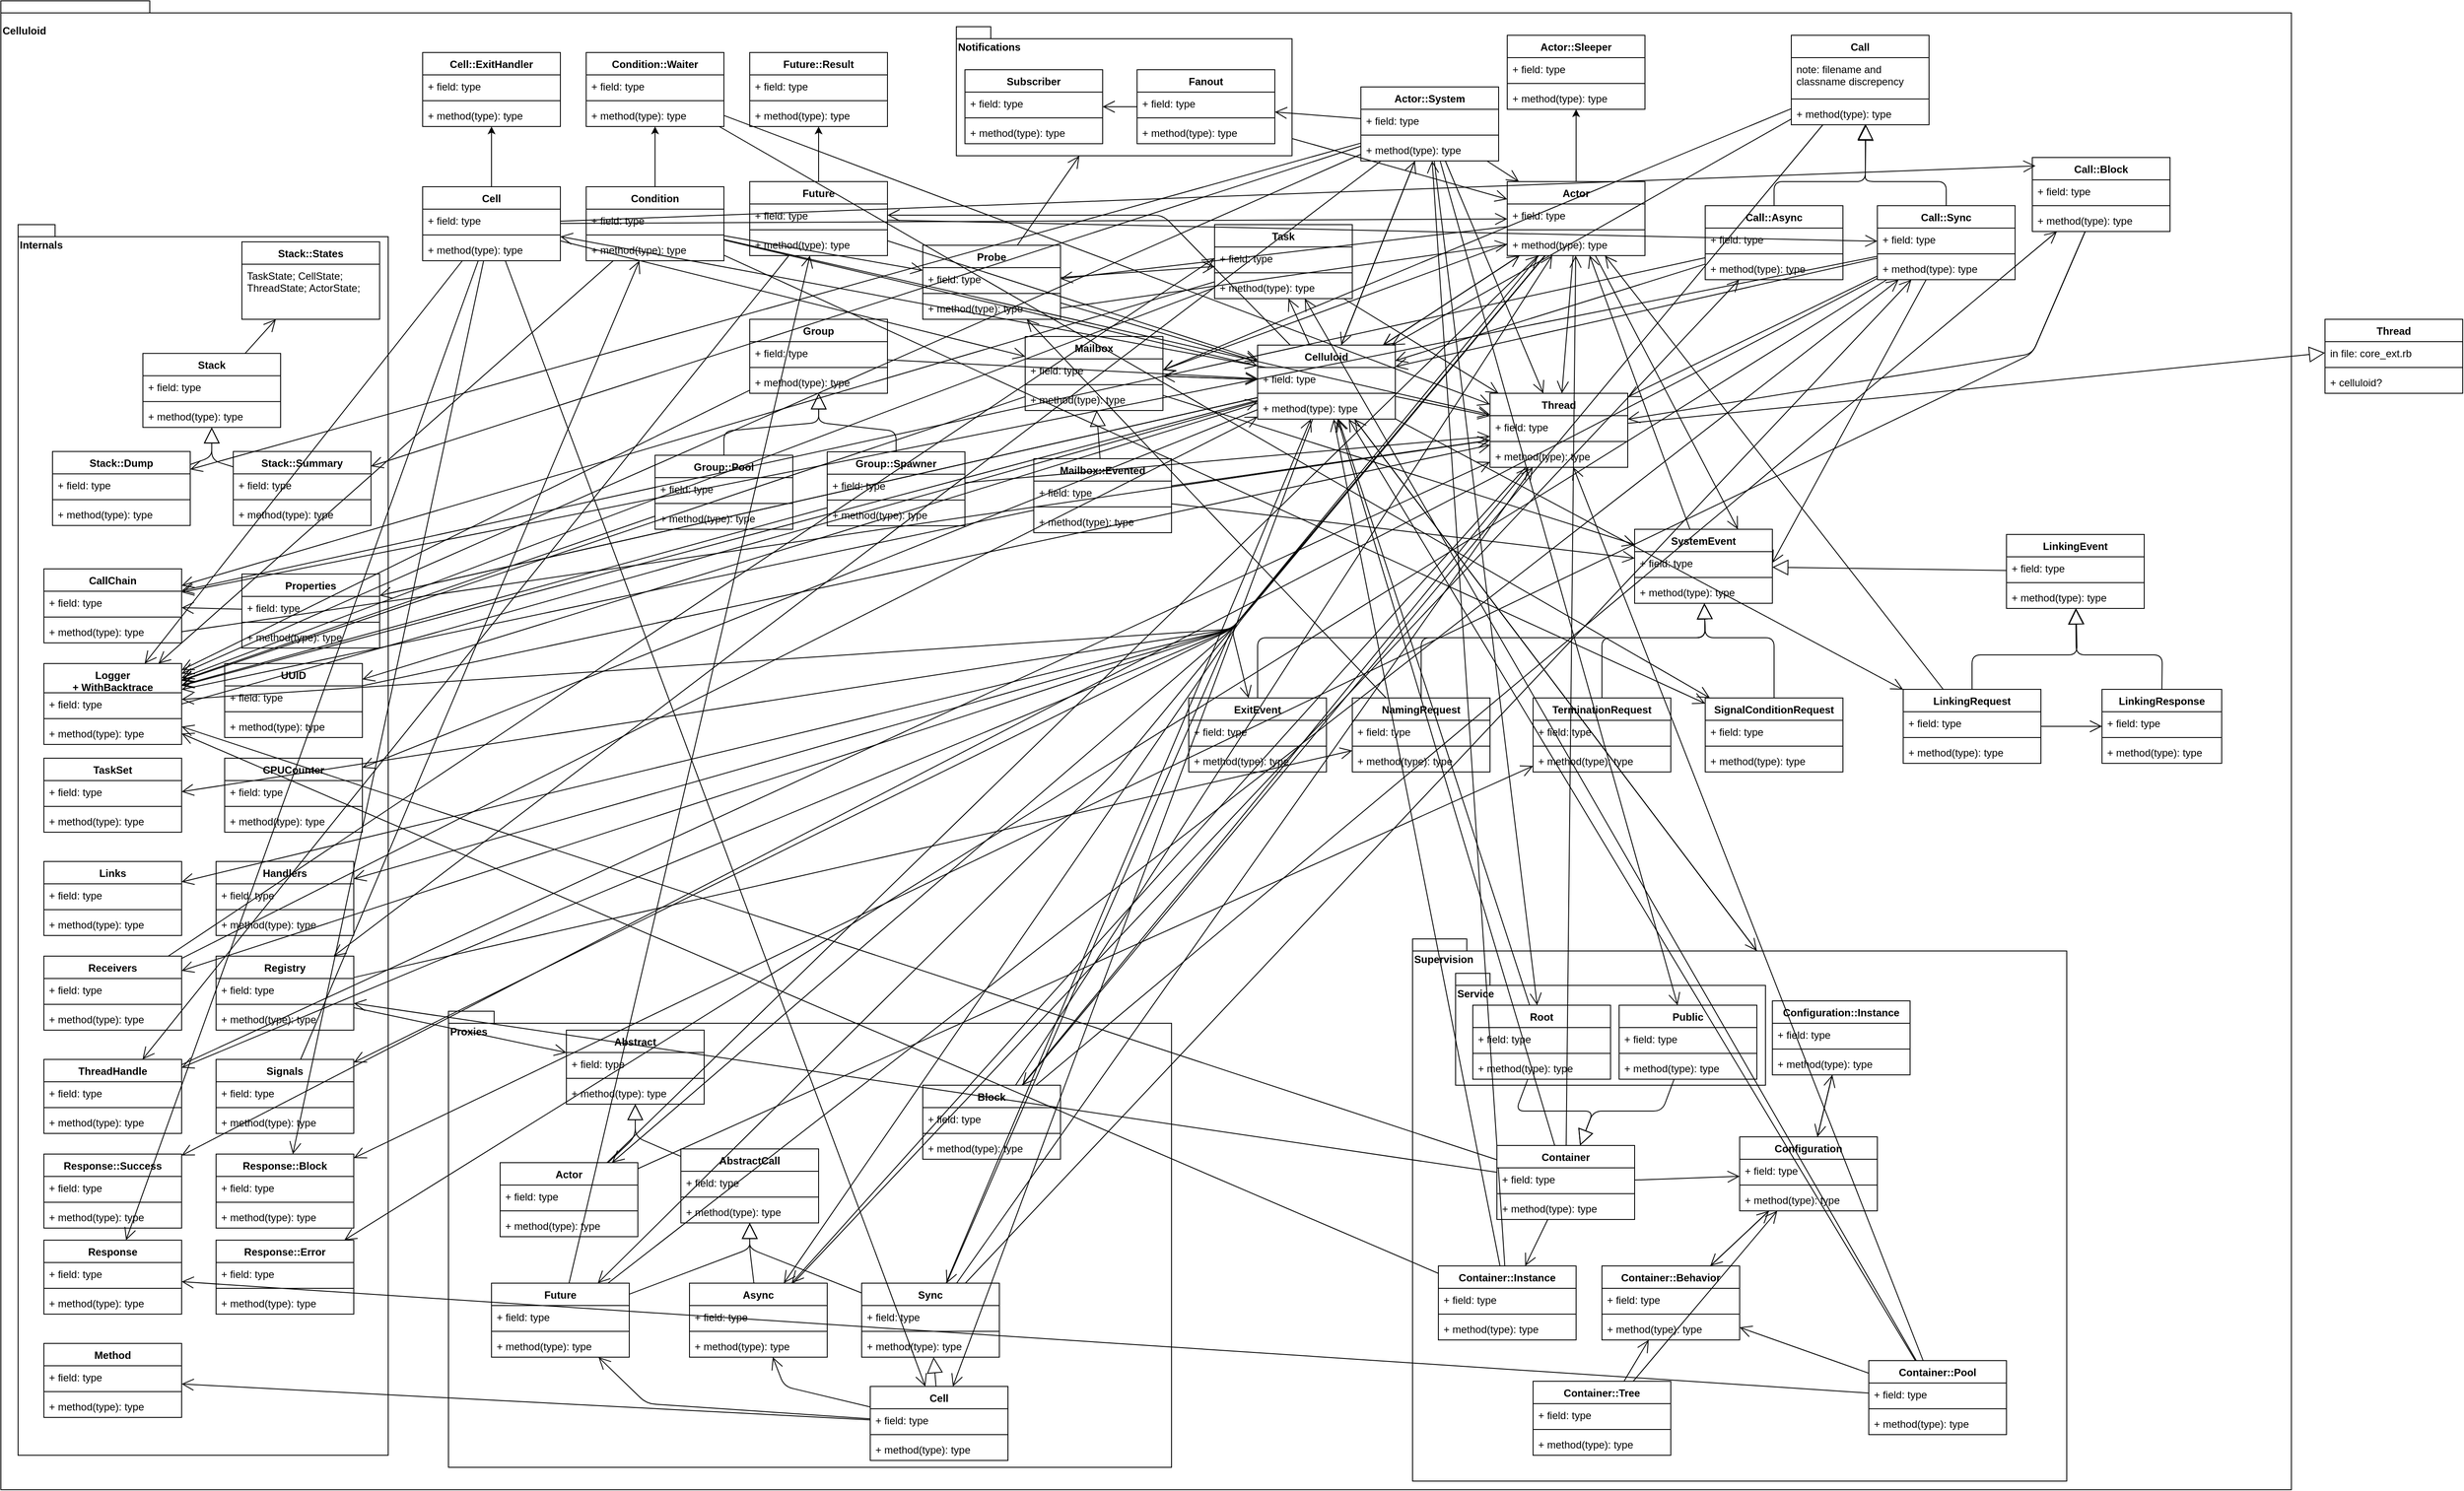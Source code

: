 <mxfile version="13.2.2" type="device" pages="2"><diagram id="C5RBs43oDa-KdzZeNtuy" name="class_diagram"><mxGraphModel dx="1304" dy="634" grid="1" gridSize="10" guides="1" tooltips="1" connect="1" arrows="1" fold="1" page="1" pageScale="1" pageWidth="827" pageHeight="1169" math="0" shadow="0"><root><mxCell id="WIyWlLk6GJQsqaUBKTNV-0"/><mxCell id="WIyWlLk6GJQsqaUBKTNV-1" parent="WIyWlLk6GJQsqaUBKTNV-0"/><mxCell id="CAgdeUL08JbzmciJiqY9-25" value="&lt;p style=&quot;line-height: 100%&quot;&gt;Celluloid&lt;/p&gt;" style="shape=folder;fontStyle=1;spacingTop=10;tabWidth=40;tabHeight=14;tabPosition=left;html=1;gradientColor=none;align=left;labelPosition=center;verticalLabelPosition=middle;verticalAlign=top;" parent="WIyWlLk6GJQsqaUBKTNV-1" vertex="1"><mxGeometry x="10" y="10" width="2661" height="1730" as="geometry"/></mxCell><mxCell id="CAgdeUL08JbzmciJiqY9-31" style="edgeStyle=orthogonalEdgeStyle;rounded=0;orthogonalLoop=1;jettySize=auto;html=1;" parent="WIyWlLk6GJQsqaUBKTNV-1" source="CAgdeUL08JbzmciJiqY9-17" target="CAgdeUL08JbzmciJiqY9-26" edge="1"><mxGeometry relative="1" as="geometry"/></mxCell><mxCell id="CAgdeUL08JbzmciJiqY9-67" style="edgeStyle=orthogonalEdgeStyle;rounded=0;orthogonalLoop=1;jettySize=auto;html=1;" parent="WIyWlLk6GJQsqaUBKTNV-1" source="CAgdeUL08JbzmciJiqY9-72" target="CAgdeUL08JbzmciJiqY9-68" edge="1"><mxGeometry relative="1" as="geometry"/></mxCell><mxCell id="CAgdeUL08JbzmciJiqY9-68" value="Cell::ExitHandler" style="swimlane;fontStyle=1;align=center;verticalAlign=top;childLayout=stackLayout;horizontal=1;startSize=26;horizontalStack=0;resizeParent=1;resizeParentMax=0;resizeLast=0;collapsible=1;marginBottom=0;" parent="WIyWlLk6GJQsqaUBKTNV-1" vertex="1"><mxGeometry x="500" y="70" width="160" height="86" as="geometry"/></mxCell><mxCell id="CAgdeUL08JbzmciJiqY9-69" value="+ field: type" style="text;strokeColor=none;fillColor=none;align=left;verticalAlign=top;spacingLeft=4;spacingRight=4;overflow=hidden;rotatable=0;points=[[0,0.5],[1,0.5]];portConstraint=eastwest;" parent="CAgdeUL08JbzmciJiqY9-68" vertex="1"><mxGeometry y="26" width="160" height="26" as="geometry"/></mxCell><mxCell id="CAgdeUL08JbzmciJiqY9-70" value="" style="line;strokeWidth=1;fillColor=none;align=left;verticalAlign=middle;spacingTop=-1;spacingLeft=3;spacingRight=3;rotatable=0;labelPosition=right;points=[];portConstraint=eastwest;" parent="CAgdeUL08JbzmciJiqY9-68" vertex="1"><mxGeometry y="52" width="160" height="8" as="geometry"/></mxCell><mxCell id="CAgdeUL08JbzmciJiqY9-71" value="+ method(type): type" style="text;strokeColor=none;fillColor=none;align=left;verticalAlign=top;spacingLeft=4;spacingRight=4;overflow=hidden;rotatable=0;points=[[0,0.5],[1,0.5]];portConstraint=eastwest;" parent="CAgdeUL08JbzmciJiqY9-68" vertex="1"><mxGeometry y="60" width="160" height="26" as="geometry"/></mxCell><mxCell id="CAgdeUL08JbzmciJiqY9-72" value="Cell" style="swimlane;fontStyle=1;align=center;verticalAlign=top;childLayout=stackLayout;horizontal=1;startSize=26;horizontalStack=0;resizeParent=1;resizeParentMax=0;resizeLast=0;collapsible=1;marginBottom=0;" parent="WIyWlLk6GJQsqaUBKTNV-1" vertex="1"><mxGeometry x="500" y="226" width="160" height="86" as="geometry"/></mxCell><mxCell id="CAgdeUL08JbzmciJiqY9-73" value="+ field: type" style="text;strokeColor=none;fillColor=none;align=left;verticalAlign=top;spacingLeft=4;spacingRight=4;overflow=hidden;rotatable=0;points=[[0,0.5],[1,0.5]];portConstraint=eastwest;" parent="CAgdeUL08JbzmciJiqY9-72" vertex="1"><mxGeometry y="26" width="160" height="26" as="geometry"/></mxCell><mxCell id="CAgdeUL08JbzmciJiqY9-74" value="" style="line;strokeWidth=1;fillColor=none;align=left;verticalAlign=middle;spacingTop=-1;spacingLeft=3;spacingRight=3;rotatable=0;labelPosition=right;points=[];portConstraint=eastwest;" parent="CAgdeUL08JbzmciJiqY9-72" vertex="1"><mxGeometry y="52" width="160" height="8" as="geometry"/></mxCell><mxCell id="CAgdeUL08JbzmciJiqY9-75" value="+ method(type): type" style="text;strokeColor=none;fillColor=none;align=left;verticalAlign=top;spacingLeft=4;spacingRight=4;overflow=hidden;rotatable=0;points=[[0,0.5],[1,0.5]];portConstraint=eastwest;" parent="CAgdeUL08JbzmciJiqY9-72" vertex="1"><mxGeometry y="60" width="160" height="26" as="geometry"/></mxCell><mxCell id="CAgdeUL08JbzmciJiqY9-76" style="edgeStyle=orthogonalEdgeStyle;rounded=0;orthogonalLoop=1;jettySize=auto;html=1;" parent="WIyWlLk6GJQsqaUBKTNV-1" source="CAgdeUL08JbzmciJiqY9-81" target="CAgdeUL08JbzmciJiqY9-77" edge="1"><mxGeometry relative="1" as="geometry"/></mxCell><mxCell id="CAgdeUL08JbzmciJiqY9-77" value="Condition::Waiter" style="swimlane;fontStyle=1;align=center;verticalAlign=top;childLayout=stackLayout;horizontal=1;startSize=26;horizontalStack=0;resizeParent=1;resizeParentMax=0;resizeLast=0;collapsible=1;marginBottom=0;" parent="WIyWlLk6GJQsqaUBKTNV-1" vertex="1"><mxGeometry x="690" y="70" width="160" height="86" as="geometry"/></mxCell><mxCell id="CAgdeUL08JbzmciJiqY9-78" value="+ field: type" style="text;strokeColor=none;fillColor=none;align=left;verticalAlign=top;spacingLeft=4;spacingRight=4;overflow=hidden;rotatable=0;points=[[0,0.5],[1,0.5]];portConstraint=eastwest;" parent="CAgdeUL08JbzmciJiqY9-77" vertex="1"><mxGeometry y="26" width="160" height="26" as="geometry"/></mxCell><mxCell id="CAgdeUL08JbzmciJiqY9-79" value="" style="line;strokeWidth=1;fillColor=none;align=left;verticalAlign=middle;spacingTop=-1;spacingLeft=3;spacingRight=3;rotatable=0;labelPosition=right;points=[];portConstraint=eastwest;" parent="CAgdeUL08JbzmciJiqY9-77" vertex="1"><mxGeometry y="52" width="160" height="8" as="geometry"/></mxCell><mxCell id="CAgdeUL08JbzmciJiqY9-80" value="+ method(type): type" style="text;strokeColor=none;fillColor=none;align=left;verticalAlign=top;spacingLeft=4;spacingRight=4;overflow=hidden;rotatable=0;points=[[0,0.5],[1,0.5]];portConstraint=eastwest;" parent="CAgdeUL08JbzmciJiqY9-77" vertex="1"><mxGeometry y="60" width="160" height="26" as="geometry"/></mxCell><mxCell id="CAgdeUL08JbzmciJiqY9-81" value="Condition" style="swimlane;fontStyle=1;align=center;verticalAlign=top;childLayout=stackLayout;horizontal=1;startSize=26;horizontalStack=0;resizeParent=1;resizeParentMax=0;resizeLast=0;collapsible=1;marginBottom=0;" parent="WIyWlLk6GJQsqaUBKTNV-1" vertex="1"><mxGeometry x="690" y="226" width="160" height="86" as="geometry"/></mxCell><mxCell id="CAgdeUL08JbzmciJiqY9-82" value="+ field: type" style="text;strokeColor=none;fillColor=none;align=left;verticalAlign=top;spacingLeft=4;spacingRight=4;overflow=hidden;rotatable=0;points=[[0,0.5],[1,0.5]];portConstraint=eastwest;" parent="CAgdeUL08JbzmciJiqY9-81" vertex="1"><mxGeometry y="26" width="160" height="26" as="geometry"/></mxCell><mxCell id="CAgdeUL08JbzmciJiqY9-83" value="" style="line;strokeWidth=1;fillColor=none;align=left;verticalAlign=middle;spacingTop=-1;spacingLeft=3;spacingRight=3;rotatable=0;labelPosition=right;points=[];portConstraint=eastwest;" parent="CAgdeUL08JbzmciJiqY9-81" vertex="1"><mxGeometry y="52" width="160" height="8" as="geometry"/></mxCell><mxCell id="CAgdeUL08JbzmciJiqY9-84" value="+ method(type): type" style="text;strokeColor=none;fillColor=none;align=left;verticalAlign=top;spacingLeft=4;spacingRight=4;overflow=hidden;rotatable=0;points=[[0,0.5],[1,0.5]];portConstraint=eastwest;" parent="CAgdeUL08JbzmciJiqY9-81" vertex="1"><mxGeometry y="60" width="160" height="26" as="geometry"/></mxCell><mxCell id="Vy9Cyvp-Eh4jLC_bVlzA-2" value="Future::Result" style="swimlane;fontStyle=1;align=center;verticalAlign=top;childLayout=stackLayout;horizontal=1;startSize=26;horizontalStack=0;resizeParent=1;resizeParentMax=0;resizeLast=0;collapsible=1;marginBottom=0;" parent="WIyWlLk6GJQsqaUBKTNV-1" vertex="1"><mxGeometry x="880" y="70" width="160" height="86" as="geometry"/></mxCell><mxCell id="Vy9Cyvp-Eh4jLC_bVlzA-3" value="+ field: type" style="text;strokeColor=none;fillColor=none;align=left;verticalAlign=top;spacingLeft=4;spacingRight=4;overflow=hidden;rotatable=0;points=[[0,0.5],[1,0.5]];portConstraint=eastwest;" parent="Vy9Cyvp-Eh4jLC_bVlzA-2" vertex="1"><mxGeometry y="26" width="160" height="26" as="geometry"/></mxCell><mxCell id="Vy9Cyvp-Eh4jLC_bVlzA-4" value="" style="line;strokeWidth=1;fillColor=none;align=left;verticalAlign=middle;spacingTop=-1;spacingLeft=3;spacingRight=3;rotatable=0;labelPosition=right;points=[];portConstraint=eastwest;" parent="Vy9Cyvp-Eh4jLC_bVlzA-2" vertex="1"><mxGeometry y="52" width="160" height="8" as="geometry"/></mxCell><mxCell id="Vy9Cyvp-Eh4jLC_bVlzA-5" value="+ method(type): type" style="text;strokeColor=none;fillColor=none;align=left;verticalAlign=top;spacingLeft=4;spacingRight=4;overflow=hidden;rotatable=0;points=[[0,0.5],[1,0.5]];portConstraint=eastwest;" parent="Vy9Cyvp-Eh4jLC_bVlzA-2" vertex="1"><mxGeometry y="60" width="160" height="26" as="geometry"/></mxCell><mxCell id="Vy9Cyvp-Eh4jLC_bVlzA-31" value="Group" style="swimlane;fontStyle=1;align=center;verticalAlign=top;childLayout=stackLayout;horizontal=1;startSize=26;horizontalStack=0;resizeParent=1;resizeParentMax=0;resizeLast=0;collapsible=1;marginBottom=0;" parent="WIyWlLk6GJQsqaUBKTNV-1" vertex="1"><mxGeometry x="880" y="380" width="160" height="86" as="geometry"/></mxCell><mxCell id="Vy9Cyvp-Eh4jLC_bVlzA-32" value="+ field: type" style="text;strokeColor=none;fillColor=none;align=left;verticalAlign=top;spacingLeft=4;spacingRight=4;overflow=hidden;rotatable=0;points=[[0,0.5],[1,0.5]];portConstraint=eastwest;" parent="Vy9Cyvp-Eh4jLC_bVlzA-31" vertex="1"><mxGeometry y="26" width="160" height="26" as="geometry"/></mxCell><mxCell id="Vy9Cyvp-Eh4jLC_bVlzA-33" value="" style="line;strokeWidth=1;fillColor=none;align=left;verticalAlign=middle;spacingTop=-1;spacingLeft=3;spacingRight=3;rotatable=0;labelPosition=right;points=[];portConstraint=eastwest;" parent="Vy9Cyvp-Eh4jLC_bVlzA-31" vertex="1"><mxGeometry y="52" width="160" height="8" as="geometry"/></mxCell><mxCell id="Vy9Cyvp-Eh4jLC_bVlzA-34" value="+ method(type): type" style="text;strokeColor=none;fillColor=none;align=left;verticalAlign=top;spacingLeft=4;spacingRight=4;overflow=hidden;rotatable=0;points=[[0,0.5],[1,0.5]];portConstraint=eastwest;" parent="Vy9Cyvp-Eh4jLC_bVlzA-31" vertex="1"><mxGeometry y="60" width="160" height="26" as="geometry"/></mxCell><mxCell id="Vy9Cyvp-Eh4jLC_bVlzA-1" style="edgeStyle=orthogonalEdgeStyle;rounded=0;orthogonalLoop=1;jettySize=auto;html=1;" parent="WIyWlLk6GJQsqaUBKTNV-1" source="Vy9Cyvp-Eh4jLC_bVlzA-6" target="Vy9Cyvp-Eh4jLC_bVlzA-2" edge="1"><mxGeometry relative="1" as="geometry"/></mxCell><mxCell id="Vy9Cyvp-Eh4jLC_bVlzA-24" value="Group::Pool" style="swimlane;fontStyle=1;align=center;verticalAlign=top;childLayout=stackLayout;horizontal=1;startSize=26;horizontalStack=0;resizeParent=1;resizeParentMax=0;resizeLast=0;collapsible=1;marginBottom=0;" parent="WIyWlLk6GJQsqaUBKTNV-1" vertex="1"><mxGeometry x="770" y="538" width="160" height="86" as="geometry"/></mxCell><mxCell id="Vy9Cyvp-Eh4jLC_bVlzA-25" value="+ field: type" style="text;strokeColor=none;fillColor=none;align=left;verticalAlign=top;spacingLeft=4;spacingRight=4;overflow=hidden;rotatable=0;points=[[0,0.5],[1,0.5]];portConstraint=eastwest;" parent="Vy9Cyvp-Eh4jLC_bVlzA-24" vertex="1"><mxGeometry y="26" width="160" height="26" as="geometry"/></mxCell><mxCell id="Vy9Cyvp-Eh4jLC_bVlzA-26" value="" style="line;strokeWidth=1;fillColor=none;align=left;verticalAlign=middle;spacingTop=-1;spacingLeft=3;spacingRight=3;rotatable=0;labelPosition=right;points=[];portConstraint=eastwest;" parent="Vy9Cyvp-Eh4jLC_bVlzA-24" vertex="1"><mxGeometry y="52" width="160" height="8" as="geometry"/></mxCell><mxCell id="Vy9Cyvp-Eh4jLC_bVlzA-27" value="+ method(type): type" style="text;strokeColor=none;fillColor=none;align=left;verticalAlign=top;spacingLeft=4;spacingRight=4;overflow=hidden;rotatable=0;points=[[0,0.5],[1,0.5]];portConstraint=eastwest;" parent="Vy9Cyvp-Eh4jLC_bVlzA-24" vertex="1"><mxGeometry y="60" width="160" height="26" as="geometry"/></mxCell><mxCell id="Vy9Cyvp-Eh4jLC_bVlzA-35" value="" style="endArrow=block;endSize=16;endFill=0;html=1;entryX=0.501;entryY=1;entryDx=0;entryDy=0;entryPerimeter=0;exitX=0.5;exitY=0;exitDx=0;exitDy=0;" parent="WIyWlLk6GJQsqaUBKTNV-1" source="Vy9Cyvp-Eh4jLC_bVlzA-24" target="Vy9Cyvp-Eh4jLC_bVlzA-34" edge="1"><mxGeometry width="160" relative="1" as="geometry"><mxPoint x="770" y="500" as="sourcePoint"/><mxPoint x="930" y="500" as="targetPoint"/><Array as="points"><mxPoint x="850" y="510"/><mxPoint x="960" y="500"/></Array></mxGeometry></mxCell><mxCell id="Vy9Cyvp-Eh4jLC_bVlzA-36" value="" style="endArrow=block;endSize=16;endFill=0;html=1;entryX=0.502;entryY=1.007;entryDx=0;entryDy=0;entryPerimeter=0;exitX=0.5;exitY=0;exitDx=0;exitDy=0;" parent="WIyWlLk6GJQsqaUBKTNV-1" source="Vy9Cyvp-Eh4jLC_bVlzA-18" target="Vy9Cyvp-Eh4jLC_bVlzA-34" edge="1"><mxGeometry width="160" relative="1" as="geometry"><mxPoint x="890" y="529" as="sourcePoint"/><mxPoint x="1050" y="530" as="targetPoint"/><Array as="points"><mxPoint x="1050" y="510"/><mxPoint x="960" y="500"/></Array></mxGeometry></mxCell><mxCell id="CAgdeUL08JbzmciJiqY9-26" value="Actor::Sleeper" style="swimlane;fontStyle=1;align=center;verticalAlign=top;childLayout=stackLayout;horizontal=1;startSize=26;horizontalStack=0;resizeParent=1;resizeParentMax=0;resizeLast=0;collapsible=1;marginBottom=0;" parent="WIyWlLk6GJQsqaUBKTNV-1" vertex="1"><mxGeometry x="1760" y="50" width="160" height="86" as="geometry"/></mxCell><mxCell id="CAgdeUL08JbzmciJiqY9-27" value="+ field: type" style="text;strokeColor=none;fillColor=none;align=left;verticalAlign=top;spacingLeft=4;spacingRight=4;overflow=hidden;rotatable=0;points=[[0,0.5],[1,0.5]];portConstraint=eastwest;" parent="CAgdeUL08JbzmciJiqY9-26" vertex="1"><mxGeometry y="26" width="160" height="26" as="geometry"/></mxCell><mxCell id="CAgdeUL08JbzmciJiqY9-28" value="" style="line;strokeWidth=1;fillColor=none;align=left;verticalAlign=middle;spacingTop=-1;spacingLeft=3;spacingRight=3;rotatable=0;labelPosition=right;points=[];portConstraint=eastwest;" parent="CAgdeUL08JbzmciJiqY9-26" vertex="1"><mxGeometry y="52" width="160" height="8" as="geometry"/></mxCell><mxCell id="CAgdeUL08JbzmciJiqY9-29" value="+ method(type): type" style="text;strokeColor=none;fillColor=none;align=left;verticalAlign=top;spacingLeft=4;spacingRight=4;overflow=hidden;rotatable=0;points=[[0,0.5],[1,0.5]];portConstraint=eastwest;" parent="CAgdeUL08JbzmciJiqY9-26" vertex="1"><mxGeometry y="60" width="160" height="26" as="geometry"/></mxCell><mxCell id="DlCcm7sImkz94IIc5GzW-5" value="Celluloid" style="swimlane;fontStyle=1;align=center;verticalAlign=top;childLayout=stackLayout;horizontal=1;startSize=26;horizontalStack=0;resizeParent=1;resizeParentMax=0;resizeLast=0;collapsible=1;marginBottom=0;" parent="WIyWlLk6GJQsqaUBKTNV-1" vertex="1"><mxGeometry x="1470" y="410" width="160" height="86" as="geometry"/></mxCell><mxCell id="DlCcm7sImkz94IIc5GzW-6" value="+ field: type" style="text;strokeColor=none;fillColor=none;align=left;verticalAlign=top;spacingLeft=4;spacingRight=4;overflow=hidden;rotatable=0;points=[[0,0.5],[1,0.5]];portConstraint=eastwest;" parent="DlCcm7sImkz94IIc5GzW-5" vertex="1"><mxGeometry y="26" width="160" height="26" as="geometry"/></mxCell><mxCell id="DlCcm7sImkz94IIc5GzW-7" value="" style="line;strokeWidth=1;fillColor=none;align=left;verticalAlign=middle;spacingTop=-1;spacingLeft=3;spacingRight=3;rotatable=0;labelPosition=right;points=[];portConstraint=eastwest;" parent="DlCcm7sImkz94IIc5GzW-5" vertex="1"><mxGeometry y="52" width="160" height="8" as="geometry"/></mxCell><mxCell id="DlCcm7sImkz94IIc5GzW-8" value="+ method(type): type" style="text;strokeColor=none;fillColor=none;align=left;verticalAlign=top;spacingLeft=4;spacingRight=4;overflow=hidden;rotatable=0;points=[[0,0.5],[1,0.5]];portConstraint=eastwest;" parent="DlCcm7sImkz94IIc5GzW-5" vertex="1"><mxGeometry y="60" width="160" height="26" as="geometry"/></mxCell><mxCell id="Vy9Cyvp-Eh4jLC_bVlzA-18" value="Group::Spawner" style="swimlane;fontStyle=1;align=center;verticalAlign=top;childLayout=stackLayout;horizontal=1;startSize=26;horizontalStack=0;resizeParent=1;resizeParentMax=0;resizeLast=0;collapsible=1;marginBottom=0;" parent="WIyWlLk6GJQsqaUBKTNV-1" vertex="1"><mxGeometry x="970" y="534" width="160" height="86" as="geometry"/></mxCell><mxCell id="Vy9Cyvp-Eh4jLC_bVlzA-19" value="+ field: type" style="text;strokeColor=none;fillColor=none;align=left;verticalAlign=top;spacingLeft=4;spacingRight=4;overflow=hidden;rotatable=0;points=[[0,0.5],[1,0.5]];portConstraint=eastwest;" parent="Vy9Cyvp-Eh4jLC_bVlzA-18" vertex="1"><mxGeometry y="26" width="160" height="26" as="geometry"/></mxCell><mxCell id="Vy9Cyvp-Eh4jLC_bVlzA-20" value="" style="line;strokeWidth=1;fillColor=none;align=left;verticalAlign=middle;spacingTop=-1;spacingLeft=3;spacingRight=3;rotatable=0;labelPosition=right;points=[];portConstraint=eastwest;" parent="Vy9Cyvp-Eh4jLC_bVlzA-18" vertex="1"><mxGeometry y="52" width="160" height="8" as="geometry"/></mxCell><mxCell id="Vy9Cyvp-Eh4jLC_bVlzA-21" value="+ method(type): type" style="text;strokeColor=none;fillColor=none;align=left;verticalAlign=top;spacingLeft=4;spacingRight=4;overflow=hidden;rotatable=0;points=[[0,0.5],[1,0.5]];portConstraint=eastwest;" parent="Vy9Cyvp-Eh4jLC_bVlzA-18" vertex="1"><mxGeometry y="60" width="160" height="26" as="geometry"/></mxCell><mxCell id="YmRVolzAzJ2QZZbmk2zi-0" value="Mailbox" style="swimlane;fontStyle=1;align=center;verticalAlign=top;childLayout=stackLayout;horizontal=1;startSize=26;horizontalStack=0;resizeParent=1;resizeParentMax=0;resizeLast=0;collapsible=1;marginBottom=0;" parent="WIyWlLk6GJQsqaUBKTNV-1" vertex="1"><mxGeometry x="1200" y="400" width="160" height="86" as="geometry"/></mxCell><mxCell id="YmRVolzAzJ2QZZbmk2zi-1" value="+ field: type" style="text;strokeColor=none;fillColor=none;align=left;verticalAlign=top;spacingLeft=4;spacingRight=4;overflow=hidden;rotatable=0;points=[[0,0.5],[1,0.5]];portConstraint=eastwest;" parent="YmRVolzAzJ2QZZbmk2zi-0" vertex="1"><mxGeometry y="26" width="160" height="26" as="geometry"/></mxCell><mxCell id="YmRVolzAzJ2QZZbmk2zi-2" value="" style="line;strokeWidth=1;fillColor=none;align=left;verticalAlign=middle;spacingTop=-1;spacingLeft=3;spacingRight=3;rotatable=0;labelPosition=right;points=[];portConstraint=eastwest;" parent="YmRVolzAzJ2QZZbmk2zi-0" vertex="1"><mxGeometry y="52" width="160" height="8" as="geometry"/></mxCell><mxCell id="YmRVolzAzJ2QZZbmk2zi-3" value="+ method(type): type" style="text;strokeColor=none;fillColor=none;align=left;verticalAlign=top;spacingLeft=4;spacingRight=4;overflow=hidden;rotatable=0;points=[[0,0.5],[1,0.5]];portConstraint=eastwest;" parent="YmRVolzAzJ2QZZbmk2zi-0" vertex="1"><mxGeometry y="60" width="160" height="26" as="geometry"/></mxCell><mxCell id="a51NSH_lNIEJivS4-Njz-1" value="Probe" style="swimlane;fontStyle=1;align=center;verticalAlign=top;childLayout=stackLayout;horizontal=1;startSize=26;horizontalStack=0;resizeParent=1;resizeParentMax=0;resizeLast=0;collapsible=1;marginBottom=0;" parent="WIyWlLk6GJQsqaUBKTNV-1" vertex="1"><mxGeometry x="1081" y="294" width="160" height="86" as="geometry"/></mxCell><mxCell id="a51NSH_lNIEJivS4-Njz-2" value="+ field: type" style="text;strokeColor=none;fillColor=none;align=left;verticalAlign=top;spacingLeft=4;spacingRight=4;overflow=hidden;rotatable=0;points=[[0,0.5],[1,0.5]];portConstraint=eastwest;" parent="a51NSH_lNIEJivS4-Njz-1" vertex="1"><mxGeometry y="26" width="160" height="26" as="geometry"/></mxCell><mxCell id="a51NSH_lNIEJivS4-Njz-3" value="" style="line;strokeWidth=1;fillColor=none;align=left;verticalAlign=middle;spacingTop=-1;spacingLeft=3;spacingRight=3;rotatable=0;labelPosition=right;points=[];portConstraint=eastwest;" parent="a51NSH_lNIEJivS4-Njz-1" vertex="1"><mxGeometry y="52" width="160" height="8" as="geometry"/></mxCell><mxCell id="a51NSH_lNIEJivS4-Njz-4" value="+ method(type): type" style="text;strokeColor=none;fillColor=none;align=left;verticalAlign=top;spacingLeft=4;spacingRight=4;overflow=hidden;rotatable=0;points=[[0,0.5],[1,0.5]];portConstraint=eastwest;" parent="a51NSH_lNIEJivS4-Njz-1" vertex="1"><mxGeometry y="60" width="160" height="26" as="geometry"/></mxCell><mxCell id="YmRVolzAzJ2QZZbmk2zi-13" value="" style="endArrow=block;endSize=16;endFill=0;html=1;" parent="WIyWlLk6GJQsqaUBKTNV-1" source="YmRVolzAzJ2QZZbmk2zi-4" target="YmRVolzAzJ2QZZbmk2zi-0" edge="1"><mxGeometry width="160" relative="1" as="geometry"><mxPoint x="1220" y="529" as="sourcePoint"/><mxPoint x="1380" y="530" as="targetPoint"/><Array as="points"/></mxGeometry></mxCell><mxCell id="YmRVolzAzJ2QZZbmk2zi-4" value="Mailbox::Evented" style="swimlane;fontStyle=1;align=center;verticalAlign=top;childLayout=stackLayout;horizontal=1;startSize=26;horizontalStack=0;resizeParent=1;resizeParentMax=0;resizeLast=0;collapsible=1;marginBottom=0;" parent="WIyWlLk6GJQsqaUBKTNV-1" vertex="1"><mxGeometry x="1210" y="542" width="160" height="86" as="geometry"/></mxCell><mxCell id="YmRVolzAzJ2QZZbmk2zi-5" value="+ field: type" style="text;strokeColor=none;fillColor=none;align=left;verticalAlign=top;spacingLeft=4;spacingRight=4;overflow=hidden;rotatable=0;points=[[0,0.5],[1,0.5]];portConstraint=eastwest;" parent="YmRVolzAzJ2QZZbmk2zi-4" vertex="1"><mxGeometry y="26" width="160" height="26" as="geometry"/></mxCell><mxCell id="YmRVolzAzJ2QZZbmk2zi-6" value="" style="line;strokeWidth=1;fillColor=none;align=left;verticalAlign=middle;spacingTop=-1;spacingLeft=3;spacingRight=3;rotatable=0;labelPosition=right;points=[];portConstraint=eastwest;" parent="YmRVolzAzJ2QZZbmk2zi-4" vertex="1"><mxGeometry y="52" width="160" height="8" as="geometry"/></mxCell><mxCell id="YmRVolzAzJ2QZZbmk2zi-7" value="+ method(type): type" style="text;strokeColor=none;fillColor=none;align=left;verticalAlign=top;spacingLeft=4;spacingRight=4;overflow=hidden;rotatable=0;points=[[0,0.5],[1,0.5]];portConstraint=eastwest;" parent="YmRVolzAzJ2QZZbmk2zi-4" vertex="1"><mxGeometry y="60" width="160" height="26" as="geometry"/></mxCell><mxCell id="a51NSH_lNIEJivS4-Njz-0" value="" style="group" parent="WIyWlLk6GJQsqaUBKTNV-1" vertex="1" connectable="0"><mxGeometry x="1120" y="40" width="390" height="200" as="geometry"/></mxCell><mxCell id="pXar0_zjxsfw2CWdVzWW-0" value="Notifications" style="shape=folder;fontStyle=1;spacingTop=10;tabWidth=40;tabHeight=14;tabPosition=left;html=1;align=left;verticalAlign=top;" parent="a51NSH_lNIEJivS4-Njz-0" vertex="1"><mxGeometry width="390" height="150" as="geometry"/></mxCell><mxCell id="pXar0_zjxsfw2CWdVzWW-5" value="Subscriber" style="swimlane;fontStyle=1;align=center;verticalAlign=top;childLayout=stackLayout;horizontal=1;startSize=26;horizontalStack=0;resizeParent=1;resizeParentMax=0;resizeLast=0;collapsible=1;marginBottom=0;" parent="a51NSH_lNIEJivS4-Njz-0" vertex="1"><mxGeometry x="10" y="50" width="160" height="86" as="geometry"/></mxCell><mxCell id="pXar0_zjxsfw2CWdVzWW-6" value="+ field: type" style="text;strokeColor=none;fillColor=none;align=left;verticalAlign=top;spacingLeft=4;spacingRight=4;overflow=hidden;rotatable=0;points=[[0,0.5],[1,0.5]];portConstraint=eastwest;" parent="pXar0_zjxsfw2CWdVzWW-5" vertex="1"><mxGeometry y="26" width="160" height="26" as="geometry"/></mxCell><mxCell id="pXar0_zjxsfw2CWdVzWW-7" value="" style="line;strokeWidth=1;fillColor=none;align=left;verticalAlign=middle;spacingTop=-1;spacingLeft=3;spacingRight=3;rotatable=0;labelPosition=right;points=[];portConstraint=eastwest;" parent="pXar0_zjxsfw2CWdVzWW-5" vertex="1"><mxGeometry y="52" width="160" height="8" as="geometry"/></mxCell><mxCell id="pXar0_zjxsfw2CWdVzWW-8" value="+ method(type): type" style="text;strokeColor=none;fillColor=none;align=left;verticalAlign=top;spacingLeft=4;spacingRight=4;overflow=hidden;rotatable=0;points=[[0,0.5],[1,0.5]];portConstraint=eastwest;" parent="pXar0_zjxsfw2CWdVzWW-5" vertex="1"><mxGeometry y="60" width="160" height="26" as="geometry"/></mxCell><mxCell id="nllPMolKQfTlZh1AYUNw-74" value="" style="endArrow=open;endFill=1;endSize=12;html=1;" parent="a51NSH_lNIEJivS4-Njz-0" source="pXar0_zjxsfw2CWdVzWW-1" target="pXar0_zjxsfw2CWdVzWW-5" edge="1"><mxGeometry width="160" relative="1" as="geometry"><mxPoint x="190" y="210" as="sourcePoint"/><mxPoint x="350" y="210" as="targetPoint"/></mxGeometry></mxCell><mxCell id="pXar0_zjxsfw2CWdVzWW-1" value="Fanout" style="swimlane;fontStyle=1;align=center;verticalAlign=top;childLayout=stackLayout;horizontal=1;startSize=26;horizontalStack=0;resizeParent=1;resizeParentMax=0;resizeLast=0;collapsible=1;marginBottom=0;" parent="a51NSH_lNIEJivS4-Njz-0" vertex="1"><mxGeometry x="210" y="50" width="160" height="86" as="geometry"/></mxCell><mxCell id="pXar0_zjxsfw2CWdVzWW-2" value="+ field: type" style="text;strokeColor=none;fillColor=none;align=left;verticalAlign=top;spacingLeft=4;spacingRight=4;overflow=hidden;rotatable=0;points=[[0,0.5],[1,0.5]];portConstraint=eastwest;" parent="pXar0_zjxsfw2CWdVzWW-1" vertex="1"><mxGeometry y="26" width="160" height="26" as="geometry"/></mxCell><mxCell id="pXar0_zjxsfw2CWdVzWW-3" value="" style="line;strokeWidth=1;fillColor=none;align=left;verticalAlign=middle;spacingTop=-1;spacingLeft=3;spacingRight=3;rotatable=0;labelPosition=right;points=[];portConstraint=eastwest;" parent="pXar0_zjxsfw2CWdVzWW-1" vertex="1"><mxGeometry y="52" width="160" height="8" as="geometry"/></mxCell><mxCell id="pXar0_zjxsfw2CWdVzWW-4" value="+ method(type): type" style="text;strokeColor=none;fillColor=none;align=left;verticalAlign=top;spacingLeft=4;spacingRight=4;overflow=hidden;rotatable=0;points=[[0,0.5],[1,0.5]];portConstraint=eastwest;" parent="pXar0_zjxsfw2CWdVzWW-1" vertex="1"><mxGeometry y="60" width="160" height="26" as="geometry"/></mxCell><mxCell id="a51NSH_lNIEJivS4-Njz-46" value="Task" style="swimlane;fontStyle=1;align=center;verticalAlign=top;childLayout=stackLayout;horizontal=1;startSize=26;horizontalStack=0;resizeParent=1;resizeParentMax=0;resizeLast=0;collapsible=1;marginBottom=0;" parent="WIyWlLk6GJQsqaUBKTNV-1" vertex="1"><mxGeometry x="1420" y="270" width="160" height="86" as="geometry"/></mxCell><mxCell id="a51NSH_lNIEJivS4-Njz-47" value="+ field: type" style="text;strokeColor=none;fillColor=none;align=left;verticalAlign=top;spacingLeft=4;spacingRight=4;overflow=hidden;rotatable=0;points=[[0,0.5],[1,0.5]];portConstraint=eastwest;" parent="a51NSH_lNIEJivS4-Njz-46" vertex="1"><mxGeometry y="26" width="160" height="26" as="geometry"/></mxCell><mxCell id="a51NSH_lNIEJivS4-Njz-48" value="" style="line;strokeWidth=1;fillColor=none;align=left;verticalAlign=middle;spacingTop=-1;spacingLeft=3;spacingRight=3;rotatable=0;labelPosition=right;points=[];portConstraint=eastwest;" parent="a51NSH_lNIEJivS4-Njz-46" vertex="1"><mxGeometry y="52" width="160" height="8" as="geometry"/></mxCell><mxCell id="a51NSH_lNIEJivS4-Njz-49" value="+ method(type): type" style="text;strokeColor=none;fillColor=none;align=left;verticalAlign=top;spacingLeft=4;spacingRight=4;overflow=hidden;rotatable=0;points=[[0,0.5],[1,0.5]];portConstraint=eastwest;" parent="a51NSH_lNIEJivS4-Njz-46" vertex="1"><mxGeometry y="60" width="160" height="26" as="geometry"/></mxCell><mxCell id="a51NSH_lNIEJivS4-Njz-13" value="" style="endArrow=block;endSize=16;endFill=0;html=1;" parent="WIyWlLk6GJQsqaUBKTNV-1" source="a51NSH_lNIEJivS4-Njz-9" target="a51NSH_lNIEJivS4-Njz-5" edge="1"><mxGeometry width="160" relative="1" as="geometry"><mxPoint x="1260" y="700" as="sourcePoint"/><mxPoint x="1420" y="700" as="targetPoint"/></mxGeometry></mxCell><mxCell id="a51NSH_lNIEJivS4-Njz-22" value="ExitEvent" style="swimlane;fontStyle=1;align=center;verticalAlign=top;childLayout=stackLayout;horizontal=1;startSize=26;horizontalStack=0;resizeParent=1;resizeParentMax=0;resizeLast=0;collapsible=1;marginBottom=0;" parent="WIyWlLk6GJQsqaUBKTNV-1" vertex="1"><mxGeometry x="1390" y="820" width="160" height="86" as="geometry"/></mxCell><mxCell id="a51NSH_lNIEJivS4-Njz-23" value="+ field: type" style="text;strokeColor=none;fillColor=none;align=left;verticalAlign=top;spacingLeft=4;spacingRight=4;overflow=hidden;rotatable=0;points=[[0,0.5],[1,0.5]];portConstraint=eastwest;" parent="a51NSH_lNIEJivS4-Njz-22" vertex="1"><mxGeometry y="26" width="160" height="26" as="geometry"/></mxCell><mxCell id="a51NSH_lNIEJivS4-Njz-24" value="" style="line;strokeWidth=1;fillColor=none;align=left;verticalAlign=middle;spacingTop=-1;spacingLeft=3;spacingRight=3;rotatable=0;labelPosition=right;points=[];portConstraint=eastwest;" parent="a51NSH_lNIEJivS4-Njz-22" vertex="1"><mxGeometry y="52" width="160" height="8" as="geometry"/></mxCell><mxCell id="a51NSH_lNIEJivS4-Njz-25" value="+ method(type): type" style="text;strokeColor=none;fillColor=none;align=left;verticalAlign=top;spacingLeft=4;spacingRight=4;overflow=hidden;rotatable=0;points=[[0,0.5],[1,0.5]];portConstraint=eastwest;" parent="a51NSH_lNIEJivS4-Njz-22" vertex="1"><mxGeometry y="60" width="160" height="26" as="geometry"/></mxCell><mxCell id="a51NSH_lNIEJivS4-Njz-26" value="NamingRequest" style="swimlane;fontStyle=1;align=center;verticalAlign=top;childLayout=stackLayout;horizontal=1;startSize=26;horizontalStack=0;resizeParent=1;resizeParentMax=0;resizeLast=0;collapsible=1;marginBottom=0;" parent="WIyWlLk6GJQsqaUBKTNV-1" vertex="1"><mxGeometry x="1580" y="820" width="160" height="86" as="geometry"/></mxCell><mxCell id="a51NSH_lNIEJivS4-Njz-27" value="+ field: type" style="text;strokeColor=none;fillColor=none;align=left;verticalAlign=top;spacingLeft=4;spacingRight=4;overflow=hidden;rotatable=0;points=[[0,0.5],[1,0.5]];portConstraint=eastwest;" parent="a51NSH_lNIEJivS4-Njz-26" vertex="1"><mxGeometry y="26" width="160" height="26" as="geometry"/></mxCell><mxCell id="a51NSH_lNIEJivS4-Njz-28" value="" style="line;strokeWidth=1;fillColor=none;align=left;verticalAlign=middle;spacingTop=-1;spacingLeft=3;spacingRight=3;rotatable=0;labelPosition=right;points=[];portConstraint=eastwest;" parent="a51NSH_lNIEJivS4-Njz-26" vertex="1"><mxGeometry y="52" width="160" height="8" as="geometry"/></mxCell><mxCell id="a51NSH_lNIEJivS4-Njz-29" value="+ method(type): type" style="text;strokeColor=none;fillColor=none;align=left;verticalAlign=top;spacingLeft=4;spacingRight=4;overflow=hidden;rotatable=0;points=[[0,0.5],[1,0.5]];portConstraint=eastwest;" parent="a51NSH_lNIEJivS4-Njz-26" vertex="1"><mxGeometry y="60" width="160" height="26" as="geometry"/></mxCell><mxCell id="a51NSH_lNIEJivS4-Njz-42" value="" style="endArrow=block;endSize=16;endFill=0;html=1;exitX=0.5;exitY=0;exitDx=0;exitDy=0;" parent="WIyWlLk6GJQsqaUBKTNV-1" source="a51NSH_lNIEJivS4-Njz-22" target="a51NSH_lNIEJivS4-Njz-5" edge="1"><mxGeometry width="160" relative="1" as="geometry"><mxPoint x="1590" y="760" as="sourcePoint"/><mxPoint x="1750" y="760" as="targetPoint"/><Array as="points"><mxPoint x="1470" y="750"/><mxPoint x="1990" y="750"/></Array></mxGeometry></mxCell><mxCell id="a51NSH_lNIEJivS4-Njz-43" value="" style="endArrow=block;endSize=16;endFill=0;html=1;exitX=0.5;exitY=0;exitDx=0;exitDy=0;" parent="WIyWlLk6GJQsqaUBKTNV-1" source="a51NSH_lNIEJivS4-Njz-26" target="a51NSH_lNIEJivS4-Njz-5" edge="1"><mxGeometry width="160" relative="1" as="geometry"><mxPoint x="1590" y="760" as="sourcePoint"/><mxPoint x="1750" y="760" as="targetPoint"/><Array as="points"><mxPoint x="1660" y="750"/><mxPoint x="1990" y="750"/></Array></mxGeometry></mxCell><mxCell id="a51NSH_lNIEJivS4-Njz-44" value="" style="endArrow=block;endSize=16;endFill=0;html=1;exitX=0.5;exitY=0;exitDx=0;exitDy=0;" parent="WIyWlLk6GJQsqaUBKTNV-1" source="a51NSH_lNIEJivS4-Njz-31" target="a51NSH_lNIEJivS4-Njz-5" edge="1"><mxGeometry width="160" relative="1" as="geometry"><mxPoint x="1670" y="830.0" as="sourcePoint"/><mxPoint x="1500" y="684" as="targetPoint"/><Array as="points"><mxPoint x="1870" y="750"/><mxPoint x="1990" y="750"/></Array></mxGeometry></mxCell><mxCell id="a51NSH_lNIEJivS4-Njz-45" value="" style="endArrow=block;endSize=16;endFill=0;html=1;" parent="WIyWlLk6GJQsqaUBKTNV-1" source="a51NSH_lNIEJivS4-Njz-35" target="a51NSH_lNIEJivS4-Njz-5" edge="1"><mxGeometry x="-0.44" y="8" width="160" relative="1" as="geometry"><mxPoint x="1700" y="749" as="sourcePoint"/><mxPoint x="1497" y="683" as="targetPoint"/><Array as="points"><mxPoint x="2070" y="750"/><mxPoint x="1990" y="750"/></Array><mxPoint as="offset"/></mxGeometry></mxCell><mxCell id="a51NSH_lNIEJivS4-Njz-31" value="TerminationRequest" style="swimlane;fontStyle=1;align=center;verticalAlign=top;childLayout=stackLayout;horizontal=1;startSize=26;horizontalStack=0;resizeParent=1;resizeParentMax=0;resizeLast=0;collapsible=1;marginBottom=0;" parent="WIyWlLk6GJQsqaUBKTNV-1" vertex="1"><mxGeometry x="1790" y="820" width="160" height="86" as="geometry"/></mxCell><mxCell id="a51NSH_lNIEJivS4-Njz-32" value="+ field: type" style="text;strokeColor=none;fillColor=none;align=left;verticalAlign=top;spacingLeft=4;spacingRight=4;overflow=hidden;rotatable=0;points=[[0,0.5],[1,0.5]];portConstraint=eastwest;" parent="a51NSH_lNIEJivS4-Njz-31" vertex="1"><mxGeometry y="26" width="160" height="26" as="geometry"/></mxCell><mxCell id="a51NSH_lNIEJivS4-Njz-33" value="" style="line;strokeWidth=1;fillColor=none;align=left;verticalAlign=middle;spacingTop=-1;spacingLeft=3;spacingRight=3;rotatable=0;labelPosition=right;points=[];portConstraint=eastwest;" parent="a51NSH_lNIEJivS4-Njz-31" vertex="1"><mxGeometry y="52" width="160" height="8" as="geometry"/></mxCell><mxCell id="a51NSH_lNIEJivS4-Njz-34" value="+ method(type): type" style="text;strokeColor=none;fillColor=none;align=left;verticalAlign=top;spacingLeft=4;spacingRight=4;overflow=hidden;rotatable=0;points=[[0,0.5],[1,0.5]];portConstraint=eastwest;" parent="a51NSH_lNIEJivS4-Njz-31" vertex="1"><mxGeometry y="60" width="160" height="26" as="geometry"/></mxCell><mxCell id="a51NSH_lNIEJivS4-Njz-54" value="" style="endArrow=block;endSize=16;endFill=0;html=1;entryX=0;entryY=0.5;entryDx=0;entryDy=0;" parent="WIyWlLk6GJQsqaUBKTNV-1" source="a51NSH_lNIEJivS4-Njz-50" target="CAgdeUL08JbzmciJiqY9-86" edge="1"><mxGeometry width="160" relative="1" as="geometry"><mxPoint x="1750" y="520" as="sourcePoint"/><mxPoint x="1910" y="520" as="targetPoint"/></mxGeometry></mxCell><mxCell id="DlCcm7sImkz94IIc5GzW-9" value="" style="endArrow=open;endFill=1;endSize=12;html=1;" parent="WIyWlLk6GJQsqaUBKTNV-1" source="DlCcm7sImkz94IIc5GzW-5" target="a51NSH_lNIEJivS4-Njz-50" edge="1"><mxGeometry width="160" relative="1" as="geometry"><mxPoint x="1620" y="479.29" as="sourcePoint"/><mxPoint x="1780" y="479.29" as="targetPoint"/></mxGeometry></mxCell><mxCell id="DlCcm7sImkz94IIc5GzW-10" value="" style="endArrow=open;endFill=1;endSize=12;html=1;" parent="WIyWlLk6GJQsqaUBKTNV-1" source="CAgdeUL08JbzmciJiqY9-17" target="a51NSH_lNIEJivS4-Njz-50" edge="1"><mxGeometry width="160" relative="1" as="geometry"><mxPoint x="1680" y="356" as="sourcePoint"/><mxPoint x="1840" y="356" as="targetPoint"/></mxGeometry></mxCell><mxCell id="DlCcm7sImkz94IIc5GzW-20" value="" style="endArrow=open;endFill=1;endSize=12;html=1;" parent="WIyWlLk6GJQsqaUBKTNV-1" source="DlCcm7sImkz94IIc5GzW-5" target="DlCcm7sImkz94IIc5GzW-16" edge="1"><mxGeometry width="160" relative="1" as="geometry"><mxPoint x="990" y="450" as="sourcePoint"/><mxPoint x="1150" y="450" as="targetPoint"/></mxGeometry></mxCell><mxCell id="DlCcm7sImkz94IIc5GzW-21" value="" style="endArrow=open;endFill=1;endSize=12;html=1;" parent="WIyWlLk6GJQsqaUBKTNV-1" source="DlCcm7sImkz94IIc5GzW-5" target="YmRVolzAzJ2QZZbmk2zi-0" edge="1"><mxGeometry width="160" relative="1" as="geometry"><mxPoint x="990" y="450" as="sourcePoint"/><mxPoint x="1150" y="450" as="targetPoint"/></mxGeometry></mxCell><mxCell id="Vy9Cyvp-Eh4jLC_bVlzA-6" value="Future" style="swimlane;fontStyle=1;align=center;verticalAlign=top;childLayout=stackLayout;horizontal=1;startSize=26;horizontalStack=0;resizeParent=1;resizeParentMax=0;resizeLast=0;collapsible=1;marginBottom=0;" parent="WIyWlLk6GJQsqaUBKTNV-1" vertex="1"><mxGeometry x="880" y="220" width="160" height="86" as="geometry"/></mxCell><mxCell id="Vy9Cyvp-Eh4jLC_bVlzA-7" value="+ field: type" style="text;strokeColor=none;fillColor=none;align=left;verticalAlign=top;spacingLeft=4;spacingRight=4;overflow=hidden;rotatable=0;points=[[0,0.5],[1,0.5]];portConstraint=eastwest;" parent="Vy9Cyvp-Eh4jLC_bVlzA-6" vertex="1"><mxGeometry y="26" width="160" height="26" as="geometry"/></mxCell><mxCell id="Vy9Cyvp-Eh4jLC_bVlzA-8" value="" style="line;strokeWidth=1;fillColor=none;align=left;verticalAlign=middle;spacingTop=-1;spacingLeft=3;spacingRight=3;rotatable=0;labelPosition=right;points=[];portConstraint=eastwest;" parent="Vy9Cyvp-Eh4jLC_bVlzA-6" vertex="1"><mxGeometry y="52" width="160" height="8" as="geometry"/></mxCell><mxCell id="Vy9Cyvp-Eh4jLC_bVlzA-9" value="+ method(type): type" style="text;strokeColor=none;fillColor=none;align=left;verticalAlign=top;spacingLeft=4;spacingRight=4;overflow=hidden;rotatable=0;points=[[0,0.5],[1,0.5]];portConstraint=eastwest;" parent="Vy9Cyvp-Eh4jLC_bVlzA-6" vertex="1"><mxGeometry y="60" width="160" height="26" as="geometry"/></mxCell><mxCell id="DlCcm7sImkz94IIc5GzW-49" value="" style="endArrow=open;endFill=1;endSize=12;html=1;" parent="WIyWlLk6GJQsqaUBKTNV-1" source="DlCcm7sImkz94IIc5GzW-5" target="CAgdeUL08JbzmciJiqY9-32" edge="1"><mxGeometry width="160" relative="1" as="geometry"><mxPoint x="980" y="410" as="sourcePoint"/><mxPoint x="1140" y="410" as="targetPoint"/></mxGeometry></mxCell><mxCell id="CAgdeUL08JbzmciJiqY9-17" value="Actor" style="swimlane;fontStyle=1;align=center;verticalAlign=top;childLayout=stackLayout;horizontal=1;startSize=26;horizontalStack=0;resizeParent=1;resizeParentMax=0;resizeLast=0;collapsible=1;marginBottom=0;" parent="WIyWlLk6GJQsqaUBKTNV-1" vertex="1"><mxGeometry x="1760" y="220" width="160" height="86" as="geometry"/></mxCell><mxCell id="CAgdeUL08JbzmciJiqY9-18" value="+ field: type" style="text;strokeColor=none;fillColor=none;align=left;verticalAlign=top;spacingLeft=4;spacingRight=4;overflow=hidden;rotatable=0;points=[[0,0.5],[1,0.5]];portConstraint=eastwest;" parent="CAgdeUL08JbzmciJiqY9-17" vertex="1"><mxGeometry y="26" width="160" height="26" as="geometry"/></mxCell><mxCell id="CAgdeUL08JbzmciJiqY9-19" value="" style="line;strokeWidth=1;fillColor=none;align=left;verticalAlign=middle;spacingTop=-1;spacingLeft=3;spacingRight=3;rotatable=0;labelPosition=right;points=[];portConstraint=eastwest;" parent="CAgdeUL08JbzmciJiqY9-17" vertex="1"><mxGeometry y="52" width="160" height="8" as="geometry"/></mxCell><mxCell id="CAgdeUL08JbzmciJiqY9-20" value="+ method(type): type" style="text;strokeColor=none;fillColor=none;align=left;verticalAlign=top;spacingLeft=4;spacingRight=4;overflow=hidden;rotatable=0;points=[[0,0.5],[1,0.5]];portConstraint=eastwest;" parent="CAgdeUL08JbzmciJiqY9-17" vertex="1"><mxGeometry y="60" width="160" height="26" as="geometry"/></mxCell><mxCell id="DlCcm7sImkz94IIc5GzW-50" value="" style="endArrow=open;endFill=1;endSize=12;html=1;" parent="WIyWlLk6GJQsqaUBKTNV-1" source="DlCcm7sImkz94IIc5GzW-6" target="CAgdeUL08JbzmciJiqY9-72" edge="1"><mxGeometry width="160" relative="1" as="geometry"><mxPoint x="790" y="420" as="sourcePoint"/><mxPoint x="950" y="420" as="targetPoint"/><Array as="points"/></mxGeometry></mxCell><mxCell id="DlCcm7sImkz94IIc5GzW-52" value="" style="endArrow=open;endFill=1;endSize=12;html=1;" parent="WIyWlLk6GJQsqaUBKTNV-1" source="DlCcm7sImkz94IIc5GzW-5" target="CAgdeUL08JbzmciJiqY9-17" edge="1"><mxGeometry width="160" relative="1" as="geometry"><mxPoint x="1420" y="300" as="sourcePoint"/><mxPoint x="1580" y="300" as="targetPoint"/></mxGeometry></mxCell><mxCell id="DlCcm7sImkz94IIc5GzW-53" value="" style="endArrow=open;endFill=1;endSize=12;html=1;entryX=1;entryY=0.5;entryDx=0;entryDy=0;" parent="WIyWlLk6GJQsqaUBKTNV-1" source="DlCcm7sImkz94IIc5GzW-5" target="Vy9Cyvp-Eh4jLC_bVlzA-7" edge="1"><mxGeometry width="160" relative="1" as="geometry"><mxPoint x="1420" y="450" as="sourcePoint"/><mxPoint x="1580" y="450" as="targetPoint"/><Array as="points"><mxPoint x="1360" y="259"/></Array></mxGeometry></mxCell><mxCell id="DlCcm7sImkz94IIc5GzW-69" value="" style="endArrow=open;endFill=1;endSize=12;html=1;" parent="WIyWlLk6GJQsqaUBKTNV-1" source="CAgdeUL08JbzmciJiqY9-17" target="DlCcm7sImkz94IIc5GzW-5" edge="1"><mxGeometry width="160" relative="1" as="geometry"><mxPoint x="1380" y="400" as="sourcePoint"/><mxPoint x="1540" y="400" as="targetPoint"/></mxGeometry></mxCell><mxCell id="DlCcm7sImkz94IIc5GzW-70" value="" style="endArrow=open;endFill=1;endSize=12;html=1;entryX=1;entryY=0.5;entryDx=0;entryDy=0;" parent="WIyWlLk6GJQsqaUBKTNV-1" source="CAgdeUL08JbzmciJiqY9-17" target="YmRVolzAzJ2QZZbmk2zi-1" edge="1"><mxGeometry width="160" relative="1" as="geometry"><mxPoint x="1380" y="290" as="sourcePoint"/><mxPoint x="1540" y="290" as="targetPoint"/></mxGeometry></mxCell><mxCell id="DlCcm7sImkz94IIc5GzW-96" value="" style="endArrow=open;endFill=1;endSize=12;html=1;entryX=0.75;entryY=0;entryDx=0;entryDy=0;" parent="WIyWlLk6GJQsqaUBKTNV-1" source="CAgdeUL08JbzmciJiqY9-17" target="a51NSH_lNIEJivS4-Njz-5" edge="1"><mxGeometry width="160" relative="1" as="geometry"><mxPoint x="1350" y="550" as="sourcePoint"/><mxPoint x="1510" y="550" as="targetPoint"/></mxGeometry></mxCell><mxCell id="CAgdeUL08JbzmciJiqY9-85" value="Thread" style="swimlane;fontStyle=1;align=center;verticalAlign=top;childLayout=stackLayout;horizontal=1;startSize=26;horizontalStack=0;resizeParent=1;resizeParentMax=0;resizeLast=0;collapsible=1;marginBottom=0;" parent="WIyWlLk6GJQsqaUBKTNV-1" vertex="1"><mxGeometry x="2710" y="380" width="160" height="86" as="geometry"/></mxCell><mxCell id="CAgdeUL08JbzmciJiqY9-86" value="in file: core_ext.rb" style="text;strokeColor=none;fillColor=none;align=left;verticalAlign=top;spacingLeft=4;spacingRight=4;overflow=hidden;rotatable=0;points=[[0,0.5],[1,0.5]];portConstraint=eastwest;" parent="CAgdeUL08JbzmciJiqY9-85" vertex="1"><mxGeometry y="26" width="160" height="26" as="geometry"/></mxCell><mxCell id="CAgdeUL08JbzmciJiqY9-87" value="" style="line;strokeWidth=1;fillColor=none;align=left;verticalAlign=middle;spacingTop=-1;spacingLeft=3;spacingRight=3;rotatable=0;labelPosition=right;points=[];portConstraint=eastwest;" parent="CAgdeUL08JbzmciJiqY9-85" vertex="1"><mxGeometry y="52" width="160" height="8" as="geometry"/></mxCell><mxCell id="CAgdeUL08JbzmciJiqY9-88" value="+ celluloid?" style="text;strokeColor=none;fillColor=none;align=left;verticalAlign=top;spacingLeft=4;spacingRight=4;overflow=hidden;rotatable=0;points=[[0,0.5],[1,0.5]];portConstraint=eastwest;" parent="CAgdeUL08JbzmciJiqY9-85" vertex="1"><mxGeometry y="60" width="160" height="26" as="geometry"/></mxCell><mxCell id="DlCcm7sImkz94IIc5GzW-107" value="" style="endArrow=open;endFill=1;endSize=12;html=1;entryX=1;entryY=0.5;entryDx=0;entryDy=0;" parent="WIyWlLk6GJQsqaUBKTNV-1" source="CAgdeUL08JbzmciJiqY9-17" target="a51NSH_lNIEJivS4-Njz-2" edge="1"><mxGeometry width="160" relative="1" as="geometry"><mxPoint x="1210" y="450" as="sourcePoint"/><mxPoint x="1370" y="450" as="targetPoint"/></mxGeometry></mxCell><mxCell id="V2EwPeDsIF0M8nLXr2S7-4" value="" style="endArrow=open;endFill=1;endSize=12;html=1;exitX=0.231;exitY=0.989;exitDx=0;exitDy=0;exitPerimeter=0;" parent="WIyWlLk6GJQsqaUBKTNV-1" source="CAgdeUL08JbzmciJiqY9-20" target="a51NSH_lNIEJivS4-Njz-22" edge="1"><mxGeometry width="160" relative="1" as="geometry"><mxPoint x="1500" y="620" as="sourcePoint"/><mxPoint x="1660" y="620" as="targetPoint"/><Array as="points"><mxPoint x="1440" y="740"/></Array></mxGeometry></mxCell><mxCell id="43XEndqv03qnuOJAeBGE-1" value="" style="group" parent="WIyWlLk6GJQsqaUBKTNV-1" vertex="1" connectable="0"><mxGeometry x="1990" y="50" width="540" height="284" as="geometry"/></mxCell><mxCell id="CAgdeUL08JbzmciJiqY9-36" value="Call" style="swimlane;fontStyle=1;align=center;verticalAlign=top;childLayout=stackLayout;horizontal=1;startSize=26;horizontalStack=0;resizeParent=1;resizeParentMax=0;resizeLast=0;collapsible=1;marginBottom=0;" parent="43XEndqv03qnuOJAeBGE-1" vertex="1"><mxGeometry x="100" width="160" height="104" as="geometry"/></mxCell><mxCell id="CAgdeUL08JbzmciJiqY9-37" value="note: filename and &#10;classname discrepency" style="text;strokeColor=none;fillColor=none;align=left;verticalAlign=top;spacingLeft=4;spacingRight=4;overflow=hidden;rotatable=0;points=[[0,0.5],[1,0.5]];portConstraint=eastwest;" parent="CAgdeUL08JbzmciJiqY9-36" vertex="1"><mxGeometry y="26" width="160" height="44" as="geometry"/></mxCell><mxCell id="CAgdeUL08JbzmciJiqY9-38" value="" style="line;strokeWidth=1;fillColor=none;align=left;verticalAlign=middle;spacingTop=-1;spacingLeft=3;spacingRight=3;rotatable=0;labelPosition=right;points=[];portConstraint=eastwest;" parent="CAgdeUL08JbzmciJiqY9-36" vertex="1"><mxGeometry y="70" width="160" height="8" as="geometry"/></mxCell><mxCell id="CAgdeUL08JbzmciJiqY9-39" value="+ method(type): type" style="text;strokeColor=none;fillColor=none;align=left;verticalAlign=top;spacingLeft=4;spacingRight=4;overflow=hidden;rotatable=0;points=[[0,0.5],[1,0.5]];portConstraint=eastwest;" parent="CAgdeUL08JbzmciJiqY9-36" vertex="1"><mxGeometry y="78" width="160" height="26" as="geometry"/></mxCell><mxCell id="43XEndqv03qnuOJAeBGE-0" value="" style="group" parent="43XEndqv03qnuOJAeBGE-1" vertex="1" connectable="0"><mxGeometry width="540" height="284" as="geometry"/></mxCell><mxCell id="CAgdeUL08JbzmciJiqY9-54" value="Call::Block" style="swimlane;fontStyle=1;align=center;verticalAlign=top;childLayout=stackLayout;horizontal=1;startSize=26;horizontalStack=0;resizeParent=1;resizeParentMax=0;resizeLast=0;collapsible=1;marginBottom=0;" parent="43XEndqv03qnuOJAeBGE-0" vertex="1"><mxGeometry x="380" y="142" width="160" height="86" as="geometry"/></mxCell><mxCell id="CAgdeUL08JbzmciJiqY9-55" value="+ field: type" style="text;strokeColor=none;fillColor=none;align=left;verticalAlign=top;spacingLeft=4;spacingRight=4;overflow=hidden;rotatable=0;points=[[0,0.5],[1,0.5]];portConstraint=eastwest;" parent="CAgdeUL08JbzmciJiqY9-54" vertex="1"><mxGeometry y="26" width="160" height="26" as="geometry"/></mxCell><mxCell id="CAgdeUL08JbzmciJiqY9-56" value="" style="line;strokeWidth=1;fillColor=none;align=left;verticalAlign=middle;spacingTop=-1;spacingLeft=3;spacingRight=3;rotatable=0;labelPosition=right;points=[];portConstraint=eastwest;" parent="CAgdeUL08JbzmciJiqY9-54" vertex="1"><mxGeometry y="52" width="160" height="8" as="geometry"/></mxCell><mxCell id="CAgdeUL08JbzmciJiqY9-57" value="+ method(type): type" style="text;strokeColor=none;fillColor=none;align=left;verticalAlign=top;spacingLeft=4;spacingRight=4;overflow=hidden;rotatable=0;points=[[0,0.5],[1,0.5]];portConstraint=eastwest;" parent="CAgdeUL08JbzmciJiqY9-54" vertex="1"><mxGeometry y="60" width="160" height="26" as="geometry"/></mxCell><mxCell id="CAgdeUL08JbzmciJiqY9-45" value="Call::Sync" style="swimlane;fontStyle=1;align=center;verticalAlign=top;childLayout=stackLayout;horizontal=1;startSize=26;horizontalStack=0;resizeParent=1;resizeParentMax=0;resizeLast=0;collapsible=1;marginBottom=0;" parent="43XEndqv03qnuOJAeBGE-0" vertex="1"><mxGeometry x="200" y="198" width="160" height="86" as="geometry"/></mxCell><mxCell id="CAgdeUL08JbzmciJiqY9-46" value="+ field: type" style="text;strokeColor=none;fillColor=none;align=left;verticalAlign=top;spacingLeft=4;spacingRight=4;overflow=hidden;rotatable=0;points=[[0,0.5],[1,0.5]];portConstraint=eastwest;" parent="CAgdeUL08JbzmciJiqY9-45" vertex="1"><mxGeometry y="26" width="160" height="26" as="geometry"/></mxCell><mxCell id="CAgdeUL08JbzmciJiqY9-47" value="" style="line;strokeWidth=1;fillColor=none;align=left;verticalAlign=middle;spacingTop=-1;spacingLeft=3;spacingRight=3;rotatable=0;labelPosition=right;points=[];portConstraint=eastwest;" parent="CAgdeUL08JbzmciJiqY9-45" vertex="1"><mxGeometry y="52" width="160" height="8" as="geometry"/></mxCell><mxCell id="CAgdeUL08JbzmciJiqY9-48" value="+ method(type): type" style="text;strokeColor=none;fillColor=none;align=left;verticalAlign=top;spacingLeft=4;spacingRight=4;overflow=hidden;rotatable=0;points=[[0,0.5],[1,0.5]];portConstraint=eastwest;" parent="CAgdeUL08JbzmciJiqY9-45" vertex="1"><mxGeometry y="60" width="160" height="26" as="geometry"/></mxCell><mxCell id="CAgdeUL08JbzmciJiqY9-41" value="Call::Async" style="swimlane;fontStyle=1;align=center;verticalAlign=top;childLayout=stackLayout;horizontal=1;startSize=26;horizontalStack=0;resizeParent=1;resizeParentMax=0;resizeLast=0;collapsible=1;marginBottom=0;" parent="43XEndqv03qnuOJAeBGE-0" vertex="1"><mxGeometry y="198" width="160" height="86" as="geometry"/></mxCell><mxCell id="CAgdeUL08JbzmciJiqY9-42" value="+ field: type" style="text;strokeColor=none;fillColor=none;align=left;verticalAlign=top;spacingLeft=4;spacingRight=4;overflow=hidden;rotatable=0;points=[[0,0.5],[1,0.5]];portConstraint=eastwest;" parent="CAgdeUL08JbzmciJiqY9-41" vertex="1"><mxGeometry y="26" width="160" height="26" as="geometry"/></mxCell><mxCell id="CAgdeUL08JbzmciJiqY9-43" value="" style="line;strokeWidth=1;fillColor=none;align=left;verticalAlign=middle;spacingTop=-1;spacingLeft=3;spacingRight=3;rotatable=0;labelPosition=right;points=[];portConstraint=eastwest;" parent="CAgdeUL08JbzmciJiqY9-41" vertex="1"><mxGeometry y="52" width="160" height="8" as="geometry"/></mxCell><mxCell id="CAgdeUL08JbzmciJiqY9-44" value="+ method(type): type" style="text;strokeColor=none;fillColor=none;align=left;verticalAlign=top;spacingLeft=4;spacingRight=4;overflow=hidden;rotatable=0;points=[[0,0.5],[1,0.5]];portConstraint=eastwest;" parent="CAgdeUL08JbzmciJiqY9-41" vertex="1"><mxGeometry y="60" width="160" height="26" as="geometry"/></mxCell><mxCell id="CAgdeUL08JbzmciJiqY9-49" value="&lt;br&gt;" style="endArrow=block;endSize=16;endFill=0;html=1;entryX=0.538;entryY=0.962;entryDx=0;entryDy=0;entryPerimeter=0;exitX=0.5;exitY=0;exitDx=0;exitDy=0;" parent="43XEndqv03qnuOJAeBGE-1" source="CAgdeUL08JbzmciJiqY9-41" target="CAgdeUL08JbzmciJiqY9-39" edge="1"><mxGeometry width="160" relative="1" as="geometry"><mxPoint x="20" y="160" as="sourcePoint"/><mxPoint x="180" y="160" as="targetPoint"/><Array as="points"><mxPoint x="80" y="170"/><mxPoint x="186" y="170"/></Array></mxGeometry></mxCell><mxCell id="CAgdeUL08JbzmciJiqY9-52" value="&lt;br&gt;" style="endArrow=block;endSize=16;endFill=0;html=1;exitX=0.5;exitY=0;exitDx=0;exitDy=0;entryX=0.541;entryY=1;entryDx=0;entryDy=0;entryPerimeter=0;" parent="43XEndqv03qnuOJAeBGE-1" source="CAgdeUL08JbzmciJiqY9-45" target="CAgdeUL08JbzmciJiqY9-39" edge="1"><mxGeometry width="160" relative="1" as="geometry"><mxPoint x="170" y="150" as="sourcePoint"/><mxPoint x="186" y="116" as="targetPoint"/><Array as="points"><mxPoint x="280" y="170"/><mxPoint x="186" y="170"/><mxPoint x="186" y="160"/></Array></mxGeometry></mxCell><mxCell id="43XEndqv03qnuOJAeBGE-3" value="" style="endArrow=open;endFill=1;endSize=12;html=1;" parent="WIyWlLk6GJQsqaUBKTNV-1" source="CAgdeUL08JbzmciJiqY9-36" target="DlCcm7sImkz94IIc5GzW-5" edge="1"><mxGeometry width="160" relative="1" as="geometry"><mxPoint x="2010" y="360" as="sourcePoint"/><mxPoint x="2170" y="360" as="targetPoint"/></mxGeometry></mxCell><mxCell id="43XEndqv03qnuOJAeBGE-9" value="" style="endArrow=open;endFill=1;endSize=12;html=1;entryX=1;entryY=0.5;entryDx=0;entryDy=0;" parent="WIyWlLk6GJQsqaUBKTNV-1" source="CAgdeUL08JbzmciJiqY9-36" target="YmRVolzAzJ2QZZbmk2zi-1" edge="1"><mxGeometry width="160" relative="1" as="geometry"><mxPoint x="1610" y="410" as="sourcePoint"/><mxPoint x="1770" y="410" as="targetPoint"/></mxGeometry></mxCell><mxCell id="43XEndqv03qnuOJAeBGE-10" value="" style="endArrow=open;endFill=1;endSize=12;html=1;" parent="WIyWlLk6GJQsqaUBKTNV-1" source="CAgdeUL08JbzmciJiqY9-41" target="DlCcm7sImkz94IIc5GzW-5" edge="1"><mxGeometry width="160" relative="1" as="geometry"><mxPoint x="1750" y="370" as="sourcePoint"/><mxPoint x="1910" y="370" as="targetPoint"/></mxGeometry></mxCell><mxCell id="43XEndqv03qnuOJAeBGE-12" value="" style="endArrow=open;endFill=1;endSize=12;html=1;" parent="WIyWlLk6GJQsqaUBKTNV-1" source="CAgdeUL08JbzmciJiqY9-54" target="a51NSH_lNIEJivS4-Njz-50" edge="1"><mxGeometry width="160" relative="1" as="geometry"><mxPoint x="2452" y="338" as="sourcePoint"/><mxPoint x="2250" y="360" as="targetPoint"/><Array as="points"><mxPoint x="2370" y="420"/></Array></mxGeometry></mxCell><mxCell id="43XEndqv03qnuOJAeBGE-18" value="" style="endArrow=open;endFill=1;endSize=12;html=1;" parent="WIyWlLk6GJQsqaUBKTNV-1" source="CAgdeUL08JbzmciJiqY9-45" target="a51NSH_lNIEJivS4-Njz-50" edge="1"><mxGeometry width="160" relative="1" as="geometry"><mxPoint x="2220" y="360" as="sourcePoint"/><mxPoint x="2370" y="360" as="targetPoint"/></mxGeometry></mxCell><mxCell id="43XEndqv03qnuOJAeBGE-20" value="" style="endArrow=open;endFill=1;endSize=12;html=1;" parent="WIyWlLk6GJQsqaUBKTNV-1" source="CAgdeUL08JbzmciJiqY9-45" target="DlCcm7sImkz94IIc5GzW-5" edge="1"><mxGeometry width="160" relative="1" as="geometry"><mxPoint x="1870" y="390" as="sourcePoint"/><mxPoint x="2030" y="390" as="targetPoint"/></mxGeometry></mxCell><mxCell id="a51NSH_lNIEJivS4-Njz-50" value="Thread" style="swimlane;fontStyle=1;align=center;verticalAlign=top;childLayout=stackLayout;horizontal=1;startSize=26;horizontalStack=0;resizeParent=1;resizeParentMax=0;resizeLast=0;collapsible=1;marginBottom=0;" parent="WIyWlLk6GJQsqaUBKTNV-1" vertex="1"><mxGeometry x="1740" y="466" width="160" height="86" as="geometry"/></mxCell><mxCell id="a51NSH_lNIEJivS4-Njz-51" value="+ field: type" style="text;strokeColor=none;fillColor=none;align=left;verticalAlign=top;spacingLeft=4;spacingRight=4;overflow=hidden;rotatable=0;points=[[0,0.5],[1,0.5]];portConstraint=eastwest;" parent="a51NSH_lNIEJivS4-Njz-50" vertex="1"><mxGeometry y="26" width="160" height="26" as="geometry"/></mxCell><mxCell id="a51NSH_lNIEJivS4-Njz-52" value="" style="line;strokeWidth=1;fillColor=none;align=left;verticalAlign=middle;spacingTop=-1;spacingLeft=3;spacingRight=3;rotatable=0;labelPosition=right;points=[];portConstraint=eastwest;" parent="a51NSH_lNIEJivS4-Njz-50" vertex="1"><mxGeometry y="52" width="160" height="8" as="geometry"/></mxCell><mxCell id="a51NSH_lNIEJivS4-Njz-53" value="+ method(type): type" style="text;strokeColor=none;fillColor=none;align=left;verticalAlign=top;spacingLeft=4;spacingRight=4;overflow=hidden;rotatable=0;points=[[0,0.5],[1,0.5]];portConstraint=eastwest;" parent="a51NSH_lNIEJivS4-Njz-50" vertex="1"><mxGeometry y="60" width="160" height="26" as="geometry"/></mxCell><mxCell id="43XEndqv03qnuOJAeBGE-31" value="" style="endArrow=open;endFill=1;endSize=12;html=1;entryX=1;entryY=0.5;entryDx=0;entryDy=0;" parent="WIyWlLk6GJQsqaUBKTNV-1" source="CAgdeUL08JbzmciJiqY9-45" target="a51NSH_lNIEJivS4-Njz-6" edge="1"><mxGeometry width="160" relative="1" as="geometry"><mxPoint x="1680" y="430" as="sourcePoint"/><mxPoint x="1840" y="430" as="targetPoint"/></mxGeometry></mxCell><mxCell id="43XEndqv03qnuOJAeBGE-33" value="" style="endArrow=open;endFill=1;endSize=12;html=1;" parent="WIyWlLk6GJQsqaUBKTNV-1" source="CAgdeUL08JbzmciJiqY9-72" target="CAgdeUL08JbzmciJiqY9-17" edge="1"><mxGeometry width="160" relative="1" as="geometry"><mxPoint x="1150" y="350" as="sourcePoint"/><mxPoint x="1310" y="350" as="targetPoint"/></mxGeometry></mxCell><mxCell id="43XEndqv03qnuOJAeBGE-34" value="" style="endArrow=open;endFill=1;endSize=12;html=1;entryX=0.023;entryY=0.114;entryDx=0;entryDy=0;entryPerimeter=0;" parent="WIyWlLk6GJQsqaUBKTNV-1" source="CAgdeUL08JbzmciJiqY9-72" target="CAgdeUL08JbzmciJiqY9-54" edge="1"><mxGeometry width="160" relative="1" as="geometry"><mxPoint x="1030" y="350" as="sourcePoint"/><mxPoint x="1190" y="350" as="targetPoint"/></mxGeometry></mxCell><mxCell id="a51NSH_lNIEJivS4-Njz-35" value="SignalConditionRequest" style="swimlane;fontStyle=1;align=center;verticalAlign=top;childLayout=stackLayout;horizontal=1;startSize=26;horizontalStack=0;resizeParent=1;resizeParentMax=0;resizeLast=0;collapsible=1;marginBottom=0;" parent="WIyWlLk6GJQsqaUBKTNV-1" vertex="1"><mxGeometry x="1990" y="820" width="160" height="86" as="geometry"/></mxCell><mxCell id="a51NSH_lNIEJivS4-Njz-36" value="+ field: type" style="text;strokeColor=none;fillColor=none;align=left;verticalAlign=top;spacingLeft=4;spacingRight=4;overflow=hidden;rotatable=0;points=[[0,0.5],[1,0.5]];portConstraint=eastwest;" parent="a51NSH_lNIEJivS4-Njz-35" vertex="1"><mxGeometry y="26" width="160" height="26" as="geometry"/></mxCell><mxCell id="a51NSH_lNIEJivS4-Njz-37" value="" style="line;strokeWidth=1;fillColor=none;align=left;verticalAlign=middle;spacingTop=-1;spacingLeft=3;spacingRight=3;rotatable=0;labelPosition=right;points=[];portConstraint=eastwest;" parent="a51NSH_lNIEJivS4-Njz-35" vertex="1"><mxGeometry y="52" width="160" height="8" as="geometry"/></mxCell><mxCell id="a51NSH_lNIEJivS4-Njz-38" value="+ method(type): type" style="text;strokeColor=none;fillColor=none;align=left;verticalAlign=top;spacingLeft=4;spacingRight=4;overflow=hidden;rotatable=0;points=[[0,0.5],[1,0.5]];portConstraint=eastwest;" parent="a51NSH_lNIEJivS4-Njz-35" vertex="1"><mxGeometry y="60" width="160" height="26" as="geometry"/></mxCell><mxCell id="43XEndqv03qnuOJAeBGE-42" value="" style="endArrow=open;endFill=1;endSize=12;html=1;" parent="WIyWlLk6GJQsqaUBKTNV-1" source="YmRVolzAzJ2QZZbmk2zi-0" target="DlCcm7sImkz94IIc5GzW-5" edge="1"><mxGeometry width="160" relative="1" as="geometry"><mxPoint x="960" y="480" as="sourcePoint"/><mxPoint x="1120" y="480" as="targetPoint"/></mxGeometry></mxCell><mxCell id="EXyZYBvFd6OCBtXA_bXr-10" value="" style="endArrow=open;endFill=1;endSize=12;html=1;" parent="WIyWlLk6GJQsqaUBKTNV-1" source="DlCcm7sImkz94IIc5GzW-5" target="a51NSH_lNIEJivS4-Njz-49" edge="1"><mxGeometry width="160" relative="1" as="geometry"><mxPoint x="1540" y="400" as="sourcePoint"/><mxPoint x="1700" y="400" as="targetPoint"/></mxGeometry></mxCell><mxCell id="EXyZYBvFd6OCBtXA_bXr-11" value="" style="endArrow=open;endFill=1;endSize=12;html=1;" parent="WIyWlLk6GJQsqaUBKTNV-1" source="CAgdeUL08JbzmciJiqY9-17" target="DlCcm7sImkz94IIc5GzW-5" edge="1"><mxGeometry width="160" relative="1" as="geometry"><mxPoint x="1760.16" y="287.306" as="sourcePoint"/><mxPoint x="1131.701" y="810" as="targetPoint"/></mxGeometry></mxCell><mxCell id="R5Bvcbzz9eQh6mVmVkuD-3" value="" style="endArrow=open;endFill=1;endSize=12;html=1;" parent="WIyWlLk6GJQsqaUBKTNV-1" source="CAgdeUL08JbzmciJiqY9-77" target="a51NSH_lNIEJivS4-Njz-35" edge="1"><mxGeometry width="160" relative="1" as="geometry"><mxPoint x="1550" y="560" as="sourcePoint"/><mxPoint x="1710" y="560" as="targetPoint"/></mxGeometry></mxCell><mxCell id="R5Bvcbzz9eQh6mVmVkuD-4" value="" style="endArrow=open;endFill=1;endSize=12;html=1;" parent="WIyWlLk6GJQsqaUBKTNV-1" source="CAgdeUL08JbzmciJiqY9-77" target="a51NSH_lNIEJivS4-Njz-50" edge="1"><mxGeometry width="160" relative="1" as="geometry"><mxPoint x="720" y="160" as="sourcePoint"/><mxPoint x="880" y="160" as="targetPoint"/></mxGeometry></mxCell><mxCell id="R5Bvcbzz9eQh6mVmVkuD-5" value="" style="endArrow=open;endFill=1;endSize=12;html=1;" parent="WIyWlLk6GJQsqaUBKTNV-1" source="CAgdeUL08JbzmciJiqY9-81" target="a51NSH_lNIEJivS4-Njz-50" edge="1"><mxGeometry width="160" relative="1" as="geometry"><mxPoint x="1370" y="320" as="sourcePoint"/><mxPoint x="1530" y="320" as="targetPoint"/></mxGeometry></mxCell><mxCell id="R5Bvcbzz9eQh6mVmVkuD-6" value="" style="endArrow=open;endFill=1;endSize=12;html=1;" parent="WIyWlLk6GJQsqaUBKTNV-1" source="a51NSH_lNIEJivS4-Njz-1" target="a51NSH_lNIEJivS4-Njz-46" edge="1"><mxGeometry width="160" relative="1" as="geometry"><mxPoint x="1010" y="320" as="sourcePoint"/><mxPoint x="1170" y="320" as="targetPoint"/></mxGeometry></mxCell><mxCell id="R5Bvcbzz9eQh6mVmVkuD-7" value="" style="endArrow=open;endFill=1;endSize=12;html=1;" parent="WIyWlLk6GJQsqaUBKTNV-1" source="CAgdeUL08JbzmciJiqY9-81" target="DlCcm7sImkz94IIc5GzW-5" edge="1"><mxGeometry width="160" relative="1" as="geometry"><mxPoint x="1010" y="320" as="sourcePoint"/><mxPoint x="1170" y="320" as="targetPoint"/></mxGeometry></mxCell><mxCell id="R5Bvcbzz9eQh6mVmVkuD-8" value="" style="endArrow=open;endFill=1;endSize=12;html=1;" parent="WIyWlLk6GJQsqaUBKTNV-1" source="CAgdeUL08JbzmciJiqY9-81" target="a51NSH_lNIEJivS4-Njz-35" edge="1"><mxGeometry width="160" relative="1" as="geometry"><mxPoint x="1260" y="320" as="sourcePoint"/><mxPoint x="1420" y="320" as="targetPoint"/></mxGeometry></mxCell><mxCell id="R5Bvcbzz9eQh6mVmVkuD-11" value="" style="endArrow=open;endFill=1;endSize=12;html=1;" parent="WIyWlLk6GJQsqaUBKTNV-1" source="Vy9Cyvp-Eh4jLC_bVlzA-6" target="DlCcm7sImkz94IIc5GzW-5" edge="1"><mxGeometry width="160" relative="1" as="geometry"><mxPoint x="1150" y="490" as="sourcePoint"/><mxPoint x="1310" y="490" as="targetPoint"/></mxGeometry></mxCell><mxCell id="R5Bvcbzz9eQh6mVmVkuD-12" value="" style="endArrow=open;endFill=1;endSize=12;html=1;" parent="WIyWlLk6GJQsqaUBKTNV-1" source="Vy9Cyvp-Eh4jLC_bVlzA-6" target="CAgdeUL08JbzmciJiqY9-45" edge="1"><mxGeometry width="160" relative="1" as="geometry"><mxPoint x="1830" y="260" as="sourcePoint"/><mxPoint x="1990" y="260" as="targetPoint"/></mxGeometry></mxCell><mxCell id="R5Bvcbzz9eQh6mVmVkuD-13" value="" style="endArrow=open;endFill=1;endSize=12;html=1;" parent="WIyWlLk6GJQsqaUBKTNV-1" source="Vy9Cyvp-Eh4jLC_bVlzA-31" target="DlCcm7sImkz94IIc5GzW-5" edge="1"><mxGeometry width="160" relative="1" as="geometry"><mxPoint x="1240" y="410" as="sourcePoint"/><mxPoint x="1400" y="410" as="targetPoint"/></mxGeometry></mxCell><mxCell id="R5Bvcbzz9eQh6mVmVkuD-16" value="" style="endArrow=open;endFill=1;endSize=12;html=1;" parent="WIyWlLk6GJQsqaUBKTNV-1" source="Vy9Cyvp-Eh4jLC_bVlzA-18" target="a51NSH_lNIEJivS4-Njz-50" edge="1"><mxGeometry width="160" relative="1" as="geometry"><mxPoint x="960" y="480" as="sourcePoint"/><mxPoint x="1120" y="480" as="targetPoint"/></mxGeometry></mxCell><mxCell id="R5Bvcbzz9eQh6mVmVkuD-18" value="" style="endArrow=open;endFill=1;endSize=12;html=1;" parent="WIyWlLk6GJQsqaUBKTNV-1" source="CAgdeUL08JbzmciJiqY9-72" target="YmRVolzAzJ2QZZbmk2zi-0" edge="1"><mxGeometry width="160" relative="1" as="geometry"><mxPoint x="660" y="284.175" as="sourcePoint"/><mxPoint x="1470" y="437.825" as="targetPoint"/></mxGeometry></mxCell><mxCell id="R5Bvcbzz9eQh6mVmVkuD-19" value="" style="endArrow=open;endFill=1;endSize=12;html=1;" parent="WIyWlLk6GJQsqaUBKTNV-1" source="YmRVolzAzJ2QZZbmk2zi-0" target="a51NSH_lNIEJivS4-Njz-5" edge="1"><mxGeometry width="160" relative="1" as="geometry"><mxPoint x="1200" y="510" as="sourcePoint"/><mxPoint x="1360" y="510" as="targetPoint"/></mxGeometry></mxCell><mxCell id="1sNXKvTMUZjPQjYGc3oK-0" value="" style="endArrow=open;endFill=1;endSize=12;html=1;" parent="WIyWlLk6GJQsqaUBKTNV-1" source="YmRVolzAzJ2QZZbmk2zi-4" target="a51NSH_lNIEJivS4-Njz-5" edge="1"><mxGeometry width="160" relative="1" as="geometry"><mxPoint x="1180" y="560" as="sourcePoint"/><mxPoint x="1240" y="570" as="targetPoint"/></mxGeometry></mxCell><mxCell id="1sNXKvTMUZjPQjYGc3oK-1" value="" style="endArrow=open;endFill=1;endSize=12;html=1;" parent="WIyWlLk6GJQsqaUBKTNV-1" source="YmRVolzAzJ2QZZbmk2zi-4" target="a51NSH_lNIEJivS4-Njz-50" edge="1"><mxGeometry width="160" relative="1" as="geometry"><mxPoint x="1320" y="380" as="sourcePoint"/><mxPoint x="1630" y="570" as="targetPoint"/></mxGeometry></mxCell><mxCell id="nllPMolKQfTlZh1AYUNw-0" value="" style="endArrow=open;endFill=1;endSize=12;html=1;exitX=1;exitY=0.5;exitDx=0;exitDy=0;entryX=0;entryY=0.5;entryDx=0;entryDy=0;" parent="WIyWlLk6GJQsqaUBKTNV-1" source="a51NSH_lNIEJivS4-Njz-4" target="CAgdeUL08JbzmciJiqY9-20" edge="1"><mxGeometry width="160" relative="1" as="geometry"><mxPoint x="1280" y="350" as="sourcePoint"/><mxPoint x="1440" y="350" as="targetPoint"/></mxGeometry></mxCell><mxCell id="nllPMolKQfTlZh1AYUNw-1" value="" style="endArrow=open;endFill=1;endSize=12;html=1;" parent="WIyWlLk6GJQsqaUBKTNV-1" source="a51NSH_lNIEJivS4-Njz-1" target="pXar0_zjxsfw2CWdVzWW-0" edge="1"><mxGeometry width="160" relative="1" as="geometry"><mxPoint x="1280" y="350" as="sourcePoint"/><mxPoint x="1440" y="350" as="targetPoint"/></mxGeometry></mxCell><mxCell id="nllPMolKQfTlZh1AYUNw-2" value="" style="endArrow=open;endFill=1;endSize=12;html=1;" parent="WIyWlLk6GJQsqaUBKTNV-1" source="CAgdeUL08JbzmciJiqY9-81" target="a51NSH_lNIEJivS4-Njz-1" edge="1"><mxGeometry width="160" relative="1" as="geometry"><mxPoint x="850" y="273.822" as="sourcePoint"/><mxPoint x="1420" y="308.178" as="targetPoint"/></mxGeometry></mxCell><mxCell id="nllPMolKQfTlZh1AYUNw-4" value="" style="endArrow=open;endFill=1;endSize=12;html=1;" parent="WIyWlLk6GJQsqaUBKTNV-1" source="a51NSH_lNIEJivS4-Njz-1" target="DlCcm7sImkz94IIc5GzW-5" edge="1"><mxGeometry width="160" relative="1" as="geometry"><mxPoint x="1280" y="350" as="sourcePoint"/><mxPoint x="1440" y="350" as="targetPoint"/></mxGeometry></mxCell><mxCell id="nllPMolKQfTlZh1AYUNw-7" value="" style="endArrow=open;endFill=1;endSize=12;html=1;" parent="WIyWlLk6GJQsqaUBKTNV-1" source="a51NSH_lNIEJivS4-Njz-5" target="CAgdeUL08JbzmciJiqY9-17" edge="1"><mxGeometry width="160" relative="1" as="geometry"><mxPoint x="1540" y="600" as="sourcePoint"/><mxPoint x="1700" y="600" as="targetPoint"/></mxGeometry></mxCell><mxCell id="nllPMolKQfTlZh1AYUNw-11" value="" style="endArrow=open;endFill=1;endSize=12;html=1;" parent="WIyWlLk6GJQsqaUBKTNV-1" source="a51NSH_lNIEJivS4-Njz-14" target="CAgdeUL08JbzmciJiqY9-17" edge="1"><mxGeometry width="160" relative="1" as="geometry"><mxPoint x="1140" y="850" as="sourcePoint"/><mxPoint x="1300" y="850" as="targetPoint"/></mxGeometry></mxCell><mxCell id="nllPMolKQfTlZh1AYUNw-12" value="" style="endArrow=open;endFill=1;endSize=12;html=1;" parent="WIyWlLk6GJQsqaUBKTNV-1" source="a51NSH_lNIEJivS4-Njz-26" target="a51NSH_lNIEJivS4-Njz-1" edge="1"><mxGeometry width="160" relative="1" as="geometry"><mxPoint x="1440" y="800" as="sourcePoint"/><mxPoint x="1600" y="800" as="targetPoint"/></mxGeometry></mxCell><mxCell id="nllPMolKQfTlZh1AYUNw-13" value="" style="endArrow=open;endFill=1;endSize=12;html=1;" parent="WIyWlLk6GJQsqaUBKTNV-1" source="a51NSH_lNIEJivS4-Njz-46" target="a51NSH_lNIEJivS4-Njz-50" edge="1"><mxGeometry width="160" relative="1" as="geometry"><mxPoint x="1380" y="430" as="sourcePoint"/><mxPoint x="1540" y="430" as="targetPoint"/></mxGeometry></mxCell><mxCell id="nllPMolKQfTlZh1AYUNw-16" value="" style="endArrow=open;endFill=1;endSize=12;html=1;" parent="WIyWlLk6GJQsqaUBKTNV-1" source="CAgdeUL08JbzmciJiqY9-32" target="pXar0_zjxsfw2CWdVzWW-1" edge="1"><mxGeometry width="160" relative="1" as="geometry"><mxPoint x="1530" y="260" as="sourcePoint"/><mxPoint x="1690" y="260" as="targetPoint"/></mxGeometry></mxCell><mxCell id="nllPMolKQfTlZh1AYUNw-19" value="Supervision" style="shape=folder;fontStyle=1;spacingTop=10;tabWidth=40;tabHeight=14;tabPosition=left;html=1;align=left;verticalAlign=top;" parent="WIyWlLk6GJQsqaUBKTNV-1" vertex="1"><mxGeometry x="1650" y="1100" width="760" height="630" as="geometry"/></mxCell><mxCell id="nllPMolKQfTlZh1AYUNw-33" value="" style="group" parent="WIyWlLk6GJQsqaUBKTNV-1" vertex="1" connectable="0"><mxGeometry x="1700" y="1140" width="360" height="130" as="geometry"/></mxCell><mxCell id="nllPMolKQfTlZh1AYUNw-20" value="Service" style="shape=folder;fontStyle=1;spacingTop=10;tabWidth=40;tabHeight=14;tabPosition=left;html=1;align=left;verticalAlign=top;" parent="nllPMolKQfTlZh1AYUNw-33" vertex="1"><mxGeometry width="360" height="130" as="geometry"/></mxCell><mxCell id="nllPMolKQfTlZh1AYUNw-25" value="Root" style="swimlane;fontStyle=1;align=center;verticalAlign=top;childLayout=stackLayout;horizontal=1;startSize=26;horizontalStack=0;resizeParent=1;resizeParentMax=0;resizeLast=0;collapsible=1;marginBottom=0;" parent="nllPMolKQfTlZh1AYUNw-33" vertex="1"><mxGeometry x="20" y="37" width="160" height="86" as="geometry"/></mxCell><mxCell id="nllPMolKQfTlZh1AYUNw-26" value="+ field: type" style="text;strokeColor=none;fillColor=none;align=left;verticalAlign=top;spacingLeft=4;spacingRight=4;overflow=hidden;rotatable=0;points=[[0,0.5],[1,0.5]];portConstraint=eastwest;" parent="nllPMolKQfTlZh1AYUNw-25" vertex="1"><mxGeometry y="26" width="160" height="26" as="geometry"/></mxCell><mxCell id="nllPMolKQfTlZh1AYUNw-27" value="" style="line;strokeWidth=1;fillColor=none;align=left;verticalAlign=middle;spacingTop=-1;spacingLeft=3;spacingRight=3;rotatable=0;labelPosition=right;points=[];portConstraint=eastwest;" parent="nllPMolKQfTlZh1AYUNw-25" vertex="1"><mxGeometry y="52" width="160" height="8" as="geometry"/></mxCell><mxCell id="nllPMolKQfTlZh1AYUNw-28" value="+ method(type): type" style="text;strokeColor=none;fillColor=none;align=left;verticalAlign=top;spacingLeft=4;spacingRight=4;overflow=hidden;rotatable=0;points=[[0,0.5],[1,0.5]];portConstraint=eastwest;" parent="nllPMolKQfTlZh1AYUNw-25" vertex="1"><mxGeometry y="60" width="160" height="26" as="geometry"/></mxCell><mxCell id="nllPMolKQfTlZh1AYUNw-29" value="Public" style="swimlane;fontStyle=1;align=center;verticalAlign=top;childLayout=stackLayout;horizontal=1;startSize=26;horizontalStack=0;resizeParent=1;resizeParentMax=0;resizeLast=0;collapsible=1;marginBottom=0;" parent="nllPMolKQfTlZh1AYUNw-33" vertex="1"><mxGeometry x="190" y="37" width="160" height="86" as="geometry"/></mxCell><mxCell id="nllPMolKQfTlZh1AYUNw-30" value="+ field: type" style="text;strokeColor=none;fillColor=none;align=left;verticalAlign=top;spacingLeft=4;spacingRight=4;overflow=hidden;rotatable=0;points=[[0,0.5],[1,0.5]];portConstraint=eastwest;" parent="nllPMolKQfTlZh1AYUNw-29" vertex="1"><mxGeometry y="26" width="160" height="26" as="geometry"/></mxCell><mxCell id="nllPMolKQfTlZh1AYUNw-31" value="" style="line;strokeWidth=1;fillColor=none;align=left;verticalAlign=middle;spacingTop=-1;spacingLeft=3;spacingRight=3;rotatable=0;labelPosition=right;points=[];portConstraint=eastwest;" parent="nllPMolKQfTlZh1AYUNw-29" vertex="1"><mxGeometry y="52" width="160" height="8" as="geometry"/></mxCell><mxCell id="nllPMolKQfTlZh1AYUNw-32" value="+ method(type): type" style="text;strokeColor=none;fillColor=none;align=left;verticalAlign=top;spacingLeft=4;spacingRight=4;overflow=hidden;rotatable=0;points=[[0,0.5],[1,0.5]];portConstraint=eastwest;" parent="nllPMolKQfTlZh1AYUNw-29" vertex="1"><mxGeometry y="60" width="160" height="26" as="geometry"/></mxCell><mxCell id="nllPMolKQfTlZh1AYUNw-38" value="" style="endArrow=block;endSize=16;endFill=0;html=1;" parent="WIyWlLk6GJQsqaUBKTNV-1" source="nllPMolKQfTlZh1AYUNw-25" target="nllPMolKQfTlZh1AYUNw-34" edge="1"><mxGeometry width="160" relative="1" as="geometry"><mxPoint x="1790" y="1300" as="sourcePoint"/><mxPoint x="1950" y="1300" as="targetPoint"/><Array as="points"><mxPoint x="1770" y="1300"/><mxPoint x="1860" y="1300"/></Array></mxGeometry></mxCell><mxCell id="nllPMolKQfTlZh1AYUNw-39" value="" style="endArrow=block;endSize=16;endFill=0;html=1;" parent="WIyWlLk6GJQsqaUBKTNV-1" source="nllPMolKQfTlZh1AYUNw-29" target="nllPMolKQfTlZh1AYUNw-34" edge="1"><mxGeometry width="160" relative="1" as="geometry"><mxPoint x="1790" y="1230" as="sourcePoint"/><mxPoint x="1950" y="1230" as="targetPoint"/><Array as="points"><mxPoint x="1940" y="1300"/><mxPoint x="1860" y="1300"/></Array></mxGeometry></mxCell><mxCell id="nllPMolKQfTlZh1AYUNw-40" value="" style="endArrow=open;endFill=1;endSize=12;html=1;" parent="WIyWlLk6GJQsqaUBKTNV-1" source="CAgdeUL08JbzmciJiqY9-32" target="nllPMolKQfTlZh1AYUNw-29" edge="1"><mxGeometry width="160" relative="1" as="geometry"><mxPoint x="1760" y="440" as="sourcePoint"/><mxPoint x="1920" y="440" as="targetPoint"/></mxGeometry></mxCell><mxCell id="nllPMolKQfTlZh1AYUNw-41" value="" style="endArrow=open;endFill=1;endSize=12;html=1;" parent="WIyWlLk6GJQsqaUBKTNV-1" source="CAgdeUL08JbzmciJiqY9-32" target="DlCcm7sImkz94IIc5GzW-5" edge="1"><mxGeometry width="160" relative="1" as="geometry"><mxPoint x="1760" y="300" as="sourcePoint"/><mxPoint x="1920" y="300" as="targetPoint"/></mxGeometry></mxCell><mxCell id="nllPMolKQfTlZh1AYUNw-43" value="" style="endArrow=open;endFill=1;endSize=12;html=1;" parent="WIyWlLk6GJQsqaUBKTNV-1" source="CAgdeUL08JbzmciJiqY9-32" target="nllPMolKQfTlZh1AYUNw-25" edge="1"><mxGeometry width="160" relative="1" as="geometry"><mxPoint x="1630" y="1110" as="sourcePoint"/><mxPoint x="1790" y="1110" as="targetPoint"/></mxGeometry></mxCell><mxCell id="nllPMolKQfTlZh1AYUNw-44" value="" style="endArrow=open;endFill=1;endSize=12;html=1;" parent="WIyWlLk6GJQsqaUBKTNV-1" source="CAgdeUL08JbzmciJiqY9-32" target="a51NSH_lNIEJivS4-Njz-50" edge="1"><mxGeometry width="160" relative="1" as="geometry"><mxPoint x="1630" y="310" as="sourcePoint"/><mxPoint x="1790" y="310" as="targetPoint"/></mxGeometry></mxCell><mxCell id="a51NSH_lNIEJivS4-Njz-5" value="SystemEvent" style="swimlane;fontStyle=1;align=center;verticalAlign=top;childLayout=stackLayout;horizontal=1;startSize=26;horizontalStack=0;resizeParent=1;resizeParentMax=0;resizeLast=0;collapsible=1;marginBottom=0;" parent="WIyWlLk6GJQsqaUBKTNV-1" vertex="1"><mxGeometry x="1908" y="624" width="160" height="86" as="geometry"/></mxCell><mxCell id="a51NSH_lNIEJivS4-Njz-6" value="+ field: type" style="text;strokeColor=none;fillColor=none;align=left;verticalAlign=top;spacingLeft=4;spacingRight=4;overflow=hidden;rotatable=0;points=[[0,0.5],[1,0.5]];portConstraint=eastwest;" parent="a51NSH_lNIEJivS4-Njz-5" vertex="1"><mxGeometry y="26" width="160" height="26" as="geometry"/></mxCell><mxCell id="a51NSH_lNIEJivS4-Njz-7" value="" style="line;strokeWidth=1;fillColor=none;align=left;verticalAlign=middle;spacingTop=-1;spacingLeft=3;spacingRight=3;rotatable=0;labelPosition=right;points=[];portConstraint=eastwest;" parent="a51NSH_lNIEJivS4-Njz-5" vertex="1"><mxGeometry y="52" width="160" height="8" as="geometry"/></mxCell><mxCell id="a51NSH_lNIEJivS4-Njz-8" value="+ method(type): type" style="text;strokeColor=none;fillColor=none;align=left;verticalAlign=top;spacingLeft=4;spacingRight=4;overflow=hidden;rotatable=0;points=[[0,0.5],[1,0.5]];portConstraint=eastwest;" parent="a51NSH_lNIEJivS4-Njz-5" vertex="1"><mxGeometry y="60" width="160" height="26" as="geometry"/></mxCell><mxCell id="V2EwPeDsIF0M8nLXr2S7-2" value="" style="endArrow=open;endFill=1;endSize=12;html=1;" parent="WIyWlLk6GJQsqaUBKTNV-1" source="DlCcm7sImkz94IIc5GzW-5" target="a51NSH_lNIEJivS4-Njz-14" edge="1"><mxGeometry width="160" relative="1" as="geometry"><mxPoint x="1320" y="610" as="sourcePoint"/><mxPoint x="1480" y="610" as="targetPoint"/></mxGeometry></mxCell><mxCell id="nllPMolKQfTlZh1AYUNw-68" value="" style="endArrow=open;endFill=1;endSize=12;html=1;" parent="WIyWlLk6GJQsqaUBKTNV-1" source="CAgdeUL08JbzmciJiqY9-32" target="CAgdeUL08JbzmciJiqY9-17" edge="1"><mxGeometry width="160" relative="1" as="geometry"><mxPoint x="1390" y="370" as="sourcePoint"/><mxPoint x="1550" y="370" as="targetPoint"/></mxGeometry></mxCell><mxCell id="nllPMolKQfTlZh1AYUNw-72" value="" style="group" parent="WIyWlLk6GJQsqaUBKTNV-1" vertex="1" connectable="0"><mxGeometry x="30" y="270" width="430" height="1430" as="geometry"/></mxCell><mxCell id="Vy9Cyvp-Eh4jLC_bVlzA-37" value="Internals" style="shape=folder;fontStyle=1;spacingTop=10;tabWidth=40;tabHeight=14;tabPosition=left;html=1;align=left;verticalAlign=top;" parent="nllPMolKQfTlZh1AYUNw-72" vertex="1"><mxGeometry width="430" height="1430" as="geometry"/></mxCell><mxCell id="DlCcm7sImkz94IIc5GzW-28" value="UUID" style="swimlane;fontStyle=1;align=center;verticalAlign=top;childLayout=stackLayout;horizontal=1;startSize=26;horizontalStack=0;resizeParent=1;resizeParentMax=0;resizeLast=0;collapsible=1;marginBottom=0;" parent="nllPMolKQfTlZh1AYUNw-72" vertex="1"><mxGeometry x="240" y="510" width="160" height="86" as="geometry"/></mxCell><mxCell id="DlCcm7sImkz94IIc5GzW-29" value="+ field: type" style="text;strokeColor=none;fillColor=none;align=left;verticalAlign=top;spacingLeft=4;spacingRight=4;overflow=hidden;rotatable=0;points=[[0,0.5],[1,0.5]];portConstraint=eastwest;" parent="DlCcm7sImkz94IIc5GzW-28" vertex="1"><mxGeometry y="26" width="160" height="26" as="geometry"/></mxCell><mxCell id="DlCcm7sImkz94IIc5GzW-30" value="" style="line;strokeWidth=1;fillColor=none;align=left;verticalAlign=middle;spacingTop=-1;spacingLeft=3;spacingRight=3;rotatable=0;labelPosition=right;points=[];portConstraint=eastwest;" parent="DlCcm7sImkz94IIc5GzW-28" vertex="1"><mxGeometry y="52" width="160" height="8" as="geometry"/></mxCell><mxCell id="DlCcm7sImkz94IIc5GzW-31" value="+ method(type): type" style="text;strokeColor=none;fillColor=none;align=left;verticalAlign=top;spacingLeft=4;spacingRight=4;overflow=hidden;rotatable=0;points=[[0,0.5],[1,0.5]];portConstraint=eastwest;" parent="DlCcm7sImkz94IIc5GzW-28" vertex="1"><mxGeometry y="60" width="160" height="26" as="geometry"/></mxCell><mxCell id="DlCcm7sImkz94IIc5GzW-33" value="CPUCounter" style="swimlane;fontStyle=1;align=center;verticalAlign=top;childLayout=stackLayout;horizontal=1;startSize=26;horizontalStack=0;resizeParent=1;resizeParentMax=0;resizeLast=0;collapsible=1;marginBottom=0;" parent="nllPMolKQfTlZh1AYUNw-72" vertex="1"><mxGeometry x="240" y="620" width="160" height="86" as="geometry"/></mxCell><mxCell id="DlCcm7sImkz94IIc5GzW-34" value="+ field: type" style="text;strokeColor=none;fillColor=none;align=left;verticalAlign=top;spacingLeft=4;spacingRight=4;overflow=hidden;rotatable=0;points=[[0,0.5],[1,0.5]];portConstraint=eastwest;" parent="DlCcm7sImkz94IIc5GzW-33" vertex="1"><mxGeometry y="26" width="160" height="26" as="geometry"/></mxCell><mxCell id="DlCcm7sImkz94IIc5GzW-35" value="" style="line;strokeWidth=1;fillColor=none;align=left;verticalAlign=middle;spacingTop=-1;spacingLeft=3;spacingRight=3;rotatable=0;labelPosition=right;points=[];portConstraint=eastwest;" parent="DlCcm7sImkz94IIc5GzW-33" vertex="1"><mxGeometry y="52" width="160" height="8" as="geometry"/></mxCell><mxCell id="DlCcm7sImkz94IIc5GzW-36" value="+ method(type): type" style="text;strokeColor=none;fillColor=none;align=left;verticalAlign=top;spacingLeft=4;spacingRight=4;overflow=hidden;rotatable=0;points=[[0,0.5],[1,0.5]];portConstraint=eastwest;" parent="DlCcm7sImkz94IIc5GzW-33" vertex="1"><mxGeometry y="60" width="160" height="26" as="geometry"/></mxCell><mxCell id="DlCcm7sImkz94IIc5GzW-39" value="CallChain" style="swimlane;fontStyle=1;align=center;verticalAlign=top;childLayout=stackLayout;horizontal=1;startSize=26;horizontalStack=0;resizeParent=1;resizeParentMax=0;resizeLast=0;collapsible=1;marginBottom=0;" parent="nllPMolKQfTlZh1AYUNw-72" vertex="1"><mxGeometry x="30" y="400" width="160" height="86" as="geometry"/></mxCell><mxCell id="DlCcm7sImkz94IIc5GzW-40" value="+ field: type" style="text;strokeColor=none;fillColor=none;align=left;verticalAlign=top;spacingLeft=4;spacingRight=4;overflow=hidden;rotatable=0;points=[[0,0.5],[1,0.5]];portConstraint=eastwest;" parent="DlCcm7sImkz94IIc5GzW-39" vertex="1"><mxGeometry y="26" width="160" height="26" as="geometry"/></mxCell><mxCell id="DlCcm7sImkz94IIc5GzW-41" value="" style="line;strokeWidth=1;fillColor=none;align=left;verticalAlign=middle;spacingTop=-1;spacingLeft=3;spacingRight=3;rotatable=0;labelPosition=right;points=[];portConstraint=eastwest;" parent="DlCcm7sImkz94IIc5GzW-39" vertex="1"><mxGeometry y="52" width="160" height="8" as="geometry"/></mxCell><mxCell id="DlCcm7sImkz94IIc5GzW-42" value="+ method(type): type" style="text;strokeColor=none;fillColor=none;align=left;verticalAlign=top;spacingLeft=4;spacingRight=4;overflow=hidden;rotatable=0;points=[[0,0.5],[1,0.5]];portConstraint=eastwest;" parent="DlCcm7sImkz94IIc5GzW-39" vertex="1"><mxGeometry y="60" width="160" height="26" as="geometry"/></mxCell><mxCell id="DlCcm7sImkz94IIc5GzW-43" value="" style="endArrow=open;endFill=1;endSize=12;html=1;" parent="nllPMolKQfTlZh1AYUNw-72" source="DlCcm7sImkz94IIc5GzW-16" target="DlCcm7sImkz94IIc5GzW-39" edge="1"><mxGeometry width="160" relative="1" as="geometry"><mxPoint x="480" y="480" as="sourcePoint"/><mxPoint x="640" y="480" as="targetPoint"/></mxGeometry></mxCell><mxCell id="DlCcm7sImkz94IIc5GzW-44" value="Logger&#10;+ WithBacktrace" style="swimlane;fontStyle=1;align=center;verticalAlign=top;childLayout=stackLayout;horizontal=1;startSize=34;horizontalStack=0;resizeParent=1;resizeParentMax=0;resizeLast=0;collapsible=1;marginBottom=0;" parent="nllPMolKQfTlZh1AYUNw-72" vertex="1"><mxGeometry x="30" y="510" width="160" height="94" as="geometry"/></mxCell><mxCell id="DlCcm7sImkz94IIc5GzW-45" value="+ field: type" style="text;strokeColor=none;fillColor=none;align=left;verticalAlign=top;spacingLeft=4;spacingRight=4;overflow=hidden;rotatable=0;points=[[0,0.5],[1,0.5]];portConstraint=eastwest;" parent="DlCcm7sImkz94IIc5GzW-44" vertex="1"><mxGeometry y="34" width="160" height="26" as="geometry"/></mxCell><mxCell id="DlCcm7sImkz94IIc5GzW-46" value="" style="line;strokeWidth=1;fillColor=none;align=left;verticalAlign=middle;spacingTop=-1;spacingLeft=3;spacingRight=3;rotatable=0;labelPosition=right;points=[];portConstraint=eastwest;" parent="DlCcm7sImkz94IIc5GzW-44" vertex="1"><mxGeometry y="60" width="160" height="8" as="geometry"/></mxCell><mxCell id="DlCcm7sImkz94IIc5GzW-47" value="+ method(type): type" style="text;strokeColor=none;fillColor=none;align=left;verticalAlign=top;spacingLeft=4;spacingRight=4;overflow=hidden;rotatable=0;points=[[0,0.5],[1,0.5]];portConstraint=eastwest;" parent="DlCcm7sImkz94IIc5GzW-44" vertex="1"><mxGeometry y="68" width="160" height="26" as="geometry"/></mxCell><mxCell id="DlCcm7sImkz94IIc5GzW-71" value="TaskSet" style="swimlane;fontStyle=1;align=center;verticalAlign=top;childLayout=stackLayout;horizontal=1;startSize=26;horizontalStack=0;resizeParent=1;resizeParentMax=0;resizeLast=0;collapsible=1;marginBottom=0;" parent="nllPMolKQfTlZh1AYUNw-72" vertex="1"><mxGeometry x="30" y="620" width="160" height="86" as="geometry"/></mxCell><mxCell id="DlCcm7sImkz94IIc5GzW-72" value="+ field: type" style="text;strokeColor=none;fillColor=none;align=left;verticalAlign=top;spacingLeft=4;spacingRight=4;overflow=hidden;rotatable=0;points=[[0,0.5],[1,0.5]];portConstraint=eastwest;" parent="DlCcm7sImkz94IIc5GzW-71" vertex="1"><mxGeometry y="26" width="160" height="26" as="geometry"/></mxCell><mxCell id="DlCcm7sImkz94IIc5GzW-73" value="" style="line;strokeWidth=1;fillColor=none;align=left;verticalAlign=middle;spacingTop=-1;spacingLeft=3;spacingRight=3;rotatable=0;labelPosition=right;points=[];portConstraint=eastwest;" parent="DlCcm7sImkz94IIc5GzW-71" vertex="1"><mxGeometry y="52" width="160" height="8" as="geometry"/></mxCell><mxCell id="DlCcm7sImkz94IIc5GzW-74" value="+ method(type): type" style="text;strokeColor=none;fillColor=none;align=left;verticalAlign=top;spacingLeft=4;spacingRight=4;overflow=hidden;rotatable=0;points=[[0,0.5],[1,0.5]];portConstraint=eastwest;" parent="DlCcm7sImkz94IIc5GzW-71" vertex="1"><mxGeometry y="60" width="160" height="26" as="geometry"/></mxCell><mxCell id="nllPMolKQfTlZh1AYUNw-47" value="Stack" style="swimlane;fontStyle=1;align=center;verticalAlign=top;childLayout=stackLayout;horizontal=1;startSize=26;horizontalStack=0;resizeParent=1;resizeParentMax=0;resizeLast=0;collapsible=1;marginBottom=0;" parent="nllPMolKQfTlZh1AYUNw-72" vertex="1"><mxGeometry x="145" y="149.67" width="160" height="86" as="geometry"/></mxCell><mxCell id="nllPMolKQfTlZh1AYUNw-48" value="+ field: type" style="text;strokeColor=none;fillColor=none;align=left;verticalAlign=top;spacingLeft=4;spacingRight=4;overflow=hidden;rotatable=0;points=[[0,0.5],[1,0.5]];portConstraint=eastwest;" parent="nllPMolKQfTlZh1AYUNw-47" vertex="1"><mxGeometry y="26" width="160" height="26" as="geometry"/></mxCell><mxCell id="nllPMolKQfTlZh1AYUNw-49" value="" style="line;strokeWidth=1;fillColor=none;align=left;verticalAlign=middle;spacingTop=-1;spacingLeft=3;spacingRight=3;rotatable=0;labelPosition=right;points=[];portConstraint=eastwest;" parent="nllPMolKQfTlZh1AYUNw-47" vertex="1"><mxGeometry y="52" width="160" height="8" as="geometry"/></mxCell><mxCell id="nllPMolKQfTlZh1AYUNw-50" value="+ method(type): type" style="text;strokeColor=none;fillColor=none;align=left;verticalAlign=top;spacingLeft=4;spacingRight=4;overflow=hidden;rotatable=0;points=[[0,0.5],[1,0.5]];portConstraint=eastwest;" parent="nllPMolKQfTlZh1AYUNw-47" vertex="1"><mxGeometry y="60" width="160" height="26" as="geometry"/></mxCell><mxCell id="nllPMolKQfTlZh1AYUNw-51" value="Stack::Dump" style="swimlane;fontStyle=1;align=center;verticalAlign=top;childLayout=stackLayout;horizontal=1;startSize=26;horizontalStack=0;resizeParent=1;resizeParentMax=0;resizeLast=0;collapsible=1;marginBottom=0;" parent="nllPMolKQfTlZh1AYUNw-72" vertex="1"><mxGeometry x="40" y="263.67" width="160" height="86" as="geometry"/></mxCell><mxCell id="nllPMolKQfTlZh1AYUNw-52" value="+ field: type" style="text;strokeColor=none;fillColor=none;align=left;verticalAlign=top;spacingLeft=4;spacingRight=4;overflow=hidden;rotatable=0;points=[[0,0.5],[1,0.5]];portConstraint=eastwest;" parent="nllPMolKQfTlZh1AYUNw-51" vertex="1"><mxGeometry y="26" width="160" height="26" as="geometry"/></mxCell><mxCell id="nllPMolKQfTlZh1AYUNw-53" value="" style="line;strokeWidth=1;fillColor=none;align=left;verticalAlign=middle;spacingTop=-1;spacingLeft=3;spacingRight=3;rotatable=0;labelPosition=right;points=[];portConstraint=eastwest;" parent="nllPMolKQfTlZh1AYUNw-51" vertex="1"><mxGeometry y="52" width="160" height="8" as="geometry"/></mxCell><mxCell id="nllPMolKQfTlZh1AYUNw-54" value="+ method(type): type" style="text;strokeColor=none;fillColor=none;align=left;verticalAlign=top;spacingLeft=4;spacingRight=4;overflow=hidden;rotatable=0;points=[[0,0.5],[1,0.5]];portConstraint=eastwest;" parent="nllPMolKQfTlZh1AYUNw-51" vertex="1"><mxGeometry y="60" width="160" height="26" as="geometry"/></mxCell><mxCell id="nllPMolKQfTlZh1AYUNw-55" value="Stack::Summary" style="swimlane;fontStyle=1;align=center;verticalAlign=top;childLayout=stackLayout;horizontal=1;startSize=26;horizontalStack=0;resizeParent=1;resizeParentMax=0;resizeLast=0;collapsible=1;marginBottom=0;" parent="nllPMolKQfTlZh1AYUNw-72" vertex="1"><mxGeometry x="250" y="263.67" width="160" height="86" as="geometry"/></mxCell><mxCell id="nllPMolKQfTlZh1AYUNw-56" value="+ field: type" style="text;strokeColor=none;fillColor=none;align=left;verticalAlign=top;spacingLeft=4;spacingRight=4;overflow=hidden;rotatable=0;points=[[0,0.5],[1,0.5]];portConstraint=eastwest;" parent="nllPMolKQfTlZh1AYUNw-55" vertex="1"><mxGeometry y="26" width="160" height="26" as="geometry"/></mxCell><mxCell id="nllPMolKQfTlZh1AYUNw-57" value="" style="line;strokeWidth=1;fillColor=none;align=left;verticalAlign=middle;spacingTop=-1;spacingLeft=3;spacingRight=3;rotatable=0;labelPosition=right;points=[];portConstraint=eastwest;" parent="nllPMolKQfTlZh1AYUNw-55" vertex="1"><mxGeometry y="52" width="160" height="8" as="geometry"/></mxCell><mxCell id="nllPMolKQfTlZh1AYUNw-58" value="+ method(type): type" style="text;strokeColor=none;fillColor=none;align=left;verticalAlign=top;spacingLeft=4;spacingRight=4;overflow=hidden;rotatable=0;points=[[0,0.5],[1,0.5]];portConstraint=eastwest;" parent="nllPMolKQfTlZh1AYUNw-55" vertex="1"><mxGeometry y="60" width="160" height="26" as="geometry"/></mxCell><mxCell id="DlCcm7sImkz94IIc5GzW-75" value="Links" style="swimlane;fontStyle=1;align=center;verticalAlign=top;childLayout=stackLayout;horizontal=1;startSize=26;horizontalStack=0;resizeParent=1;resizeParentMax=0;resizeLast=0;collapsible=1;marginBottom=0;" parent="nllPMolKQfTlZh1AYUNw-72" vertex="1"><mxGeometry x="30" y="740" width="160" height="86" as="geometry"/></mxCell><mxCell id="DlCcm7sImkz94IIc5GzW-76" value="+ field: type" style="text;strokeColor=none;fillColor=none;align=left;verticalAlign=top;spacingLeft=4;spacingRight=4;overflow=hidden;rotatable=0;points=[[0,0.5],[1,0.5]];portConstraint=eastwest;" parent="DlCcm7sImkz94IIc5GzW-75" vertex="1"><mxGeometry y="26" width="160" height="26" as="geometry"/></mxCell><mxCell id="DlCcm7sImkz94IIc5GzW-77" value="" style="line;strokeWidth=1;fillColor=none;align=left;verticalAlign=middle;spacingTop=-1;spacingLeft=3;spacingRight=3;rotatable=0;labelPosition=right;points=[];portConstraint=eastwest;" parent="DlCcm7sImkz94IIc5GzW-75" vertex="1"><mxGeometry y="52" width="160" height="8" as="geometry"/></mxCell><mxCell id="DlCcm7sImkz94IIc5GzW-78" value="+ method(type): type" style="text;strokeColor=none;fillColor=none;align=left;verticalAlign=top;spacingLeft=4;spacingRight=4;overflow=hidden;rotatable=0;points=[[0,0.5],[1,0.5]];portConstraint=eastwest;" parent="DlCcm7sImkz94IIc5GzW-75" vertex="1"><mxGeometry y="60" width="160" height="26" as="geometry"/></mxCell><mxCell id="DlCcm7sImkz94IIc5GzW-79" value="Handlers" style="swimlane;fontStyle=1;align=center;verticalAlign=top;childLayout=stackLayout;horizontal=1;startSize=26;horizontalStack=0;resizeParent=1;resizeParentMax=0;resizeLast=0;collapsible=1;marginBottom=0;" parent="nllPMolKQfTlZh1AYUNw-72" vertex="1"><mxGeometry x="230" y="740" width="160" height="86" as="geometry"/></mxCell><mxCell id="DlCcm7sImkz94IIc5GzW-80" value="+ field: type" style="text;strokeColor=none;fillColor=none;align=left;verticalAlign=top;spacingLeft=4;spacingRight=4;overflow=hidden;rotatable=0;points=[[0,0.5],[1,0.5]];portConstraint=eastwest;" parent="DlCcm7sImkz94IIc5GzW-79" vertex="1"><mxGeometry y="26" width="160" height="26" as="geometry"/></mxCell><mxCell id="DlCcm7sImkz94IIc5GzW-81" value="" style="line;strokeWidth=1;fillColor=none;align=left;verticalAlign=middle;spacingTop=-1;spacingLeft=3;spacingRight=3;rotatable=0;labelPosition=right;points=[];portConstraint=eastwest;" parent="DlCcm7sImkz94IIc5GzW-79" vertex="1"><mxGeometry y="52" width="160" height="8" as="geometry"/></mxCell><mxCell id="DlCcm7sImkz94IIc5GzW-82" value="+ method(type): type" style="text;strokeColor=none;fillColor=none;align=left;verticalAlign=top;spacingLeft=4;spacingRight=4;overflow=hidden;rotatable=0;points=[[0,0.5],[1,0.5]];portConstraint=eastwest;" parent="DlCcm7sImkz94IIc5GzW-79" vertex="1"><mxGeometry y="60" width="160" height="26" as="geometry"/></mxCell><mxCell id="DlCcm7sImkz94IIc5GzW-83" value="Receivers" style="swimlane;fontStyle=1;align=center;verticalAlign=top;childLayout=stackLayout;horizontal=1;startSize=26;horizontalStack=0;resizeParent=1;resizeParentMax=0;resizeLast=0;collapsible=1;marginBottom=0;" parent="nllPMolKQfTlZh1AYUNw-72" vertex="1"><mxGeometry x="30" y="850" width="160" height="86" as="geometry"/></mxCell><mxCell id="DlCcm7sImkz94IIc5GzW-84" value="+ field: type" style="text;strokeColor=none;fillColor=none;align=left;verticalAlign=top;spacingLeft=4;spacingRight=4;overflow=hidden;rotatable=0;points=[[0,0.5],[1,0.5]];portConstraint=eastwest;" parent="DlCcm7sImkz94IIc5GzW-83" vertex="1"><mxGeometry y="26" width="160" height="26" as="geometry"/></mxCell><mxCell id="DlCcm7sImkz94IIc5GzW-85" value="" style="line;strokeWidth=1;fillColor=none;align=left;verticalAlign=middle;spacingTop=-1;spacingLeft=3;spacingRight=3;rotatable=0;labelPosition=right;points=[];portConstraint=eastwest;" parent="DlCcm7sImkz94IIc5GzW-83" vertex="1"><mxGeometry y="52" width="160" height="8" as="geometry"/></mxCell><mxCell id="DlCcm7sImkz94IIc5GzW-86" value="+ method(type): type" style="text;strokeColor=none;fillColor=none;align=left;verticalAlign=top;spacingLeft=4;spacingRight=4;overflow=hidden;rotatable=0;points=[[0,0.5],[1,0.5]];portConstraint=eastwest;" parent="DlCcm7sImkz94IIc5GzW-83" vertex="1"><mxGeometry y="60" width="160" height="26" as="geometry"/></mxCell><mxCell id="DlCcm7sImkz94IIc5GzW-97" value="ThreadHandle" style="swimlane;fontStyle=1;align=center;verticalAlign=top;childLayout=stackLayout;horizontal=1;startSize=26;horizontalStack=0;resizeParent=1;resizeParentMax=0;resizeLast=0;collapsible=1;marginBottom=0;" parent="nllPMolKQfTlZh1AYUNw-72" vertex="1"><mxGeometry x="30" y="970" width="160" height="86" as="geometry"/></mxCell><mxCell id="DlCcm7sImkz94IIc5GzW-98" value="+ field: type" style="text;strokeColor=none;fillColor=none;align=left;verticalAlign=top;spacingLeft=4;spacingRight=4;overflow=hidden;rotatable=0;points=[[0,0.5],[1,0.5]];portConstraint=eastwest;" parent="DlCcm7sImkz94IIc5GzW-97" vertex="1"><mxGeometry y="26" width="160" height="26" as="geometry"/></mxCell><mxCell id="DlCcm7sImkz94IIc5GzW-99" value="" style="line;strokeWidth=1;fillColor=none;align=left;verticalAlign=middle;spacingTop=-1;spacingLeft=3;spacingRight=3;rotatable=0;labelPosition=right;points=[];portConstraint=eastwest;" parent="DlCcm7sImkz94IIc5GzW-97" vertex="1"><mxGeometry y="52" width="160" height="8" as="geometry"/></mxCell><mxCell id="DlCcm7sImkz94IIc5GzW-100" value="+ method(type): type" style="text;strokeColor=none;fillColor=none;align=left;verticalAlign=top;spacingLeft=4;spacingRight=4;overflow=hidden;rotatable=0;points=[[0,0.5],[1,0.5]];portConstraint=eastwest;" parent="DlCcm7sImkz94IIc5GzW-97" vertex="1"><mxGeometry y="60" width="160" height="26" as="geometry"/></mxCell><mxCell id="43XEndqv03qnuOJAeBGE-21" value="Response::Success" style="swimlane;fontStyle=1;align=center;verticalAlign=top;childLayout=stackLayout;horizontal=1;startSize=26;horizontalStack=0;resizeParent=1;resizeParentMax=0;resizeLast=0;collapsible=1;marginBottom=0;" parent="nllPMolKQfTlZh1AYUNw-72" vertex="1"><mxGeometry x="30" y="1080" width="160" height="86" as="geometry"/></mxCell><mxCell id="43XEndqv03qnuOJAeBGE-22" value="+ field: type" style="text;strokeColor=none;fillColor=none;align=left;verticalAlign=top;spacingLeft=4;spacingRight=4;overflow=hidden;rotatable=0;points=[[0,0.5],[1,0.5]];portConstraint=eastwest;" parent="43XEndqv03qnuOJAeBGE-21" vertex="1"><mxGeometry y="26" width="160" height="26" as="geometry"/></mxCell><mxCell id="43XEndqv03qnuOJAeBGE-23" value="" style="line;strokeWidth=1;fillColor=none;align=left;verticalAlign=middle;spacingTop=-1;spacingLeft=3;spacingRight=3;rotatable=0;labelPosition=right;points=[];portConstraint=eastwest;" parent="43XEndqv03qnuOJAeBGE-21" vertex="1"><mxGeometry y="52" width="160" height="8" as="geometry"/></mxCell><mxCell id="43XEndqv03qnuOJAeBGE-24" value="+ method(type): type" style="text;strokeColor=none;fillColor=none;align=left;verticalAlign=top;spacingLeft=4;spacingRight=4;overflow=hidden;rotatable=0;points=[[0,0.5],[1,0.5]];portConstraint=eastwest;" parent="43XEndqv03qnuOJAeBGE-21" vertex="1"><mxGeometry y="60" width="160" height="26" as="geometry"/></mxCell><mxCell id="43XEndqv03qnuOJAeBGE-36" value="Response" style="swimlane;fontStyle=1;align=center;verticalAlign=top;childLayout=stackLayout;horizontal=1;startSize=26;horizontalStack=0;resizeParent=1;resizeParentMax=0;resizeLast=0;collapsible=1;marginBottom=0;" parent="nllPMolKQfTlZh1AYUNw-72" vertex="1"><mxGeometry x="30" y="1180" width="160" height="86" as="geometry"/></mxCell><mxCell id="43XEndqv03qnuOJAeBGE-37" value="+ field: type" style="text;strokeColor=none;fillColor=none;align=left;verticalAlign=top;spacingLeft=4;spacingRight=4;overflow=hidden;rotatable=0;points=[[0,0.5],[1,0.5]];portConstraint=eastwest;" parent="43XEndqv03qnuOJAeBGE-36" vertex="1"><mxGeometry y="26" width="160" height="26" as="geometry"/></mxCell><mxCell id="43XEndqv03qnuOJAeBGE-38" value="" style="line;strokeWidth=1;fillColor=none;align=left;verticalAlign=middle;spacingTop=-1;spacingLeft=3;spacingRight=3;rotatable=0;labelPosition=right;points=[];portConstraint=eastwest;" parent="43XEndqv03qnuOJAeBGE-36" vertex="1"><mxGeometry y="52" width="160" height="8" as="geometry"/></mxCell><mxCell id="43XEndqv03qnuOJAeBGE-39" value="+ method(type): type" style="text;strokeColor=none;fillColor=none;align=left;verticalAlign=top;spacingLeft=4;spacingRight=4;overflow=hidden;rotatable=0;points=[[0,0.5],[1,0.5]];portConstraint=eastwest;" parent="43XEndqv03qnuOJAeBGE-36" vertex="1"><mxGeometry y="60" width="160" height="26" as="geometry"/></mxCell><mxCell id="43XEndqv03qnuOJAeBGE-26" value="Response::Error" style="swimlane;fontStyle=1;align=center;verticalAlign=top;childLayout=stackLayout;horizontal=1;startSize=26;horizontalStack=0;resizeParent=1;resizeParentMax=0;resizeLast=0;collapsible=1;marginBottom=0;" parent="nllPMolKQfTlZh1AYUNw-72" vertex="1"><mxGeometry x="230" y="1180" width="160" height="86" as="geometry"/></mxCell><mxCell id="43XEndqv03qnuOJAeBGE-27" value="+ field: type" style="text;strokeColor=none;fillColor=none;align=left;verticalAlign=top;spacingLeft=4;spacingRight=4;overflow=hidden;rotatable=0;points=[[0,0.5],[1,0.5]];portConstraint=eastwest;" parent="43XEndqv03qnuOJAeBGE-26" vertex="1"><mxGeometry y="26" width="160" height="26" as="geometry"/></mxCell><mxCell id="43XEndqv03qnuOJAeBGE-28" value="" style="line;strokeWidth=1;fillColor=none;align=left;verticalAlign=middle;spacingTop=-1;spacingLeft=3;spacingRight=3;rotatable=0;labelPosition=right;points=[];portConstraint=eastwest;" parent="43XEndqv03qnuOJAeBGE-26" vertex="1"><mxGeometry y="52" width="160" height="8" as="geometry"/></mxCell><mxCell id="43XEndqv03qnuOJAeBGE-29" value="+ method(type): type" style="text;strokeColor=none;fillColor=none;align=left;verticalAlign=top;spacingLeft=4;spacingRight=4;overflow=hidden;rotatable=0;points=[[0,0.5],[1,0.5]];portConstraint=eastwest;" parent="43XEndqv03qnuOJAeBGE-26" vertex="1"><mxGeometry y="60" width="160" height="26" as="geometry"/></mxCell><mxCell id="43XEndqv03qnuOJAeBGE-13" value="Response::Block" style="swimlane;fontStyle=1;align=center;verticalAlign=top;childLayout=stackLayout;horizontal=1;startSize=26;horizontalStack=0;resizeParent=1;resizeParentMax=0;resizeLast=0;collapsible=1;marginBottom=0;" parent="nllPMolKQfTlZh1AYUNw-72" vertex="1"><mxGeometry x="230" y="1080" width="160" height="86" as="geometry"/></mxCell><mxCell id="43XEndqv03qnuOJAeBGE-14" value="+ field: type" style="text;strokeColor=none;fillColor=none;align=left;verticalAlign=top;spacingLeft=4;spacingRight=4;overflow=hidden;rotatable=0;points=[[0,0.5],[1,0.5]];portConstraint=eastwest;" parent="43XEndqv03qnuOJAeBGE-13" vertex="1"><mxGeometry y="26" width="160" height="26" as="geometry"/></mxCell><mxCell id="43XEndqv03qnuOJAeBGE-15" value="" style="line;strokeWidth=1;fillColor=none;align=left;verticalAlign=middle;spacingTop=-1;spacingLeft=3;spacingRight=3;rotatable=0;labelPosition=right;points=[];portConstraint=eastwest;" parent="43XEndqv03qnuOJAeBGE-13" vertex="1"><mxGeometry y="52" width="160" height="8" as="geometry"/></mxCell><mxCell id="43XEndqv03qnuOJAeBGE-16" value="+ method(type): type" style="text;strokeColor=none;fillColor=none;align=left;verticalAlign=top;spacingLeft=4;spacingRight=4;overflow=hidden;rotatable=0;points=[[0,0.5],[1,0.5]];portConstraint=eastwest;" parent="43XEndqv03qnuOJAeBGE-13" vertex="1"><mxGeometry y="60" width="160" height="26" as="geometry"/></mxCell><mxCell id="DlCcm7sImkz94IIc5GzW-87" value="Signals" style="swimlane;fontStyle=1;align=center;verticalAlign=top;childLayout=stackLayout;horizontal=1;startSize=26;horizontalStack=0;resizeParent=1;resizeParentMax=0;resizeLast=0;collapsible=1;marginBottom=0;" parent="nllPMolKQfTlZh1AYUNw-72" vertex="1"><mxGeometry x="230" y="970" width="160" height="86" as="geometry"/></mxCell><mxCell id="DlCcm7sImkz94IIc5GzW-88" value="+ field: type" style="text;strokeColor=none;fillColor=none;align=left;verticalAlign=top;spacingLeft=4;spacingRight=4;overflow=hidden;rotatable=0;points=[[0,0.5],[1,0.5]];portConstraint=eastwest;" parent="DlCcm7sImkz94IIc5GzW-87" vertex="1"><mxGeometry y="26" width="160" height="26" as="geometry"/></mxCell><mxCell id="DlCcm7sImkz94IIc5GzW-89" value="" style="line;strokeWidth=1;fillColor=none;align=left;verticalAlign=middle;spacingTop=-1;spacingLeft=3;spacingRight=3;rotatable=0;labelPosition=right;points=[];portConstraint=eastwest;" parent="DlCcm7sImkz94IIc5GzW-87" vertex="1"><mxGeometry y="52" width="160" height="8" as="geometry"/></mxCell><mxCell id="DlCcm7sImkz94IIc5GzW-90" value="+ method(type): type" style="text;strokeColor=none;fillColor=none;align=left;verticalAlign=top;spacingLeft=4;spacingRight=4;overflow=hidden;rotatable=0;points=[[0,0.5],[1,0.5]];portConstraint=eastwest;" parent="DlCcm7sImkz94IIc5GzW-87" vertex="1"><mxGeometry y="60" width="160" height="26" as="geometry"/></mxCell><mxCell id="DlCcm7sImkz94IIc5GzW-16" value="Properties" style="swimlane;fontStyle=1;align=center;verticalAlign=top;childLayout=stackLayout;horizontal=1;startSize=26;horizontalStack=0;resizeParent=1;resizeParentMax=0;resizeLast=0;collapsible=1;marginBottom=0;" parent="nllPMolKQfTlZh1AYUNw-72" vertex="1"><mxGeometry x="260" y="406" width="160" height="86" as="geometry"/></mxCell><mxCell id="DlCcm7sImkz94IIc5GzW-17" value="+ field: type" style="text;strokeColor=none;fillColor=none;align=left;verticalAlign=top;spacingLeft=4;spacingRight=4;overflow=hidden;rotatable=0;points=[[0,0.5],[1,0.5]];portConstraint=eastwest;" parent="DlCcm7sImkz94IIc5GzW-16" vertex="1"><mxGeometry y="26" width="160" height="26" as="geometry"/></mxCell><mxCell id="DlCcm7sImkz94IIc5GzW-18" value="" style="line;strokeWidth=1;fillColor=none;align=left;verticalAlign=middle;spacingTop=-1;spacingLeft=3;spacingRight=3;rotatable=0;labelPosition=right;points=[];portConstraint=eastwest;" parent="DlCcm7sImkz94IIc5GzW-16" vertex="1"><mxGeometry y="52" width="160" height="8" as="geometry"/></mxCell><mxCell id="DlCcm7sImkz94IIc5GzW-19" value="+ method(type): type" style="text;strokeColor=none;fillColor=none;align=left;verticalAlign=top;spacingLeft=4;spacingRight=4;overflow=hidden;rotatable=0;points=[[0,0.5],[1,0.5]];portConstraint=eastwest;" parent="DlCcm7sImkz94IIc5GzW-16" vertex="1"><mxGeometry y="60" width="160" height="26" as="geometry"/></mxCell><mxCell id="EXyZYBvFd6OCBtXA_bXr-14" value="Registry" style="swimlane;fontStyle=1;align=center;verticalAlign=top;childLayout=stackLayout;horizontal=1;startSize=26;horizontalStack=0;resizeParent=1;resizeParentMax=0;resizeLast=0;collapsible=1;marginBottom=0;" parent="nllPMolKQfTlZh1AYUNw-72" vertex="1"><mxGeometry x="230" y="850" width="160" height="86" as="geometry"/></mxCell><mxCell id="EXyZYBvFd6OCBtXA_bXr-15" value="+ field: type" style="text;strokeColor=none;fillColor=none;align=left;verticalAlign=top;spacingLeft=4;spacingRight=4;overflow=hidden;rotatable=0;points=[[0,0.5],[1,0.5]];portConstraint=eastwest;" parent="EXyZYBvFd6OCBtXA_bXr-14" vertex="1"><mxGeometry y="26" width="160" height="26" as="geometry"/></mxCell><mxCell id="EXyZYBvFd6OCBtXA_bXr-16" value="" style="line;strokeWidth=1;fillColor=none;align=left;verticalAlign=middle;spacingTop=-1;spacingLeft=3;spacingRight=3;rotatable=0;labelPosition=right;points=[];portConstraint=eastwest;" parent="EXyZYBvFd6OCBtXA_bXr-14" vertex="1"><mxGeometry y="52" width="160" height="8" as="geometry"/></mxCell><mxCell id="EXyZYBvFd6OCBtXA_bXr-17" value="+ method(type): type" style="text;strokeColor=none;fillColor=none;align=left;verticalAlign=top;spacingLeft=4;spacingRight=4;overflow=hidden;rotatable=0;points=[[0,0.5],[1,0.5]];portConstraint=eastwest;" parent="EXyZYBvFd6OCBtXA_bXr-14" vertex="1"><mxGeometry y="60" width="160" height="26" as="geometry"/></mxCell><mxCell id="nllPMolKQfTlZh1AYUNw-59" value="" style="endArrow=block;endSize=16;endFill=0;html=1;" parent="nllPMolKQfTlZh1AYUNw-72" source="nllPMolKQfTlZh1AYUNw-51" target="nllPMolKQfTlZh1AYUNw-47" edge="1"><mxGeometry width="160" relative="1" as="geometry"><mxPoint x="110" y="270" as="sourcePoint"/><mxPoint x="270" y="270" as="targetPoint"/><Array as="points"><mxPoint x="225" y="270"/></Array></mxGeometry></mxCell><mxCell id="nllPMolKQfTlZh1AYUNw-60" value="&lt;br&gt;" style="endArrow=block;endSize=16;endFill=0;html=1;" parent="nllPMolKQfTlZh1AYUNw-72" source="nllPMolKQfTlZh1AYUNw-55" target="nllPMolKQfTlZh1AYUNw-47" edge="1"><mxGeometry width="160" relative="1" as="geometry"><mxPoint x="120" y="383.67" as="sourcePoint"/><mxPoint x="280" y="383.67" as="targetPoint"/><Array as="points"><mxPoint x="225" y="273.67"/></Array></mxGeometry></mxCell><mxCell id="nllPMolKQfTlZh1AYUNw-71" value="" style="endArrow=open;endFill=1;endSize=12;html=1;" parent="nllPMolKQfTlZh1AYUNw-72" source="nllPMolKQfTlZh1AYUNw-47" target="nllPMolKQfTlZh1AYUNw-61" edge="1"><mxGeometry width="160" relative="1" as="geometry"><mxPoint x="290" y="240" as="sourcePoint"/><mxPoint x="450" y="240" as="targetPoint"/></mxGeometry></mxCell><mxCell id="nllPMolKQfTlZh1AYUNw-61" value="Stack::States" style="swimlane;fontStyle=1;align=center;verticalAlign=top;childLayout=stackLayout;horizontal=1;startSize=26;horizontalStack=0;resizeParent=1;resizeParentMax=0;resizeLast=0;collapsible=1;marginBottom=0;" parent="nllPMolKQfTlZh1AYUNw-72" vertex="1"><mxGeometry x="260" y="20" width="160" height="90" as="geometry"/></mxCell><mxCell id="nllPMolKQfTlZh1AYUNw-62" value="TaskState; CellState; &#10;ThreadState; ActorState;&#10;" style="text;strokeColor=none;fillColor=none;align=left;verticalAlign=top;spacingLeft=4;spacingRight=4;overflow=hidden;rotatable=0;points=[[0,0.5],[1,0.5]];portConstraint=eastwest;" parent="nllPMolKQfTlZh1AYUNw-61" vertex="1"><mxGeometry y="26" width="160" height="64" as="geometry"/></mxCell><mxCell id="nllPMolKQfTlZh1AYUNw-94" value="Method" style="swimlane;fontStyle=1;align=center;verticalAlign=top;childLayout=stackLayout;horizontal=1;startSize=26;horizontalStack=0;resizeParent=1;resizeParentMax=0;resizeLast=0;collapsible=1;marginBottom=0;" parent="nllPMolKQfTlZh1AYUNw-72" vertex="1"><mxGeometry x="30" y="1300" width="160" height="86" as="geometry"/></mxCell><mxCell id="nllPMolKQfTlZh1AYUNw-95" value="+ field: type" style="text;strokeColor=none;fillColor=none;align=left;verticalAlign=top;spacingLeft=4;spacingRight=4;overflow=hidden;rotatable=0;points=[[0,0.5],[1,0.5]];portConstraint=eastwest;" parent="nllPMolKQfTlZh1AYUNw-94" vertex="1"><mxGeometry y="26" width="160" height="26" as="geometry"/></mxCell><mxCell id="nllPMolKQfTlZh1AYUNw-96" value="" style="line;strokeWidth=1;fillColor=none;align=left;verticalAlign=middle;spacingTop=-1;spacingLeft=3;spacingRight=3;rotatable=0;labelPosition=right;points=[];portConstraint=eastwest;" parent="nllPMolKQfTlZh1AYUNw-94" vertex="1"><mxGeometry y="52" width="160" height="8" as="geometry"/></mxCell><mxCell id="nllPMolKQfTlZh1AYUNw-97" value="+ method(type): type" style="text;strokeColor=none;fillColor=none;align=left;verticalAlign=top;spacingLeft=4;spacingRight=4;overflow=hidden;rotatable=0;points=[[0,0.5],[1,0.5]];portConstraint=eastwest;" parent="nllPMolKQfTlZh1AYUNw-94" vertex="1"><mxGeometry y="60" width="160" height="26" as="geometry"/></mxCell><mxCell id="43XEndqv03qnuOJAeBGE-43" value="" style="endArrow=open;endFill=1;endSize=12;html=1;" parent="WIyWlLk6GJQsqaUBKTNV-1" source="CAgdeUL08JbzmciJiqY9-72" target="DlCcm7sImkz94IIc5GzW-44" edge="1"><mxGeometry width="160" relative="1" as="geometry"><mxPoint x="510" y="310" as="sourcePoint"/><mxPoint x="730" y="550" as="targetPoint"/></mxGeometry></mxCell><mxCell id="EXyZYBvFd6OCBtXA_bXr-13" value="" style="endArrow=open;endFill=1;endSize=12;html=1;" parent="WIyWlLk6GJQsqaUBKTNV-1" source="DlCcm7sImkz94IIc5GzW-5" target="DlCcm7sImkz94IIc5GzW-16" edge="1"><mxGeometry width="160" relative="1" as="geometry"><mxPoint x="1470" y="467.388" as="sourcePoint"/><mxPoint x="240" y="688.612" as="targetPoint"/></mxGeometry></mxCell><mxCell id="43XEndqv03qnuOJAeBGE-35" value="" style="endArrow=open;endFill=1;endSize=12;html=1;" parent="WIyWlLk6GJQsqaUBKTNV-1" source="CAgdeUL08JbzmciJiqY9-72" target="43XEndqv03qnuOJAeBGE-13" edge="1"><mxGeometry width="160" relative="1" as="geometry"><mxPoint x="760" y="1220" as="sourcePoint"/><mxPoint x="920" y="1220" as="targetPoint"/></mxGeometry></mxCell><mxCell id="43XEndqv03qnuOJAeBGE-40" value="" style="endArrow=open;endFill=1;endSize=12;html=1;" parent="WIyWlLk6GJQsqaUBKTNV-1" source="CAgdeUL08JbzmciJiqY9-72" target="43XEndqv03qnuOJAeBGE-36" edge="1"><mxGeometry width="160" relative="1" as="geometry"><mxPoint x="640" y="1250" as="sourcePoint"/><mxPoint x="800" y="1250" as="targetPoint"/></mxGeometry></mxCell><mxCell id="43XEndqv03qnuOJAeBGE-19" value="" style="endArrow=open;endFill=1;endSize=12;html=1;" parent="WIyWlLk6GJQsqaUBKTNV-1" source="CAgdeUL08JbzmciJiqY9-45" target="DlCcm7sImkz94IIc5GzW-39" edge="1"><mxGeometry width="160" relative="1" as="geometry"><mxPoint x="2254.706" y="270" as="sourcePoint"/><mxPoint x="240" y="700" as="targetPoint"/></mxGeometry></mxCell><mxCell id="43XEndqv03qnuOJAeBGE-11" value="" style="endArrow=open;endFill=1;endSize=12;html=1;" parent="WIyWlLk6GJQsqaUBKTNV-1" source="CAgdeUL08JbzmciJiqY9-41" target="DlCcm7sImkz94IIc5GzW-39" edge="1"><mxGeometry width="160" relative="1" as="geometry"><mxPoint x="720" y="800" as="sourcePoint"/><mxPoint x="880" y="800" as="targetPoint"/></mxGeometry></mxCell><mxCell id="R5Bvcbzz9eQh6mVmVkuD-9" value="" style="endArrow=open;endFill=1;endSize=12;html=1;" parent="WIyWlLk6GJQsqaUBKTNV-1" source="CAgdeUL08JbzmciJiqY9-81" target="DlCcm7sImkz94IIc5GzW-44" edge="1"><mxGeometry width="160" relative="1" as="geometry"><mxPoint x="430" y="390" as="sourcePoint"/><mxPoint x="590" y="390" as="targetPoint"/></mxGeometry></mxCell><mxCell id="nllPMolKQfTlZh1AYUNw-14" value="" style="endArrow=open;endFill=1;endSize=12;html=1;" parent="WIyWlLk6GJQsqaUBKTNV-1" source="a51NSH_lNIEJivS4-Njz-46" target="DlCcm7sImkz94IIc5GzW-39" edge="1"><mxGeometry width="160" relative="1" as="geometry"><mxPoint x="1390" y="440" as="sourcePoint"/><mxPoint x="1550" y="440" as="targetPoint"/></mxGeometry></mxCell><mxCell id="nllPMolKQfTlZh1AYUNw-15" value="" style="endArrow=open;endFill=1;endSize=12;html=1;" parent="WIyWlLk6GJQsqaUBKTNV-1" source="a51NSH_lNIEJivS4-Njz-46" target="DlCcm7sImkz94IIc5GzW-44" edge="1"><mxGeometry width="160" relative="1" as="geometry"><mxPoint x="410" y="700" as="sourcePoint"/><mxPoint x="570" y="700" as="targetPoint"/></mxGeometry></mxCell><mxCell id="nllPMolKQfTlZh1AYUNw-65" value="" style="endArrow=open;endFill=1;endSize=12;html=1;" parent="WIyWlLk6GJQsqaUBKTNV-1" source="CAgdeUL08JbzmciJiqY9-32" target="nllPMolKQfTlZh1AYUNw-51" edge="1"><mxGeometry width="160" relative="1" as="geometry"><mxPoint x="1580" y="225.999" as="sourcePoint"/><mxPoint x="1490" y="263.67" as="targetPoint"/></mxGeometry></mxCell><mxCell id="nllPMolKQfTlZh1AYUNw-66" value="" style="endArrow=open;endFill=1;endSize=12;html=1;" parent="WIyWlLk6GJQsqaUBKTNV-1" source="CAgdeUL08JbzmciJiqY9-32" target="nllPMolKQfTlZh1AYUNw-55" edge="1"><mxGeometry width="160" relative="1" as="geometry"><mxPoint x="-40" y="340" as="sourcePoint"/><mxPoint x="120" y="340" as="targetPoint"/></mxGeometry></mxCell><mxCell id="nllPMolKQfTlZh1AYUNw-67" value="" style="endArrow=open;endFill=1;endSize=12;html=1;" parent="WIyWlLk6GJQsqaUBKTNV-1" source="CAgdeUL08JbzmciJiqY9-32" target="DlCcm7sImkz94IIc5GzW-44" edge="1"><mxGeometry width="160" relative="1" as="geometry"><mxPoint x="570" y="760" as="sourcePoint"/><mxPoint x="730" y="760" as="targetPoint"/></mxGeometry></mxCell><mxCell id="DlCcm7sImkz94IIc5GzW-38" value="" style="endArrow=open;endFill=1;endSize=12;html=1;" parent="WIyWlLk6GJQsqaUBKTNV-1" source="DlCcm7sImkz94IIc5GzW-5" target="DlCcm7sImkz94IIc5GzW-33" edge="1"><mxGeometry width="160" relative="1" as="geometry"><mxPoint x="720" y="850" as="sourcePoint"/><mxPoint x="880" y="850" as="targetPoint"/></mxGeometry></mxCell><mxCell id="DlCcm7sImkz94IIc5GzW-91" value="" style="endArrow=open;endFill=1;endSize=12;html=1;entryX=1;entryY=0.5;entryDx=0;entryDy=0;" parent="WIyWlLk6GJQsqaUBKTNV-1" source="CAgdeUL08JbzmciJiqY9-17" target="DlCcm7sImkz94IIc5GzW-72" edge="1"><mxGeometry width="160" relative="1" as="geometry"><mxPoint x="1030" y="680" as="sourcePoint"/><mxPoint x="1190" y="680" as="targetPoint"/><Array as="points"><mxPoint x="1440" y="740"/></Array></mxGeometry></mxCell><mxCell id="EXyZYBvFd6OCBtXA_bXr-9" value="" style="endArrow=open;endFill=1;endSize=12;html=1;entryX=0;entryY=0.5;entryDx=0;entryDy=0;" parent="WIyWlLk6GJQsqaUBKTNV-1" source="DlCcm7sImkz94IIc5GzW-83" target="a51NSH_lNIEJivS4-Njz-47" edge="1"><mxGeometry width="160" relative="1" as="geometry"><mxPoint x="1126" y="430" as="sourcePoint"/><mxPoint x="1210" y="440" as="targetPoint"/></mxGeometry></mxCell><mxCell id="EXyZYBvFd6OCBtXA_bXr-25" value="" style="endArrow=open;endFill=1;endSize=12;html=1;" parent="WIyWlLk6GJQsqaUBKTNV-1" source="DlCcm7sImkz94IIc5GzW-87" target="CAgdeUL08JbzmciJiqY9-81" edge="1"><mxGeometry width="160" relative="1" as="geometry"><mxPoint x="400" y="230" as="sourcePoint"/><mxPoint x="560" y="230" as="targetPoint"/></mxGeometry></mxCell><mxCell id="R5Bvcbzz9eQh6mVmVkuD-10" value="" style="endArrow=open;endFill=1;endSize=12;html=1;" parent="WIyWlLk6GJQsqaUBKTNV-1" source="Vy9Cyvp-Eh4jLC_bVlzA-6" target="DlCcm7sImkz94IIc5GzW-97" edge="1"><mxGeometry width="160" relative="1" as="geometry"><mxPoint x="470" y="1210" as="sourcePoint"/><mxPoint x="630" y="1210" as="targetPoint"/></mxGeometry></mxCell><mxCell id="DlCcm7sImkz94IIc5GzW-48" value="" style="endArrow=open;endFill=1;endSize=12;html=1;" parent="WIyWlLk6GJQsqaUBKTNV-1" source="DlCcm7sImkz94IIc5GzW-5" target="DlCcm7sImkz94IIc5GzW-44" edge="1"><mxGeometry width="160" relative="1" as="geometry"><mxPoint x="780" y="850" as="sourcePoint"/><mxPoint x="940" y="850" as="targetPoint"/></mxGeometry></mxCell><mxCell id="EXyZYBvFd6OCBtXA_bXr-0" value="" style="endArrow=open;endFill=1;endSize=12;html=1;exitX=1;exitY=0.5;exitDx=0;exitDy=0;" parent="WIyWlLk6GJQsqaUBKTNV-1" source="DlCcm7sImkz94IIc5GzW-42" target="a51NSH_lNIEJivS4-Njz-50" edge="1"><mxGeometry width="160" relative="1" as="geometry"><mxPoint x="760" y="850" as="sourcePoint"/><mxPoint x="920" y="850" as="targetPoint"/></mxGeometry></mxCell><mxCell id="EXyZYBvFd6OCBtXA_bXr-7" value="" style="endArrow=open;endFill=1;endSize=12;html=1;exitX=1;exitY=0.5;exitDx=0;exitDy=0;" parent="WIyWlLk6GJQsqaUBKTNV-1" source="DlCcm7sImkz94IIc5GzW-45" target="DlCcm7sImkz94IIc5GzW-5" edge="1"><mxGeometry width="160" relative="1" as="geometry"><mxPoint x="360" y="910" as="sourcePoint"/><mxPoint x="520" y="910" as="targetPoint"/></mxGeometry></mxCell><mxCell id="R5Bvcbzz9eQh6mVmVkuD-14" value="" style="endArrow=open;endFill=1;endSize=12;html=1;" parent="WIyWlLk6GJQsqaUBKTNV-1" source="Vy9Cyvp-Eh4jLC_bVlzA-24" target="DlCcm7sImkz94IIc5GzW-44" edge="1"><mxGeometry width="160" relative="1" as="geometry"><mxPoint x="950" y="550" as="sourcePoint"/><mxPoint x="1110" y="550" as="targetPoint"/></mxGeometry></mxCell><mxCell id="R5Bvcbzz9eQh6mVmVkuD-17" value="" style="endArrow=open;endFill=1;endSize=12;html=1;" parent="WIyWlLk6GJQsqaUBKTNV-1" source="Vy9Cyvp-Eh4jLC_bVlzA-18" target="DlCcm7sImkz94IIc5GzW-44" edge="1"><mxGeometry width="160" relative="1" as="geometry"><mxPoint x="940" y="660" as="sourcePoint"/><mxPoint x="1100" y="660" as="targetPoint"/></mxGeometry></mxCell><mxCell id="R5Bvcbzz9eQh6mVmVkuD-20" value="" style="endArrow=open;endFill=1;endSize=12;html=1;" parent="WIyWlLk6GJQsqaUBKTNV-1" source="YmRVolzAzJ2QZZbmk2zi-0" target="DlCcm7sImkz94IIc5GzW-44" edge="1"><mxGeometry width="160" relative="1" as="geometry"><mxPoint x="1060" y="510" as="sourcePoint"/><mxPoint x="1220" y="510" as="targetPoint"/></mxGeometry></mxCell><mxCell id="1sNXKvTMUZjPQjYGc3oK-2" value="" style="endArrow=open;endFill=1;endSize=12;html=1;" parent="WIyWlLk6GJQsqaUBKTNV-1" source="YmRVolzAzJ2QZZbmk2zi-4" target="DlCcm7sImkz94IIc5GzW-44" edge="1"><mxGeometry width="160" relative="1" as="geometry"><mxPoint x="1010" y="570" as="sourcePoint"/><mxPoint x="1170" y="570" as="targetPoint"/></mxGeometry></mxCell><mxCell id="DlCcm7sImkz94IIc5GzW-32" value="" style="endArrow=open;endFill=1;endSize=12;html=1;" parent="WIyWlLk6GJQsqaUBKTNV-1" source="DlCcm7sImkz94IIc5GzW-5" target="DlCcm7sImkz94IIc5GzW-28" edge="1"><mxGeometry width="160" relative="1" as="geometry"><mxPoint x="810" y="800" as="sourcePoint"/><mxPoint x="970" y="800" as="targetPoint"/></mxGeometry></mxCell><mxCell id="DlCcm7sImkz94IIc5GzW-92" value="" style="endArrow=open;endFill=1;endSize=12;html=1;" parent="WIyWlLk6GJQsqaUBKTNV-1" source="CAgdeUL08JbzmciJiqY9-17" target="DlCcm7sImkz94IIc5GzW-75" edge="1"><mxGeometry width="160" relative="1" as="geometry"><mxPoint x="1030" y="680" as="sourcePoint"/><mxPoint x="1190" y="680" as="targetPoint"/><Array as="points"><mxPoint x="1440" y="740"/></Array></mxGeometry></mxCell><mxCell id="DlCcm7sImkz94IIc5GzW-93" value="" style="endArrow=open;endFill=1;endSize=12;html=1;" parent="WIyWlLk6GJQsqaUBKTNV-1" source="CAgdeUL08JbzmciJiqY9-17" target="DlCcm7sImkz94IIc5GzW-79" edge="1"><mxGeometry width="160" relative="1" as="geometry"><mxPoint x="1030" y="680" as="sourcePoint"/><mxPoint x="1190" y="680" as="targetPoint"/><Array as="points"><mxPoint x="1440" y="740"/></Array></mxGeometry></mxCell><mxCell id="EXyZYBvFd6OCBtXA_bXr-8" value="" style="endArrow=open;endFill=1;endSize=12;html=1;" parent="WIyWlLk6GJQsqaUBKTNV-1" source="DlCcm7sImkz94IIc5GzW-83" target="DlCcm7sImkz94IIc5GzW-5" edge="1"><mxGeometry width="160" relative="1" as="geometry"><mxPoint x="150" y="1170" as="sourcePoint"/><mxPoint x="310" y="1170" as="targetPoint"/></mxGeometry></mxCell><mxCell id="DlCcm7sImkz94IIc5GzW-94" value="" style="endArrow=open;endFill=1;endSize=12;html=1;" parent="WIyWlLk6GJQsqaUBKTNV-1" source="CAgdeUL08JbzmciJiqY9-17" target="DlCcm7sImkz94IIc5GzW-83" edge="1"><mxGeometry width="160" relative="1" as="geometry"><mxPoint x="970" y="740" as="sourcePoint"/><mxPoint x="1130" y="740" as="targetPoint"/><Array as="points"><mxPoint x="1440" y="740"/></Array></mxGeometry></mxCell><mxCell id="V2EwPeDsIF0M8nLXr2S7-3" value="" style="endArrow=open;endFill=1;endSize=12;html=1;" parent="WIyWlLk6GJQsqaUBKTNV-1" source="CAgdeUL08JbzmciJiqY9-17" target="DlCcm7sImkz94IIc5GzW-44" edge="1"><mxGeometry width="160" relative="1" as="geometry"><mxPoint x="540" y="650" as="sourcePoint"/><mxPoint x="700" y="650" as="targetPoint"/><Array as="points"><mxPoint x="1440" y="740"/></Array></mxGeometry></mxCell><mxCell id="R5Bvcbzz9eQh6mVmVkuD-1" value="" style="endArrow=open;endFill=1;endSize=12;html=1;" parent="WIyWlLk6GJQsqaUBKTNV-1" source="DlCcm7sImkz94IIc5GzW-28" target="a51NSH_lNIEJivS4-Njz-50" edge="1"><mxGeometry width="160" relative="1" as="geometry"><mxPoint x="270" y="800" as="sourcePoint"/><mxPoint x="430" y="800" as="targetPoint"/></mxGeometry></mxCell><mxCell id="nllPMolKQfTlZh1AYUNw-42" value="" style="endArrow=open;endFill=1;endSize=12;html=1;" parent="WIyWlLk6GJQsqaUBKTNV-1" source="CAgdeUL08JbzmciJiqY9-32" target="EXyZYBvFd6OCBtXA_bXr-14" edge="1"><mxGeometry width="160" relative="1" as="geometry"><mxPoint x="1680" y="300" as="sourcePoint"/><mxPoint x="1840" y="300" as="targetPoint"/></mxGeometry></mxCell><mxCell id="DlCcm7sImkz94IIc5GzW-101" value="" style="endArrow=open;endFill=1;endSize=12;html=1;" parent="WIyWlLk6GJQsqaUBKTNV-1" source="CAgdeUL08JbzmciJiqY9-17" target="DlCcm7sImkz94IIc5GzW-97" edge="1"><mxGeometry width="160" relative="1" as="geometry"><mxPoint x="400" y="1080" as="sourcePoint"/><mxPoint x="560" y="1080" as="targetPoint"/><Array as="points"><mxPoint x="1440" y="740"/></Array></mxGeometry></mxCell><mxCell id="R5Bvcbzz9eQh6mVmVkuD-0" value="" style="endArrow=open;endFill=1;endSize=12;html=1;" parent="WIyWlLk6GJQsqaUBKTNV-1" source="DlCcm7sImkz94IIc5GzW-97" target="a51NSH_lNIEJivS4-Njz-50" edge="1"><mxGeometry width="160" relative="1" as="geometry"><mxPoint x="1770" y="560" as="sourcePoint"/><mxPoint x="1930" y="560" as="targetPoint"/></mxGeometry></mxCell><mxCell id="nllPMolKQfTlZh1AYUNw-73" value="" style="endArrow=open;endFill=1;endSize=12;html=1;" parent="WIyWlLk6GJQsqaUBKTNV-1" source="pXar0_zjxsfw2CWdVzWW-0" target="CAgdeUL08JbzmciJiqY9-17" edge="1"><mxGeometry width="160" relative="1" as="geometry"><mxPoint x="1250" y="250" as="sourcePoint"/><mxPoint x="1410" y="250" as="targetPoint"/></mxGeometry></mxCell><mxCell id="CAgdeUL08JbzmciJiqY9-32" value="Actor::System" style="swimlane;fontStyle=1;align=center;verticalAlign=top;childLayout=stackLayout;horizontal=1;startSize=26;horizontalStack=0;resizeParent=1;resizeParentMax=0;resizeLast=0;collapsible=1;marginBottom=0;" parent="WIyWlLk6GJQsqaUBKTNV-1" vertex="1"><mxGeometry x="1590" y="110" width="160" height="86" as="geometry"/></mxCell><mxCell id="CAgdeUL08JbzmciJiqY9-33" value="+ field: type" style="text;strokeColor=none;fillColor=none;align=left;verticalAlign=top;spacingLeft=4;spacingRight=4;overflow=hidden;rotatable=0;points=[[0,0.5],[1,0.5]];portConstraint=eastwest;" parent="CAgdeUL08JbzmciJiqY9-32" vertex="1"><mxGeometry y="26" width="160" height="26" as="geometry"/></mxCell><mxCell id="CAgdeUL08JbzmciJiqY9-34" value="" style="line;strokeWidth=1;fillColor=none;align=left;verticalAlign=middle;spacingTop=-1;spacingLeft=3;spacingRight=3;rotatable=0;labelPosition=right;points=[];portConstraint=eastwest;" parent="CAgdeUL08JbzmciJiqY9-32" vertex="1"><mxGeometry y="52" width="160" height="8" as="geometry"/></mxCell><mxCell id="CAgdeUL08JbzmciJiqY9-35" value="+ method(type): type" style="text;strokeColor=none;fillColor=none;align=left;verticalAlign=top;spacingLeft=4;spacingRight=4;overflow=hidden;rotatable=0;points=[[0,0.5],[1,0.5]];portConstraint=eastwest;" parent="CAgdeUL08JbzmciJiqY9-32" vertex="1"><mxGeometry y="60" width="160" height="26" as="geometry"/></mxCell><mxCell id="EXyZYBvFd6OCBtXA_bXr-24" value="" style="endArrow=open;endFill=1;endSize=12;html=1;" parent="WIyWlLk6GJQsqaUBKTNV-1" source="EXyZYBvFd6OCBtXA_bXr-14" target="a51NSH_lNIEJivS4-Njz-26" edge="1"><mxGeometry width="160" relative="1" as="geometry"><mxPoint x="470" y="1080" as="sourcePoint"/><mxPoint x="630" y="1080" as="targetPoint"/></mxGeometry></mxCell><mxCell id="nllPMolKQfTlZh1AYUNw-70" value="" style="group" parent="WIyWlLk6GJQsqaUBKTNV-1" vertex="1" connectable="0"><mxGeometry x="530" y="1184" width="840" height="530" as="geometry"/></mxCell><mxCell id="nllPMolKQfTlZh1AYUNw-107" value="" style="group" parent="nllPMolKQfTlZh1AYUNw-70" vertex="1" connectable="0"><mxGeometry width="840" height="530" as="geometry"/></mxCell><mxCell id="DlCcm7sImkz94IIc5GzW-22" value="Proxies" style="shape=folder;fontStyle=1;spacingTop=10;tabWidth=40;tabHeight=14;tabPosition=left;html=1;align=left;verticalAlign=top;" parent="nllPMolKQfTlZh1AYUNw-107" vertex="1"><mxGeometry width="840" height="530" as="geometry"/></mxCell><mxCell id="DlCcm7sImkz94IIc5GzW-54" value="Sync" style="swimlane;fontStyle=1;align=center;verticalAlign=top;childLayout=stackLayout;horizontal=1;startSize=26;horizontalStack=0;resizeParent=1;resizeParentMax=0;resizeLast=0;collapsible=1;marginBottom=0;" parent="nllPMolKQfTlZh1AYUNw-107" vertex="1"><mxGeometry x="480" y="316" width="160" height="86" as="geometry"/></mxCell><mxCell id="DlCcm7sImkz94IIc5GzW-55" value="+ field: type" style="text;strokeColor=none;fillColor=none;align=left;verticalAlign=top;spacingLeft=4;spacingRight=4;overflow=hidden;rotatable=0;points=[[0,0.5],[1,0.5]];portConstraint=eastwest;" parent="DlCcm7sImkz94IIc5GzW-54" vertex="1"><mxGeometry y="26" width="160" height="26" as="geometry"/></mxCell><mxCell id="DlCcm7sImkz94IIc5GzW-56" value="" style="line;strokeWidth=1;fillColor=none;align=left;verticalAlign=middle;spacingTop=-1;spacingLeft=3;spacingRight=3;rotatable=0;labelPosition=right;points=[];portConstraint=eastwest;" parent="DlCcm7sImkz94IIc5GzW-54" vertex="1"><mxGeometry y="52" width="160" height="8" as="geometry"/></mxCell><mxCell id="DlCcm7sImkz94IIc5GzW-57" value="+ method(type): type" style="text;strokeColor=none;fillColor=none;align=left;verticalAlign=top;spacingLeft=4;spacingRight=4;overflow=hidden;rotatable=0;points=[[0,0.5],[1,0.5]];portConstraint=eastwest;" parent="DlCcm7sImkz94IIc5GzW-54" vertex="1"><mxGeometry y="60" width="160" height="26" as="geometry"/></mxCell><mxCell id="DlCcm7sImkz94IIc5GzW-59" value="Async" style="swimlane;fontStyle=1;align=center;verticalAlign=top;childLayout=stackLayout;horizontal=1;startSize=26;horizontalStack=0;resizeParent=1;resizeParentMax=0;resizeLast=0;collapsible=1;marginBottom=0;" parent="nllPMolKQfTlZh1AYUNw-107" vertex="1"><mxGeometry x="280" y="316" width="160" height="86" as="geometry"/></mxCell><mxCell id="DlCcm7sImkz94IIc5GzW-60" value="+ field: type" style="text;strokeColor=none;fillColor=none;align=left;verticalAlign=top;spacingLeft=4;spacingRight=4;overflow=hidden;rotatable=0;points=[[0,0.5],[1,0.5]];portConstraint=eastwest;" parent="DlCcm7sImkz94IIc5GzW-59" vertex="1"><mxGeometry y="26" width="160" height="26" as="geometry"/></mxCell><mxCell id="DlCcm7sImkz94IIc5GzW-61" value="" style="line;strokeWidth=1;fillColor=none;align=left;verticalAlign=middle;spacingTop=-1;spacingLeft=3;spacingRight=3;rotatable=0;labelPosition=right;points=[];portConstraint=eastwest;" parent="DlCcm7sImkz94IIc5GzW-59" vertex="1"><mxGeometry y="52" width="160" height="8" as="geometry"/></mxCell><mxCell id="DlCcm7sImkz94IIc5GzW-62" value="+ method(type): type" style="text;strokeColor=none;fillColor=none;align=left;verticalAlign=top;spacingLeft=4;spacingRight=4;overflow=hidden;rotatable=0;points=[[0,0.5],[1,0.5]];portConstraint=eastwest;" parent="DlCcm7sImkz94IIc5GzW-59" vertex="1"><mxGeometry y="60" width="160" height="26" as="geometry"/></mxCell><mxCell id="DlCcm7sImkz94IIc5GzW-64" value="Future" style="swimlane;fontStyle=1;align=center;verticalAlign=top;childLayout=stackLayout;horizontal=1;startSize=26;horizontalStack=0;resizeParent=1;resizeParentMax=0;resizeLast=0;collapsible=1;marginBottom=0;" parent="nllPMolKQfTlZh1AYUNw-107" vertex="1"><mxGeometry x="50" y="316" width="160" height="86" as="geometry"/></mxCell><mxCell id="DlCcm7sImkz94IIc5GzW-65" value="+ field: type" style="text;strokeColor=none;fillColor=none;align=left;verticalAlign=top;spacingLeft=4;spacingRight=4;overflow=hidden;rotatable=0;points=[[0,0.5],[1,0.5]];portConstraint=eastwest;" parent="DlCcm7sImkz94IIc5GzW-64" vertex="1"><mxGeometry y="26" width="160" height="26" as="geometry"/></mxCell><mxCell id="DlCcm7sImkz94IIc5GzW-66" value="" style="line;strokeWidth=1;fillColor=none;align=left;verticalAlign=middle;spacingTop=-1;spacingLeft=3;spacingRight=3;rotatable=0;labelPosition=right;points=[];portConstraint=eastwest;" parent="DlCcm7sImkz94IIc5GzW-64" vertex="1"><mxGeometry y="52" width="160" height="8" as="geometry"/></mxCell><mxCell id="DlCcm7sImkz94IIc5GzW-67" value="+ method(type): type" style="text;strokeColor=none;fillColor=none;align=left;verticalAlign=top;spacingLeft=4;spacingRight=4;overflow=hidden;rotatable=0;points=[[0,0.5],[1,0.5]];portConstraint=eastwest;" parent="DlCcm7sImkz94IIc5GzW-64" vertex="1"><mxGeometry y="60" width="160" height="26" as="geometry"/></mxCell><mxCell id="EXyZYBvFd6OCBtXA_bXr-19" value="Abstract" style="swimlane;fontStyle=1;align=center;verticalAlign=top;childLayout=stackLayout;horizontal=1;startSize=26;horizontalStack=0;resizeParent=1;resizeParentMax=0;resizeLast=0;collapsible=1;marginBottom=0;" parent="nllPMolKQfTlZh1AYUNw-107" vertex="1"><mxGeometry x="137" y="22" width="160" height="86" as="geometry"/></mxCell><mxCell id="EXyZYBvFd6OCBtXA_bXr-20" value="+ field: type" style="text;strokeColor=none;fillColor=none;align=left;verticalAlign=top;spacingLeft=4;spacingRight=4;overflow=hidden;rotatable=0;points=[[0,0.5],[1,0.5]];portConstraint=eastwest;" parent="EXyZYBvFd6OCBtXA_bXr-19" vertex="1"><mxGeometry y="26" width="160" height="26" as="geometry"/></mxCell><mxCell id="EXyZYBvFd6OCBtXA_bXr-21" value="" style="line;strokeWidth=1;fillColor=none;align=left;verticalAlign=middle;spacingTop=-1;spacingLeft=3;spacingRight=3;rotatable=0;labelPosition=right;points=[];portConstraint=eastwest;" parent="EXyZYBvFd6OCBtXA_bXr-19" vertex="1"><mxGeometry y="52" width="160" height="8" as="geometry"/></mxCell><mxCell id="EXyZYBvFd6OCBtXA_bXr-22" value="+ method(type): type" style="text;strokeColor=none;fillColor=none;align=left;verticalAlign=top;spacingLeft=4;spacingRight=4;overflow=hidden;rotatable=0;points=[[0,0.5],[1,0.5]];portConstraint=eastwest;" parent="EXyZYBvFd6OCBtXA_bXr-19" vertex="1"><mxGeometry y="60" width="160" height="26" as="geometry"/></mxCell><mxCell id="DlCcm7sImkz94IIc5GzW-102" value="Actor" style="swimlane;fontStyle=1;align=center;verticalAlign=top;childLayout=stackLayout;horizontal=1;startSize=26;horizontalStack=0;resizeParent=1;resizeParentMax=0;resizeLast=0;collapsible=1;marginBottom=0;" parent="nllPMolKQfTlZh1AYUNw-107" vertex="1"><mxGeometry x="60" y="176" width="160" height="86" as="geometry"/></mxCell><mxCell id="DlCcm7sImkz94IIc5GzW-103" value="+ field: type" style="text;strokeColor=none;fillColor=none;align=left;verticalAlign=top;spacingLeft=4;spacingRight=4;overflow=hidden;rotatable=0;points=[[0,0.5],[1,0.5]];portConstraint=eastwest;" parent="DlCcm7sImkz94IIc5GzW-102" vertex="1"><mxGeometry y="26" width="160" height="26" as="geometry"/></mxCell><mxCell id="DlCcm7sImkz94IIc5GzW-104" value="" style="line;strokeWidth=1;fillColor=none;align=left;verticalAlign=middle;spacingTop=-1;spacingLeft=3;spacingRight=3;rotatable=0;labelPosition=right;points=[];portConstraint=eastwest;" parent="DlCcm7sImkz94IIc5GzW-102" vertex="1"><mxGeometry y="52" width="160" height="8" as="geometry"/></mxCell><mxCell id="DlCcm7sImkz94IIc5GzW-105" value="+ method(type): type" style="text;strokeColor=none;fillColor=none;align=left;verticalAlign=top;spacingLeft=4;spacingRight=4;overflow=hidden;rotatable=0;points=[[0,0.5],[1,0.5]];portConstraint=eastwest;" parent="DlCcm7sImkz94IIc5GzW-102" vertex="1"><mxGeometry y="60" width="160" height="26" as="geometry"/></mxCell><mxCell id="nllPMolKQfTlZh1AYUNw-81" value="" style="endArrow=block;endSize=16;endFill=0;html=1;" parent="nllPMolKQfTlZh1AYUNw-107" source="DlCcm7sImkz94IIc5GzW-102" target="EXyZYBvFd6OCBtXA_bXr-19" edge="1"><mxGeometry width="160" relative="1" as="geometry"><mxPoint x="300" y="146" as="sourcePoint"/><mxPoint x="460" y="146" as="targetPoint"/><Array as="points"><mxPoint x="217" y="146"/></Array></mxGeometry></mxCell><mxCell id="nllPMolKQfTlZh1AYUNw-75" value="AbstractCall" style="swimlane;fontStyle=1;align=center;verticalAlign=top;childLayout=stackLayout;horizontal=1;startSize=26;horizontalStack=0;resizeParent=1;resizeParentMax=0;resizeLast=0;collapsible=1;marginBottom=0;" parent="nllPMolKQfTlZh1AYUNw-107" vertex="1"><mxGeometry x="270" y="160" width="160" height="86" as="geometry"/></mxCell><mxCell id="nllPMolKQfTlZh1AYUNw-76" value="+ field: type" style="text;strokeColor=none;fillColor=none;align=left;verticalAlign=top;spacingLeft=4;spacingRight=4;overflow=hidden;rotatable=0;points=[[0,0.5],[1,0.5]];portConstraint=eastwest;" parent="nllPMolKQfTlZh1AYUNw-75" vertex="1"><mxGeometry y="26" width="160" height="26" as="geometry"/></mxCell><mxCell id="nllPMolKQfTlZh1AYUNw-77" value="" style="line;strokeWidth=1;fillColor=none;align=left;verticalAlign=middle;spacingTop=-1;spacingLeft=3;spacingRight=3;rotatable=0;labelPosition=right;points=[];portConstraint=eastwest;" parent="nllPMolKQfTlZh1AYUNw-75" vertex="1"><mxGeometry y="52" width="160" height="8" as="geometry"/></mxCell><mxCell id="nllPMolKQfTlZh1AYUNw-78" value="+ method(type): type" style="text;strokeColor=none;fillColor=none;align=left;verticalAlign=top;spacingLeft=4;spacingRight=4;overflow=hidden;rotatable=0;points=[[0,0.5],[1,0.5]];portConstraint=eastwest;" parent="nllPMolKQfTlZh1AYUNw-75" vertex="1"><mxGeometry y="60" width="160" height="26" as="geometry"/></mxCell><mxCell id="nllPMolKQfTlZh1AYUNw-102" value="" style="endArrow=block;endSize=16;endFill=0;html=1;" parent="nllPMolKQfTlZh1AYUNw-107" source="DlCcm7sImkz94IIc5GzW-54" target="nllPMolKQfTlZh1AYUNw-75" edge="1"><mxGeometry width="160" relative="1" as="geometry"><mxPoint x="510" y="-34" as="sourcePoint"/><mxPoint x="670" y="-34" as="targetPoint"/><Array as="points"><mxPoint x="350" y="276"/></Array></mxGeometry></mxCell><mxCell id="nllPMolKQfTlZh1AYUNw-84" value="" style="endArrow=block;endSize=16;endFill=0;html=1;" parent="nllPMolKQfTlZh1AYUNw-107" source="DlCcm7sImkz94IIc5GzW-59" target="nllPMolKQfTlZh1AYUNw-75" edge="1"><mxGeometry width="160" relative="1" as="geometry"><mxPoint x="390" y="236" as="sourcePoint"/><mxPoint x="550" y="236" as="targetPoint"/><Array as="points"><mxPoint x="350" y="276"/></Array></mxGeometry></mxCell><mxCell id="nllPMolKQfTlZh1AYUNw-99" value="" style="endArrow=block;endSize=16;endFill=0;html=1;" parent="nllPMolKQfTlZh1AYUNw-107" source="DlCcm7sImkz94IIc5GzW-64" target="nllPMolKQfTlZh1AYUNw-75" edge="1"><mxGeometry width="160" relative="1" as="geometry"><mxPoint x="240" y="226" as="sourcePoint"/><mxPoint x="400" y="226" as="targetPoint"/><Array as="points"><mxPoint x="350" y="276"/></Array></mxGeometry></mxCell><mxCell id="nllPMolKQfTlZh1AYUNw-79" value="" style="endArrow=block;endSize=16;endFill=0;html=1;" parent="nllPMolKQfTlZh1AYUNw-107" source="nllPMolKQfTlZh1AYUNw-75" target="EXyZYBvFd6OCBtXA_bXr-19" edge="1"><mxGeometry width="160" relative="1" as="geometry"><mxPoint x="340" y="230" as="sourcePoint"/><mxPoint x="500" y="230" as="targetPoint"/><Array as="points"><mxPoint x="217" y="146"/></Array></mxGeometry></mxCell><mxCell id="DlCcm7sImkz94IIc5GzW-23" value="Cell" style="swimlane;fontStyle=1;align=center;verticalAlign=top;childLayout=stackLayout;horizontal=1;startSize=26;horizontalStack=0;resizeParent=1;resizeParentMax=0;resizeLast=0;collapsible=1;marginBottom=0;" parent="nllPMolKQfTlZh1AYUNw-107" vertex="1"><mxGeometry x="490" y="436" width="160" height="86" as="geometry"/></mxCell><mxCell id="DlCcm7sImkz94IIc5GzW-24" value="+ field: type" style="text;strokeColor=none;fillColor=none;align=left;verticalAlign=top;spacingLeft=4;spacingRight=4;overflow=hidden;rotatable=0;points=[[0,0.5],[1,0.5]];portConstraint=eastwest;" parent="DlCcm7sImkz94IIc5GzW-23" vertex="1"><mxGeometry y="26" width="160" height="26" as="geometry"/></mxCell><mxCell id="DlCcm7sImkz94IIc5GzW-25" value="" style="line;strokeWidth=1;fillColor=none;align=left;verticalAlign=middle;spacingTop=-1;spacingLeft=3;spacingRight=3;rotatable=0;labelPosition=right;points=[];portConstraint=eastwest;" parent="DlCcm7sImkz94IIc5GzW-23" vertex="1"><mxGeometry y="52" width="160" height="8" as="geometry"/></mxCell><mxCell id="DlCcm7sImkz94IIc5GzW-26" value="+ method(type): type" style="text;strokeColor=none;fillColor=none;align=left;verticalAlign=top;spacingLeft=4;spacingRight=4;overflow=hidden;rotatable=0;points=[[0,0.5],[1,0.5]];portConstraint=eastwest;" parent="DlCcm7sImkz94IIc5GzW-23" vertex="1"><mxGeometry y="60" width="160" height="26" as="geometry"/></mxCell><mxCell id="nllPMolKQfTlZh1AYUNw-90" value="" style="endArrow=block;endSize=16;endFill=0;html=1;" parent="nllPMolKQfTlZh1AYUNw-107" source="DlCcm7sImkz94IIc5GzW-23" target="DlCcm7sImkz94IIc5GzW-54" edge="1"><mxGeometry width="160" relative="1" as="geometry"><mxPoint x="330" y="-14" as="sourcePoint"/><mxPoint x="490" y="-14" as="targetPoint"/></mxGeometry></mxCell><mxCell id="nllPMolKQfTlZh1AYUNw-92" value="" style="endArrow=open;endFill=1;endSize=12;html=1;" parent="nllPMolKQfTlZh1AYUNw-107" source="DlCcm7sImkz94IIc5GzW-23" target="DlCcm7sImkz94IIc5GzW-59" edge="1"><mxGeometry width="160" relative="1" as="geometry"><mxPoint x="190" y="86" as="sourcePoint"/><mxPoint x="350" y="86" as="targetPoint"/><Array as="points"><mxPoint x="390" y="436"/></Array></mxGeometry></mxCell><mxCell id="nllPMolKQfTlZh1AYUNw-91" value="" style="endArrow=open;endFill=1;endSize=12;html=1;" parent="nllPMolKQfTlZh1AYUNw-107" source="DlCcm7sImkz94IIc5GzW-23" target="DlCcm7sImkz94IIc5GzW-64" edge="1"><mxGeometry width="160" relative="1" as="geometry"><mxPoint x="190" y="86" as="sourcePoint"/><mxPoint x="350" y="86" as="targetPoint"/><Array as="points"><mxPoint x="230" y="456"/></Array></mxGeometry></mxCell><mxCell id="43XEndqv03qnuOJAeBGE-4" value="Block" style="swimlane;fontStyle=1;align=center;verticalAlign=top;childLayout=stackLayout;horizontal=1;startSize=26;horizontalStack=0;resizeParent=1;resizeParentMax=0;resizeLast=0;collapsible=1;marginBottom=0;" parent="nllPMolKQfTlZh1AYUNw-107" vertex="1"><mxGeometry x="551" y="86" width="160" height="86" as="geometry"/></mxCell><mxCell id="43XEndqv03qnuOJAeBGE-5" value="+ field: type" style="text;strokeColor=none;fillColor=none;align=left;verticalAlign=top;spacingLeft=4;spacingRight=4;overflow=hidden;rotatable=0;points=[[0,0.5],[1,0.5]];portConstraint=eastwest;" parent="43XEndqv03qnuOJAeBGE-4" vertex="1"><mxGeometry y="26" width="160" height="26" as="geometry"/></mxCell><mxCell id="43XEndqv03qnuOJAeBGE-6" value="" style="line;strokeWidth=1;fillColor=none;align=left;verticalAlign=middle;spacingTop=-1;spacingLeft=3;spacingRight=3;rotatable=0;labelPosition=right;points=[];portConstraint=eastwest;" parent="43XEndqv03qnuOJAeBGE-4" vertex="1"><mxGeometry y="52" width="160" height="8" as="geometry"/></mxCell><mxCell id="43XEndqv03qnuOJAeBGE-7" value="+ method(type): type" style="text;strokeColor=none;fillColor=none;align=left;verticalAlign=top;spacingLeft=4;spacingRight=4;overflow=hidden;rotatable=0;points=[[0,0.5],[1,0.5]];portConstraint=eastwest;" parent="43XEndqv03qnuOJAeBGE-4" vertex="1"><mxGeometry y="60" width="160" height="26" as="geometry"/></mxCell><mxCell id="43XEndqv03qnuOJAeBGE-41" value="" style="endArrow=open;endFill=1;endSize=12;html=1;" parent="WIyWlLk6GJQsqaUBKTNV-1" source="CAgdeUL08JbzmciJiqY9-72" target="DlCcm7sImkz94IIc5GzW-23" edge="1"><mxGeometry width="160" relative="1" as="geometry"><mxPoint x="610" y="810" as="sourcePoint"/><mxPoint x="770" y="810" as="targetPoint"/></mxGeometry></mxCell><mxCell id="DlCcm7sImkz94IIc5GzW-106" value="" style="endArrow=open;endFill=1;endSize=12;html=1;" parent="WIyWlLk6GJQsqaUBKTNV-1" source="CAgdeUL08JbzmciJiqY9-17" target="DlCcm7sImkz94IIc5GzW-102" edge="1"><mxGeometry width="160" relative="1" as="geometry"><mxPoint x="1010" y="940" as="sourcePoint"/><mxPoint x="1170" y="940" as="targetPoint"/><Array as="points"><mxPoint x="1440" y="740"/></Array></mxGeometry></mxCell><mxCell id="43XEndqv03qnuOJAeBGE-17" value="" style="endArrow=open;endFill=1;endSize=12;html=1;" parent="WIyWlLk6GJQsqaUBKTNV-1" source="CAgdeUL08JbzmciJiqY9-54" target="43XEndqv03qnuOJAeBGE-13" edge="1"><mxGeometry width="160" relative="1" as="geometry"><mxPoint x="500" y="1350" as="sourcePoint"/><mxPoint x="660" y="1350" as="targetPoint"/><Array as="points"><mxPoint x="2370" y="420"/></Array></mxGeometry></mxCell><mxCell id="43XEndqv03qnuOJAeBGE-30" value="" style="endArrow=open;endFill=1;endSize=12;html=1;" parent="WIyWlLk6GJQsqaUBKTNV-1" source="CAgdeUL08JbzmciJiqY9-45" target="43XEndqv03qnuOJAeBGE-26" edge="1"><mxGeometry width="160" relative="1" as="geometry"><mxPoint x="850" y="1220" as="sourcePoint"/><mxPoint x="1010" y="1220" as="targetPoint"/></mxGeometry></mxCell><mxCell id="nllPMolKQfTlZh1AYUNw-82" value="" style="endArrow=open;endFill=1;endSize=12;html=1;" parent="WIyWlLk6GJQsqaUBKTNV-1" source="DlCcm7sImkz94IIc5GzW-102" target="CAgdeUL08JbzmciJiqY9-17" edge="1"><mxGeometry width="160" relative="1" as="geometry"><mxPoint x="820" y="1340" as="sourcePoint"/><mxPoint x="980" y="1340" as="targetPoint"/></mxGeometry></mxCell><mxCell id="nllPMolKQfTlZh1AYUNw-100" value="" style="endArrow=open;endFill=1;endSize=12;html=1;" parent="WIyWlLk6GJQsqaUBKTNV-1" source="DlCcm7sImkz94IIc5GzW-64" target="Vy9Cyvp-Eh4jLC_bVlzA-6" edge="1"><mxGeometry width="160" relative="1" as="geometry"><mxPoint x="740" y="1310" as="sourcePoint"/><mxPoint x="900" y="1310" as="targetPoint"/></mxGeometry></mxCell><mxCell id="DlCcm7sImkz94IIc5GzW-63" value="" style="endArrow=open;endFill=1;endSize=12;html=1;" parent="WIyWlLk6GJQsqaUBKTNV-1" source="CAgdeUL08JbzmciJiqY9-17" target="DlCcm7sImkz94IIc5GzW-59" edge="1"><mxGeometry width="160" relative="1" as="geometry"><mxPoint x="1380" y="770" as="sourcePoint"/><mxPoint x="1540" y="770" as="targetPoint"/><Array as="points"><mxPoint x="1450" y="730"/></Array></mxGeometry></mxCell><mxCell id="DlCcm7sImkz94IIc5GzW-68" value="" style="endArrow=open;endFill=1;endSize=12;html=1;" parent="WIyWlLk6GJQsqaUBKTNV-1" source="CAgdeUL08JbzmciJiqY9-17" target="DlCcm7sImkz94IIc5GzW-64" edge="1"><mxGeometry width="160" relative="1" as="geometry"><mxPoint x="1380" y="820" as="sourcePoint"/><mxPoint x="1540" y="820" as="targetPoint"/><Array as="points"><mxPoint x="1440" y="740"/><mxPoint x="1300" y="910"/></Array></mxGeometry></mxCell><mxCell id="nllPMolKQfTlZh1AYUNw-83" value="" style="endArrow=open;endFill=1;endSize=12;html=1;" parent="WIyWlLk6GJQsqaUBKTNV-1" source="DlCcm7sImkz94IIc5GzW-102" target="a51NSH_lNIEJivS4-Njz-31" edge="1"><mxGeometry width="160" relative="1" as="geometry"><mxPoint x="1680" y="810" as="sourcePoint"/><mxPoint x="1840" y="810" as="targetPoint"/></mxGeometry></mxCell><mxCell id="nllPMolKQfTlZh1AYUNw-101" value="" style="endArrow=open;endFill=1;endSize=12;html=1;" parent="WIyWlLk6GJQsqaUBKTNV-1" source="DlCcm7sImkz94IIc5GzW-64" target="CAgdeUL08JbzmciJiqY9-45" edge="1"><mxGeometry width="160" relative="1" as="geometry"><mxPoint x="1730" y="390" as="sourcePoint"/><mxPoint x="1890" y="390" as="targetPoint"/></mxGeometry></mxCell><mxCell id="DlCcm7sImkz94IIc5GzW-58" value="" style="endArrow=open;endFill=1;endSize=12;html=1;" parent="WIyWlLk6GJQsqaUBKTNV-1" source="CAgdeUL08JbzmciJiqY9-17" target="DlCcm7sImkz94IIc5GzW-54" edge="1"><mxGeometry width="160" relative="1" as="geometry"><mxPoint x="1240" y="670" as="sourcePoint"/><mxPoint x="1400" y="670" as="targetPoint"/><Array as="points"><mxPoint x="1440" y="740"/></Array></mxGeometry></mxCell><mxCell id="nllPMolKQfTlZh1AYUNw-85" value="" style="endArrow=open;endFill=1;endSize=12;html=1;" parent="WIyWlLk6GJQsqaUBKTNV-1" source="a51NSH_lNIEJivS4-Njz-50" target="DlCcm7sImkz94IIc5GzW-59" edge="1"><mxGeometry width="160" relative="1" as="geometry"><mxPoint x="920" y="1370" as="sourcePoint"/><mxPoint x="1080" y="1370" as="targetPoint"/></mxGeometry></mxCell><mxCell id="nllPMolKQfTlZh1AYUNw-86" value="" style="endArrow=open;endFill=1;endSize=12;html=1;" parent="WIyWlLk6GJQsqaUBKTNV-1" source="DlCcm7sImkz94IIc5GzW-59" target="CAgdeUL08JbzmciJiqY9-41" edge="1"><mxGeometry width="160" relative="1" as="geometry"><mxPoint x="930" y="1290" as="sourcePoint"/><mxPoint x="1090" y="1290" as="targetPoint"/><Array as="points"/></mxGeometry></mxCell><mxCell id="nllPMolKQfTlZh1AYUNw-89" value="" style="endArrow=open;endFill=1;endSize=12;html=1;" parent="WIyWlLk6GJQsqaUBKTNV-1" source="43XEndqv03qnuOJAeBGE-4" target="CAgdeUL08JbzmciJiqY9-17" edge="1"><mxGeometry width="160" relative="1" as="geometry"><mxPoint x="1800" y="510" as="sourcePoint"/><mxPoint x="1960" y="510" as="targetPoint"/></mxGeometry></mxCell><mxCell id="nllPMolKQfTlZh1AYUNw-105" value="" style="endArrow=open;endFill=1;endSize=12;html=1;" parent="WIyWlLk6GJQsqaUBKTNV-1" source="DlCcm7sImkz94IIc5GzW-54" target="DlCcm7sImkz94IIc5GzW-5" edge="1"><mxGeometry width="160" relative="1" as="geometry"><mxPoint x="1410" y="640" as="sourcePoint"/><mxPoint x="1570" y="640" as="targetPoint"/></mxGeometry></mxCell><mxCell id="DlCcm7sImkz94IIc5GzW-27" value="" style="endArrow=open;endFill=1;endSize=12;html=1;" parent="WIyWlLk6GJQsqaUBKTNV-1" source="DlCcm7sImkz94IIc5GzW-5" target="DlCcm7sImkz94IIc5GzW-23" edge="1"><mxGeometry width="160" relative="1" as="geometry"><mxPoint x="820" y="800" as="sourcePoint"/><mxPoint x="1150" y="1000" as="targetPoint"/></mxGeometry></mxCell><mxCell id="43XEndqv03qnuOJAeBGE-8" value="" style="endArrow=open;endFill=1;endSize=12;html=1;" parent="WIyWlLk6GJQsqaUBKTNV-1" source="CAgdeUL08JbzmciJiqY9-36" target="43XEndqv03qnuOJAeBGE-4" edge="1"><mxGeometry width="160" relative="1" as="geometry"><mxPoint x="1170" y="690" as="sourcePoint"/><mxPoint x="1330" y="690" as="targetPoint"/></mxGeometry></mxCell><mxCell id="nllPMolKQfTlZh1AYUNw-87" value="" style="endArrow=open;endFill=1;endSize=12;html=1;" parent="WIyWlLk6GJQsqaUBKTNV-1" source="43XEndqv03qnuOJAeBGE-4" target="a51NSH_lNIEJivS4-Njz-50" edge="1"><mxGeometry width="160" relative="1" as="geometry"><mxPoint x="1140" y="1240" as="sourcePoint"/><mxPoint x="1300" y="1240" as="targetPoint"/></mxGeometry></mxCell><mxCell id="nllPMolKQfTlZh1AYUNw-88" value="" style="endArrow=open;endFill=1;endSize=12;html=1;" parent="WIyWlLk6GJQsqaUBKTNV-1" source="43XEndqv03qnuOJAeBGE-4" target="CAgdeUL08JbzmciJiqY9-54" edge="1"><mxGeometry width="160" relative="1" as="geometry"><mxPoint x="1610" y="1190" as="sourcePoint"/><mxPoint x="1770" y="1190" as="targetPoint"/></mxGeometry></mxCell><mxCell id="nllPMolKQfTlZh1AYUNw-103" value="" style="endArrow=open;endFill=1;endSize=12;html=1;" parent="WIyWlLk6GJQsqaUBKTNV-1" source="DlCcm7sImkz94IIc5GzW-54" target="a51NSH_lNIEJivS4-Njz-50" edge="1"><mxGeometry width="160" relative="1" as="geometry"><mxPoint x="1040" y="1300" as="sourcePoint"/><mxPoint x="1200" y="1300" as="targetPoint"/></mxGeometry></mxCell><mxCell id="nllPMolKQfTlZh1AYUNw-104" value="" style="endArrow=open;endFill=1;endSize=12;html=1;" parent="WIyWlLk6GJQsqaUBKTNV-1" source="DlCcm7sImkz94IIc5GzW-54" target="CAgdeUL08JbzmciJiqY9-45" edge="1"><mxGeometry width="160" relative="1" as="geometry"><mxPoint x="930" y="1210" as="sourcePoint"/><mxPoint x="1090" y="1210" as="targetPoint"/></mxGeometry></mxCell><mxCell id="43XEndqv03qnuOJAeBGE-25" value="" style="endArrow=open;endFill=1;endSize=12;html=1;" parent="WIyWlLk6GJQsqaUBKTNV-1" source="CAgdeUL08JbzmciJiqY9-45" target="43XEndqv03qnuOJAeBGE-21" edge="1"><mxGeometry x="-0.007" y="-4" width="160" relative="1" as="geometry"><mxPoint x="130" y="1260" as="sourcePoint"/><mxPoint x="290" y="1260" as="targetPoint"/><Array as="points"><mxPoint x="1230" y="830"/></Array><mxPoint as="offset"/></mxGeometry></mxCell><mxCell id="DlCcm7sImkz94IIc5GzW-95" value="" style="endArrow=open;endFill=1;endSize=12;html=1;" parent="WIyWlLk6GJQsqaUBKTNV-1" source="CAgdeUL08JbzmciJiqY9-17" target="DlCcm7sImkz94IIc5GzW-87" edge="1"><mxGeometry width="160" relative="1" as="geometry"><mxPoint x="970" y="740" as="sourcePoint"/><mxPoint x="1130" y="740" as="targetPoint"/><Array as="points"><mxPoint x="1440" y="740"/></Array></mxGeometry></mxCell><mxCell id="nllPMolKQfTlZh1AYUNw-93" value="" style="endArrow=open;endFill=1;endSize=12;html=1;" parent="WIyWlLk6GJQsqaUBKTNV-1" source="DlCcm7sImkz94IIc5GzW-23" target="nllPMolKQfTlZh1AYUNw-94" edge="1"><mxGeometry width="160" relative="1" as="geometry"><mxPoint x="720" y="1270" as="sourcePoint"/><mxPoint x="860" y="1267.241" as="targetPoint"/></mxGeometry></mxCell><mxCell id="EXyZYBvFd6OCBtXA_bXr-23" value="" style="endArrow=open;endFill=1;endSize=12;html=1;" parent="WIyWlLk6GJQsqaUBKTNV-1" source="EXyZYBvFd6OCBtXA_bXr-14" target="EXyZYBvFd6OCBtXA_bXr-19" edge="1"><mxGeometry width="160" relative="1" as="geometry"><mxPoint x="1260" y="1220" as="sourcePoint"/><mxPoint x="1420" y="1220" as="targetPoint"/></mxGeometry></mxCell><mxCell id="asFU25Zp5PpcVkMp9gvN-0" value="Configuration" style="swimlane;fontStyle=1;align=center;verticalAlign=top;childLayout=stackLayout;horizontal=1;startSize=26;horizontalStack=0;resizeParent=1;resizeParentMax=0;resizeLast=0;collapsible=1;marginBottom=0;" parent="WIyWlLk6GJQsqaUBKTNV-1" vertex="1"><mxGeometry x="2030" y="1330" width="160" height="86" as="geometry"/></mxCell><mxCell id="asFU25Zp5PpcVkMp9gvN-1" value="+ field: type" style="text;strokeColor=none;fillColor=none;align=left;verticalAlign=top;spacingLeft=4;spacingRight=4;overflow=hidden;rotatable=0;points=[[0,0.5],[1,0.5]];portConstraint=eastwest;" parent="asFU25Zp5PpcVkMp9gvN-0" vertex="1"><mxGeometry y="26" width="160" height="26" as="geometry"/></mxCell><mxCell id="asFU25Zp5PpcVkMp9gvN-2" value="" style="line;strokeWidth=1;fillColor=none;align=left;verticalAlign=middle;spacingTop=-1;spacingLeft=3;spacingRight=3;rotatable=0;labelPosition=right;points=[];portConstraint=eastwest;" parent="asFU25Zp5PpcVkMp9gvN-0" vertex="1"><mxGeometry y="52" width="160" height="8" as="geometry"/></mxCell><mxCell id="asFU25Zp5PpcVkMp9gvN-3" value="+ method(type): type" style="text;strokeColor=none;fillColor=none;align=left;verticalAlign=top;spacingLeft=4;spacingRight=4;overflow=hidden;rotatable=0;points=[[0,0.5],[1,0.5]];portConstraint=eastwest;" parent="asFU25Zp5PpcVkMp9gvN-0" vertex="1"><mxGeometry y="60" width="160" height="26" as="geometry"/></mxCell><mxCell id="asFU25Zp5PpcVkMp9gvN-4" value="" style="endArrow=open;endFill=1;endSize=12;html=1;" parent="WIyWlLk6GJQsqaUBKTNV-1" source="nllPMolKQfTlZh1AYUNw-34" target="asFU25Zp5PpcVkMp9gvN-0" edge="1"><mxGeometry width="160" relative="1" as="geometry"><mxPoint x="1830" y="1260" as="sourcePoint"/><mxPoint x="1990" y="1260" as="targetPoint"/></mxGeometry></mxCell><mxCell id="asFU25Zp5PpcVkMp9gvN-5" value="" style="endArrow=open;endFill=1;endSize=12;html=1;" parent="WIyWlLk6GJQsqaUBKTNV-1" source="nllPMolKQfTlZh1AYUNw-34" target="DlCcm7sImkz94IIc5GzW-44" edge="1"><mxGeometry width="160" relative="1" as="geometry"><mxPoint x="1910" y="1400" as="sourcePoint"/><mxPoint x="2070" y="1400" as="targetPoint"/></mxGeometry></mxCell><mxCell id="asFU25Zp5PpcVkMp9gvN-6" value="" style="endArrow=open;endFill=1;endSize=12;html=1;" parent="WIyWlLk6GJQsqaUBKTNV-1" source="nllPMolKQfTlZh1AYUNw-34" target="EXyZYBvFd6OCBtXA_bXr-14" edge="1"><mxGeometry width="160" relative="1" as="geometry"><mxPoint x="1800" y="1310" as="sourcePoint"/><mxPoint x="1960" y="1310" as="targetPoint"/></mxGeometry></mxCell><mxCell id="asFU25Zp5PpcVkMp9gvN-7" value="" style="endArrow=open;endFill=1;endSize=12;html=1;" parent="WIyWlLk6GJQsqaUBKTNV-1" source="nllPMolKQfTlZh1AYUNw-34" target="DlCcm7sImkz94IIc5GzW-5" edge="1"><mxGeometry width="160" relative="1" as="geometry"><mxPoint x="1730" y="1210" as="sourcePoint"/><mxPoint x="1890" y="1210" as="targetPoint"/></mxGeometry></mxCell><mxCell id="asFU25Zp5PpcVkMp9gvN-8" value="Container::Instance" style="swimlane;fontStyle=1;align=center;verticalAlign=top;childLayout=stackLayout;horizontal=1;startSize=26;horizontalStack=0;resizeParent=1;resizeParentMax=0;resizeLast=0;collapsible=1;marginBottom=0;" parent="WIyWlLk6GJQsqaUBKTNV-1" vertex="1"><mxGeometry x="1680" y="1480" width="160" height="86" as="geometry"/></mxCell><mxCell id="asFU25Zp5PpcVkMp9gvN-9" value="+ field: type" style="text;strokeColor=none;fillColor=none;align=left;verticalAlign=top;spacingLeft=4;spacingRight=4;overflow=hidden;rotatable=0;points=[[0,0.5],[1,0.5]];portConstraint=eastwest;" parent="asFU25Zp5PpcVkMp9gvN-8" vertex="1"><mxGeometry y="26" width="160" height="26" as="geometry"/></mxCell><mxCell id="asFU25Zp5PpcVkMp9gvN-10" value="" style="line;strokeWidth=1;fillColor=none;align=left;verticalAlign=middle;spacingTop=-1;spacingLeft=3;spacingRight=3;rotatable=0;labelPosition=right;points=[];portConstraint=eastwest;" parent="asFU25Zp5PpcVkMp9gvN-8" vertex="1"><mxGeometry y="52" width="160" height="8" as="geometry"/></mxCell><mxCell id="asFU25Zp5PpcVkMp9gvN-11" value="+ method(type): type" style="text;strokeColor=none;fillColor=none;align=left;verticalAlign=top;spacingLeft=4;spacingRight=4;overflow=hidden;rotatable=0;points=[[0,0.5],[1,0.5]];portConstraint=eastwest;" parent="asFU25Zp5PpcVkMp9gvN-8" vertex="1"><mxGeometry y="60" width="160" height="26" as="geometry"/></mxCell><mxCell id="asFU25Zp5PpcVkMp9gvN-12" value="" style="endArrow=open;endFill=1;endSize=12;html=1;" parent="WIyWlLk6GJQsqaUBKTNV-1" source="nllPMolKQfTlZh1AYUNw-34" target="asFU25Zp5PpcVkMp9gvN-8" edge="1"><mxGeometry width="160" relative="1" as="geometry"><mxPoint x="1730" y="1470" as="sourcePoint"/><mxPoint x="1890" y="1470" as="targetPoint"/></mxGeometry></mxCell><mxCell id="asFU25Zp5PpcVkMp9gvN-13" value="" style="endArrow=open;endFill=1;endSize=12;html=1;" parent="WIyWlLk6GJQsqaUBKTNV-1" source="nllPMolKQfTlZh1AYUNw-34" target="CAgdeUL08JbzmciJiqY9-17" edge="1"><mxGeometry width="160" relative="1" as="geometry"><mxPoint x="1730" y="1350" as="sourcePoint"/><mxPoint x="1890" y="1350" as="targetPoint"/></mxGeometry></mxCell><mxCell id="asFU25Zp5PpcVkMp9gvN-14" value="Configuration::Instance" style="swimlane;fontStyle=1;align=center;verticalAlign=top;childLayout=stackLayout;horizontal=1;startSize=26;horizontalStack=0;resizeParent=1;resizeParentMax=0;resizeLast=0;collapsible=1;marginBottom=0;" parent="WIyWlLk6GJQsqaUBKTNV-1" vertex="1"><mxGeometry x="2068" y="1172" width="160" height="86" as="geometry"/></mxCell><mxCell id="asFU25Zp5PpcVkMp9gvN-15" value="+ field: type" style="text;strokeColor=none;fillColor=none;align=left;verticalAlign=top;spacingLeft=4;spacingRight=4;overflow=hidden;rotatable=0;points=[[0,0.5],[1,0.5]];portConstraint=eastwest;" parent="asFU25Zp5PpcVkMp9gvN-14" vertex="1"><mxGeometry y="26" width="160" height="26" as="geometry"/></mxCell><mxCell id="asFU25Zp5PpcVkMp9gvN-16" value="" style="line;strokeWidth=1;fillColor=none;align=left;verticalAlign=middle;spacingTop=-1;spacingLeft=3;spacingRight=3;rotatable=0;labelPosition=right;points=[];portConstraint=eastwest;" parent="asFU25Zp5PpcVkMp9gvN-14" vertex="1"><mxGeometry y="52" width="160" height="8" as="geometry"/></mxCell><mxCell id="asFU25Zp5PpcVkMp9gvN-17" value="+ method(type): type" style="text;strokeColor=none;fillColor=none;align=left;verticalAlign=top;spacingLeft=4;spacingRight=4;overflow=hidden;rotatable=0;points=[[0,0.5],[1,0.5]];portConstraint=eastwest;" parent="asFU25Zp5PpcVkMp9gvN-14" vertex="1"><mxGeometry y="60" width="160" height="26" as="geometry"/></mxCell><mxCell id="asFU25Zp5PpcVkMp9gvN-18" value="" style="endArrow=open;endFill=1;endSize=12;html=1;" parent="WIyWlLk6GJQsqaUBKTNV-1" source="asFU25Zp5PpcVkMp9gvN-0" target="asFU25Zp5PpcVkMp9gvN-14" edge="1"><mxGeometry width="160" relative="1" as="geometry"><mxPoint x="1940" y="1340" as="sourcePoint"/><mxPoint x="2100" y="1340" as="targetPoint"/></mxGeometry></mxCell><mxCell id="asFU25Zp5PpcVkMp9gvN-19" value="Container::Behavior" style="swimlane;fontStyle=1;align=center;verticalAlign=top;childLayout=stackLayout;horizontal=1;startSize=26;horizontalStack=0;resizeParent=1;resizeParentMax=0;resizeLast=0;collapsible=1;marginBottom=0;" parent="WIyWlLk6GJQsqaUBKTNV-1" vertex="1"><mxGeometry x="1870" y="1480" width="160" height="86" as="geometry"/></mxCell><mxCell id="asFU25Zp5PpcVkMp9gvN-20" value="+ field: type" style="text;strokeColor=none;fillColor=none;align=left;verticalAlign=top;spacingLeft=4;spacingRight=4;overflow=hidden;rotatable=0;points=[[0,0.5],[1,0.5]];portConstraint=eastwest;" parent="asFU25Zp5PpcVkMp9gvN-19" vertex="1"><mxGeometry y="26" width="160" height="26" as="geometry"/></mxCell><mxCell id="asFU25Zp5PpcVkMp9gvN-21" value="" style="line;strokeWidth=1;fillColor=none;align=left;verticalAlign=middle;spacingTop=-1;spacingLeft=3;spacingRight=3;rotatable=0;labelPosition=right;points=[];portConstraint=eastwest;" parent="asFU25Zp5PpcVkMp9gvN-19" vertex="1"><mxGeometry y="52" width="160" height="8" as="geometry"/></mxCell><mxCell id="asFU25Zp5PpcVkMp9gvN-22" value="+ method(type): type" style="text;strokeColor=none;fillColor=none;align=left;verticalAlign=top;spacingLeft=4;spacingRight=4;overflow=hidden;rotatable=0;points=[[0,0.5],[1,0.5]];portConstraint=eastwest;" parent="asFU25Zp5PpcVkMp9gvN-19" vertex="1"><mxGeometry y="60" width="160" height="26" as="geometry"/></mxCell><mxCell id="asFU25Zp5PpcVkMp9gvN-23" value="" style="endArrow=open;endFill=1;endSize=12;html=1;" parent="WIyWlLk6GJQsqaUBKTNV-1" source="asFU25Zp5PpcVkMp9gvN-0" target="asFU25Zp5PpcVkMp9gvN-19" edge="1"><mxGeometry width="160" relative="1" as="geometry"><mxPoint x="1940" y="1340" as="sourcePoint"/><mxPoint x="2100" y="1340" as="targetPoint"/></mxGeometry></mxCell><mxCell id="asFU25Zp5PpcVkMp9gvN-29" value="" style="endArrow=open;endFill=1;endSize=12;html=1;entryX=0;entryY=0;entryDx=400;entryDy=14;entryPerimeter=0;" parent="WIyWlLk6GJQsqaUBKTNV-1" source="DlCcm7sImkz94IIc5GzW-5" target="nllPMolKQfTlZh1AYUNw-19" edge="1"><mxGeometry width="160" relative="1" as="geometry"><mxPoint x="1630" y="590" as="sourcePoint"/><mxPoint x="1790" y="590" as="targetPoint"/></mxGeometry></mxCell><mxCell id="asFU25Zp5PpcVkMp9gvN-30" value="" style="endArrow=open;endFill=1;endSize=12;html=1;exitX=0;exitY=0;exitDx=400;exitDy=14;exitPerimeter=0;" parent="WIyWlLk6GJQsqaUBKTNV-1" source="nllPMolKQfTlZh1AYUNw-19" target="DlCcm7sImkz94IIc5GzW-5" edge="1"><mxGeometry width="160" relative="1" as="geometry"><mxPoint x="1530" y="1050" as="sourcePoint"/><mxPoint x="1690" y="1050" as="targetPoint"/></mxGeometry></mxCell><mxCell id="asFU25Zp5PpcVkMp9gvN-31" value="" style="endArrow=open;endFill=1;endSize=12;html=1;" parent="WIyWlLk6GJQsqaUBKTNV-1" source="asFU25Zp5PpcVkMp9gvN-14" target="asFU25Zp5PpcVkMp9gvN-0" edge="1"><mxGeometry width="160" relative="1" as="geometry"><mxPoint x="1770" y="1330" as="sourcePoint"/><mxPoint x="1930" y="1330" as="targetPoint"/></mxGeometry></mxCell><mxCell id="asFU25Zp5PpcVkMp9gvN-32" value="" style="endArrow=open;endFill=1;endSize=12;html=1;" parent="WIyWlLk6GJQsqaUBKTNV-1" source="asFU25Zp5PpcVkMp9gvN-19" target="asFU25Zp5PpcVkMp9gvN-0" edge="1"><mxGeometry width="160" relative="1" as="geometry"><mxPoint x="1770" y="1330" as="sourcePoint"/><mxPoint x="1930" y="1330" as="targetPoint"/></mxGeometry></mxCell><mxCell id="asFU25Zp5PpcVkMp9gvN-33" value="" style="endArrow=open;endFill=1;endSize=12;html=1;" parent="WIyWlLk6GJQsqaUBKTNV-1" source="asFU25Zp5PpcVkMp9gvN-8" target="DlCcm7sImkz94IIc5GzW-44" edge="1"><mxGeometry width="160" relative="1" as="geometry"><mxPoint x="1770" y="1330" as="sourcePoint"/><mxPoint x="1930" y="1330" as="targetPoint"/></mxGeometry></mxCell><mxCell id="asFU25Zp5PpcVkMp9gvN-34" value="" style="endArrow=open;endFill=1;endSize=12;html=1;" parent="WIyWlLk6GJQsqaUBKTNV-1" source="asFU25Zp5PpcVkMp9gvN-8" target="DlCcm7sImkz94IIc5GzW-5" edge="1"><mxGeometry width="160" relative="1" as="geometry"><mxPoint x="1590" y="1420" as="sourcePoint"/><mxPoint x="1750" y="1420" as="targetPoint"/></mxGeometry></mxCell><mxCell id="asFU25Zp5PpcVkMp9gvN-35" value="" style="endArrow=open;endFill=1;endSize=12;html=1;" parent="WIyWlLk6GJQsqaUBKTNV-1" source="asFU25Zp5PpcVkMp9gvN-8" target="CAgdeUL08JbzmciJiqY9-32" edge="1"><mxGeometry width="160" relative="1" as="geometry"><mxPoint x="1590" y="260" as="sourcePoint"/><mxPoint x="1750" y="260" as="targetPoint"/></mxGeometry></mxCell><mxCell id="asFU25Zp5PpcVkMp9gvN-40" value="" style="endArrow=open;endFill=1;endSize=12;html=1;" parent="WIyWlLk6GJQsqaUBKTNV-1" source="asFU25Zp5PpcVkMp9gvN-36" target="DlCcm7sImkz94IIc5GzW-5" edge="1"><mxGeometry width="160" relative="1" as="geometry"><mxPoint x="1860" y="1370" as="sourcePoint"/><mxPoint x="2020" y="1370" as="targetPoint"/></mxGeometry></mxCell><mxCell id="asFU25Zp5PpcVkMp9gvN-41" value="" style="endArrow=open;endFill=1;endSize=12;html=1;" parent="WIyWlLk6GJQsqaUBKTNV-1" source="asFU25Zp5PpcVkMp9gvN-36" target="a51NSH_lNIEJivS4-Njz-46" edge="1"><mxGeometry width="160" relative="1" as="geometry"><mxPoint x="1990" y="1370" as="sourcePoint"/><mxPoint x="2150" y="1370" as="targetPoint"/></mxGeometry></mxCell><mxCell id="asFU25Zp5PpcVkMp9gvN-43" value="" style="endArrow=open;endFill=1;endSize=12;html=1;" parent="WIyWlLk6GJQsqaUBKTNV-1" source="asFU25Zp5PpcVkMp9gvN-36" target="a51NSH_lNIEJivS4-Njz-50" edge="1"><mxGeometry width="160" relative="1" as="geometry"><mxPoint x="1600" y="590" as="sourcePoint"/><mxPoint x="1760" y="590" as="targetPoint"/></mxGeometry></mxCell><mxCell id="asFU25Zp5PpcVkMp9gvN-48" value="" style="endArrow=open;endFill=1;endSize=12;html=1;" parent="WIyWlLk6GJQsqaUBKTNV-1" source="asFU25Zp5PpcVkMp9gvN-36" target="asFU25Zp5PpcVkMp9gvN-19" edge="1"><mxGeometry width="160" relative="1" as="geometry"><mxPoint x="1990" y="1510" as="sourcePoint"/><mxPoint x="2150" y="1510" as="targetPoint"/></mxGeometry></mxCell><mxCell id="asFU25Zp5PpcVkMp9gvN-49" value="" style="endArrow=open;endFill=1;endSize=12;html=1;" parent="WIyWlLk6GJQsqaUBKTNV-1" source="asFU25Zp5PpcVkMp9gvN-44" target="asFU25Zp5PpcVkMp9gvN-19" edge="1"><mxGeometry width="160" relative="1" as="geometry"><mxPoint x="1990" y="1510" as="sourcePoint"/><mxPoint x="2150" y="1510" as="targetPoint"/></mxGeometry></mxCell><mxCell id="asFU25Zp5PpcVkMp9gvN-44" value="Container::Tree" style="swimlane;fontStyle=1;align=center;verticalAlign=top;childLayout=stackLayout;horizontal=1;startSize=26;horizontalStack=0;resizeParent=1;resizeParentMax=0;resizeLast=0;collapsible=1;marginBottom=0;" parent="WIyWlLk6GJQsqaUBKTNV-1" vertex="1"><mxGeometry x="1790" y="1614" width="160" height="86" as="geometry"/></mxCell><mxCell id="asFU25Zp5PpcVkMp9gvN-45" value="+ field: type" style="text;strokeColor=none;fillColor=none;align=left;verticalAlign=top;spacingLeft=4;spacingRight=4;overflow=hidden;rotatable=0;points=[[0,0.5],[1,0.5]];portConstraint=eastwest;" parent="asFU25Zp5PpcVkMp9gvN-44" vertex="1"><mxGeometry y="26" width="160" height="26" as="geometry"/></mxCell><mxCell id="asFU25Zp5PpcVkMp9gvN-46" value="" style="line;strokeWidth=1;fillColor=none;align=left;verticalAlign=middle;spacingTop=-1;spacingLeft=3;spacingRight=3;rotatable=0;labelPosition=right;points=[];portConstraint=eastwest;" parent="asFU25Zp5PpcVkMp9gvN-44" vertex="1"><mxGeometry y="52" width="160" height="8" as="geometry"/></mxCell><mxCell id="asFU25Zp5PpcVkMp9gvN-47" value="+ method(type): type" style="text;strokeColor=none;fillColor=none;align=left;verticalAlign=top;spacingLeft=4;spacingRight=4;overflow=hidden;rotatable=0;points=[[0,0.5],[1,0.5]];portConstraint=eastwest;" parent="asFU25Zp5PpcVkMp9gvN-44" vertex="1"><mxGeometry y="60" width="160" height="26" as="geometry"/></mxCell><mxCell id="asFU25Zp5PpcVkMp9gvN-42" value="" style="endArrow=open;endFill=1;endSize=12;html=1;" parent="WIyWlLk6GJQsqaUBKTNV-1" source="asFU25Zp5PpcVkMp9gvN-36" target="43XEndqv03qnuOJAeBGE-36" edge="1"><mxGeometry width="160" relative="1" as="geometry"><mxPoint x="1600" y="1340" as="sourcePoint"/><mxPoint x="1760" y="1340" as="targetPoint"/></mxGeometry></mxCell><mxCell id="asFU25Zp5PpcVkMp9gvN-50" value="" style="endArrow=open;endFill=1;endSize=12;html=1;" parent="WIyWlLk6GJQsqaUBKTNV-1" source="asFU25Zp5PpcVkMp9gvN-44" target="asFU25Zp5PpcVkMp9gvN-0" edge="1"><mxGeometry width="160" relative="1" as="geometry"><mxPoint x="1990" y="1510" as="sourcePoint"/><mxPoint x="2150" y="1510" as="targetPoint"/></mxGeometry></mxCell><mxCell id="asFU25Zp5PpcVkMp9gvN-51" value="" style="endArrow=open;endFill=1;endSize=12;html=1;" parent="WIyWlLk6GJQsqaUBKTNV-1" source="nllPMolKQfTlZh1AYUNw-25" target="DlCcm7sImkz94IIc5GzW-5" edge="1"><mxGeometry width="160" relative="1" as="geometry"><mxPoint x="1990" y="1300" as="sourcePoint"/><mxPoint x="2150" y="1300" as="targetPoint"/></mxGeometry></mxCell><mxCell id="nllPMolKQfTlZh1AYUNw-34" value="Container" style="swimlane;fontStyle=1;align=center;verticalAlign=top;childLayout=stackLayout;horizontal=1;startSize=26;horizontalStack=0;resizeParent=1;resizeParentMax=0;resizeLast=0;collapsible=1;marginBottom=0;" parent="WIyWlLk6GJQsqaUBKTNV-1" vertex="1"><mxGeometry x="1748" y="1340" width="160" height="86" as="geometry"/></mxCell><mxCell id="nllPMolKQfTlZh1AYUNw-35" value="+ field: type" style="text;strokeColor=none;fillColor=none;align=left;verticalAlign=top;spacingLeft=4;spacingRight=4;overflow=hidden;rotatable=0;points=[[0,0.5],[1,0.5]];portConstraint=eastwest;" parent="nllPMolKQfTlZh1AYUNw-34" vertex="1"><mxGeometry y="26" width="160" height="26" as="geometry"/></mxCell><mxCell id="nllPMolKQfTlZh1AYUNw-36" value="" style="line;strokeWidth=1;fillColor=none;align=left;verticalAlign=middle;spacingTop=-1;spacingLeft=3;spacingRight=3;rotatable=0;labelPosition=right;points=[];portConstraint=eastwest;" parent="nllPMolKQfTlZh1AYUNw-34" vertex="1"><mxGeometry y="52" width="160" height="8" as="geometry"/></mxCell><mxCell id="nllPMolKQfTlZh1AYUNw-37" value="+ method(type): type" style="text;strokeColor=none;fillColor=none;align=left;verticalAlign=top;spacingLeft=4;spacingRight=4;overflow=hidden;rotatable=0;points=[[0,0.5],[1,0.5]];portConstraint=eastwest;" parent="nllPMolKQfTlZh1AYUNw-34" vertex="1"><mxGeometry y="60" width="160" height="26" as="geometry"/></mxCell><mxCell id="asFU25Zp5PpcVkMp9gvN-36" value="Container::Pool" style="swimlane;fontStyle=1;align=center;verticalAlign=top;childLayout=stackLayout;horizontal=1;startSize=26;horizontalStack=0;resizeParent=1;resizeParentMax=0;resizeLast=0;collapsible=1;marginBottom=0;" parent="WIyWlLk6GJQsqaUBKTNV-1" vertex="1"><mxGeometry x="2180" y="1590" width="160" height="86" as="geometry"/></mxCell><mxCell id="asFU25Zp5PpcVkMp9gvN-37" value="+ field: type" style="text;strokeColor=none;fillColor=none;align=left;verticalAlign=top;spacingLeft=4;spacingRight=4;overflow=hidden;rotatable=0;points=[[0,0.5],[1,0.5]];portConstraint=eastwest;" parent="asFU25Zp5PpcVkMp9gvN-36" vertex="1"><mxGeometry y="26" width="160" height="26" as="geometry"/></mxCell><mxCell id="asFU25Zp5PpcVkMp9gvN-38" value="" style="line;strokeWidth=1;fillColor=none;align=left;verticalAlign=middle;spacingTop=-1;spacingLeft=3;spacingRight=3;rotatable=0;labelPosition=right;points=[];portConstraint=eastwest;" parent="asFU25Zp5PpcVkMp9gvN-36" vertex="1"><mxGeometry y="52" width="160" height="8" as="geometry"/></mxCell><mxCell id="asFU25Zp5PpcVkMp9gvN-39" value="+ method(type): type" style="text;strokeColor=none;fillColor=none;align=left;verticalAlign=top;spacingLeft=4;spacingRight=4;overflow=hidden;rotatable=0;points=[[0,0.5],[1,0.5]];portConstraint=eastwest;" parent="asFU25Zp5PpcVkMp9gvN-36" vertex="1"><mxGeometry y="60" width="160" height="26" as="geometry"/></mxCell><mxCell id="a51NSH_lNIEJivS4-Njz-9" value="LinkingEvent" style="swimlane;fontStyle=1;align=center;verticalAlign=top;childLayout=stackLayout;horizontal=1;startSize=26;horizontalStack=0;resizeParent=1;resizeParentMax=0;resizeLast=0;collapsible=1;marginBottom=0;" parent="WIyWlLk6GJQsqaUBKTNV-1" vertex="1"><mxGeometry x="2340" y="630" width="160" height="86" as="geometry"/></mxCell><mxCell id="a51NSH_lNIEJivS4-Njz-10" value="+ field: type" style="text;strokeColor=none;fillColor=none;align=left;verticalAlign=top;spacingLeft=4;spacingRight=4;overflow=hidden;rotatable=0;points=[[0,0.5],[1,0.5]];portConstraint=eastwest;" parent="a51NSH_lNIEJivS4-Njz-9" vertex="1"><mxGeometry y="26" width="160" height="26" as="geometry"/></mxCell><mxCell id="a51NSH_lNIEJivS4-Njz-11" value="" style="line;strokeWidth=1;fillColor=none;align=left;verticalAlign=middle;spacingTop=-1;spacingLeft=3;spacingRight=3;rotatable=0;labelPosition=right;points=[];portConstraint=eastwest;" parent="a51NSH_lNIEJivS4-Njz-9" vertex="1"><mxGeometry y="52" width="160" height="8" as="geometry"/></mxCell><mxCell id="a51NSH_lNIEJivS4-Njz-12" value="+ method(type): type" style="text;strokeColor=none;fillColor=none;align=left;verticalAlign=top;spacingLeft=4;spacingRight=4;overflow=hidden;rotatable=0;points=[[0,0.5],[1,0.5]];portConstraint=eastwest;" parent="a51NSH_lNIEJivS4-Njz-9" vertex="1"><mxGeometry y="60" width="160" height="26" as="geometry"/></mxCell><mxCell id="a51NSH_lNIEJivS4-Njz-41" value="" style="endArrow=block;endSize=16;endFill=0;html=1;exitX=0.5;exitY=0;exitDx=0;exitDy=0;" parent="WIyWlLk6GJQsqaUBKTNV-1" source="a51NSH_lNIEJivS4-Njz-18" target="a51NSH_lNIEJivS4-Njz-9" edge="1"><mxGeometry width="160" relative="1" as="geometry"><mxPoint x="2820" y="740" as="sourcePoint"/><mxPoint x="2980" y="740" as="targetPoint"/><Array as="points"><mxPoint x="2521" y="770"/><mxPoint x="2421" y="770"/></Array></mxGeometry></mxCell><mxCell id="a51NSH_lNIEJivS4-Njz-40" value="" style="endArrow=block;endSize=16;endFill=0;html=1;exitX=0.5;exitY=0;exitDx=0;exitDy=0;" parent="WIyWlLk6GJQsqaUBKTNV-1" source="a51NSH_lNIEJivS4-Njz-14" target="a51NSH_lNIEJivS4-Njz-9" edge="1"><mxGeometry width="160" relative="1" as="geometry"><mxPoint x="2820" y="740" as="sourcePoint"/><mxPoint x="2417" y="710" as="targetPoint"/><Array as="points"><mxPoint x="2300" y="770"/><mxPoint x="2422" y="770"/></Array></mxGeometry></mxCell><mxCell id="a51NSH_lNIEJivS4-Njz-18" value="LinkingResponse" style="swimlane;fontStyle=1;align=center;verticalAlign=top;childLayout=stackLayout;horizontal=1;startSize=26;horizontalStack=0;resizeParent=1;resizeParentMax=0;resizeLast=0;collapsible=1;marginBottom=0;" parent="WIyWlLk6GJQsqaUBKTNV-1" vertex="1"><mxGeometry x="2451" y="810" width="139" height="86" as="geometry"/></mxCell><mxCell id="a51NSH_lNIEJivS4-Njz-19" value="+ field: type" style="text;strokeColor=none;fillColor=none;align=left;verticalAlign=top;spacingLeft=4;spacingRight=4;overflow=hidden;rotatable=0;points=[[0,0.5],[1,0.5]];portConstraint=eastwest;" parent="a51NSH_lNIEJivS4-Njz-18" vertex="1"><mxGeometry y="26" width="139" height="26" as="geometry"/></mxCell><mxCell id="a51NSH_lNIEJivS4-Njz-20" value="" style="line;strokeWidth=1;fillColor=none;align=left;verticalAlign=middle;spacingTop=-1;spacingLeft=3;spacingRight=3;rotatable=0;labelPosition=right;points=[];portConstraint=eastwest;" parent="a51NSH_lNIEJivS4-Njz-18" vertex="1"><mxGeometry y="52" width="139" height="8" as="geometry"/></mxCell><mxCell id="a51NSH_lNIEJivS4-Njz-21" value="+ method(type): type" style="text;strokeColor=none;fillColor=none;align=left;verticalAlign=top;spacingLeft=4;spacingRight=4;overflow=hidden;rotatable=0;points=[[0,0.5],[1,0.5]];portConstraint=eastwest;" parent="a51NSH_lNIEJivS4-Njz-18" vertex="1"><mxGeometry y="60" width="139" height="26" as="geometry"/></mxCell><mxCell id="a51NSH_lNIEJivS4-Njz-14" value="LinkingRequest" style="swimlane;fontStyle=1;align=center;verticalAlign=top;childLayout=stackLayout;horizontal=1;startSize=26;horizontalStack=0;resizeParent=1;resizeParentMax=0;resizeLast=0;collapsible=1;marginBottom=0;" parent="WIyWlLk6GJQsqaUBKTNV-1" vertex="1"><mxGeometry x="2220" y="810" width="160" height="86" as="geometry"/></mxCell><mxCell id="a51NSH_lNIEJivS4-Njz-15" value="+ field: type" style="text;strokeColor=none;fillColor=none;align=left;verticalAlign=top;spacingLeft=4;spacingRight=4;overflow=hidden;rotatable=0;points=[[0,0.5],[1,0.5]];portConstraint=eastwest;" parent="a51NSH_lNIEJivS4-Njz-14" vertex="1"><mxGeometry y="26" width="160" height="26" as="geometry"/></mxCell><mxCell id="a51NSH_lNIEJivS4-Njz-16" value="" style="line;strokeWidth=1;fillColor=none;align=left;verticalAlign=middle;spacingTop=-1;spacingLeft=3;spacingRight=3;rotatable=0;labelPosition=right;points=[];portConstraint=eastwest;" parent="a51NSH_lNIEJivS4-Njz-14" vertex="1"><mxGeometry y="52" width="160" height="8" as="geometry"/></mxCell><mxCell id="a51NSH_lNIEJivS4-Njz-17" value="+ method(type): type" style="text;strokeColor=none;fillColor=none;align=left;verticalAlign=top;spacingLeft=4;spacingRight=4;overflow=hidden;rotatable=0;points=[[0,0.5],[1,0.5]];portConstraint=eastwest;" parent="a51NSH_lNIEJivS4-Njz-14" vertex="1"><mxGeometry y="60" width="160" height="26" as="geometry"/></mxCell><mxCell id="nllPMolKQfTlZh1AYUNw-8" value="" style="endArrow=open;endFill=1;endSize=12;html=1;" parent="WIyWlLk6GJQsqaUBKTNV-1" source="a51NSH_lNIEJivS4-Njz-14" target="a51NSH_lNIEJivS4-Njz-18" edge="1"><mxGeometry width="160" relative="1" as="geometry"><mxPoint x="2370" y="750" as="sourcePoint"/><mxPoint x="2530" y="750" as="targetPoint"/></mxGeometry></mxCell><mxCell id="F5LoBjiV0YcGB8EBEV6_-0" value="" style="endArrow=open;endFill=1;endSize=12;html=1;" edge="1" parent="WIyWlLk6GJQsqaUBKTNV-1" source="Vy9Cyvp-Eh4jLC_bVlzA-31" target="DlCcm7sImkz94IIc5GzW-44"><mxGeometry width="160" relative="1" as="geometry"><mxPoint x="1180" y="500" as="sourcePoint"/><mxPoint x="1340" y="500" as="targetPoint"/></mxGeometry></mxCell></root></mxGraphModel></diagram><diagram id="RXd4SlnCjtOEu4EpKMUA" name="exceptions"><mxGraphModel dx="868" dy="539" grid="1" gridSize="10" guides="1" tooltips="1" connect="1" arrows="1" fold="1" page="1" pageScale="1" pageWidth="850" pageHeight="1100" math="0" shadow="0"><root><mxCell id="8lxZQ6oJdVSIwHE-cz0J-0"/><mxCell id="8lxZQ6oJdVSIwHE-cz0J-1" parent="8lxZQ6oJdVSIwHE-cz0J-0"/><mxCell id="8lxZQ6oJdVSIwHE-cz0J-3" value="Celluloid&lt;br&gt;" style="shape=folder;fontStyle=1;spacingTop=10;tabWidth=40;tabHeight=14;tabPosition=left;html=1;gradientColor=none;align=left;verticalAlign=top;" parent="8lxZQ6oJdVSIwHE-cz0J-1" vertex="1"><mxGeometry x="20" y="10" width="820" height="750" as="geometry"/></mxCell><mxCell id="39AYkKqYNd7LmWB0FNYB-0" value="StandardError" style="html=1;gradientColor=none;align=center;" parent="8lxZQ6oJdVSIwHE-cz0J-1" vertex="1"><mxGeometry x="100" y="70" width="110" height="50" as="geometry"/></mxCell><mxCell id="39AYkKqYNd7LmWB0FNYB-2" value="Error" style="html=1;gradientColor=none;align=center;" parent="8lxZQ6oJdVSIwHE-cz0J-1" vertex="1"><mxGeometry x="100" y="160" width="110" height="50" as="geometry"/></mxCell><mxCell id="39AYkKqYNd7LmWB0FNYB-3" value="" style="endArrow=block;endSize=16;endFill=0;html=1;exitX=0.5;exitY=0;exitDx=0;exitDy=0;entryX=0.5;entryY=1;entryDx=0;entryDy=0;" parent="8lxZQ6oJdVSIwHE-cz0J-1" source="39AYkKqYNd7LmWB0FNYB-2" target="39AYkKqYNd7LmWB0FNYB-0" edge="1"><mxGeometry width="160" relative="1" as="geometry"><mxPoint x="340" y="180" as="sourcePoint"/><mxPoint x="500" y="180" as="targetPoint"/></mxGeometry></mxCell><mxCell id="39AYkKqYNd7LmWB0FNYB-8" value="RuntimeError" style="html=1;gradientColor=none;align=center;" parent="8lxZQ6oJdVSIwHE-cz0J-1" vertex="1"><mxGeometry x="620" y="70" width="110" height="50" as="geometry"/></mxCell><mxCell id="39AYkKqYNd7LmWB0FNYB-9" value="Interruption" style="html=1;gradientColor=none;align=center;" parent="8lxZQ6oJdVSIwHE-cz0J-1" vertex="1"><mxGeometry x="620" y="160" width="110" height="50" as="geometry"/></mxCell><mxCell id="39AYkKqYNd7LmWB0FNYB-10" value="&lt;br&gt;" style="endArrow=block;endSize=16;endFill=0;html=1;exitX=0.5;exitY=0;exitDx=0;exitDy=0;entryX=0.5;entryY=1;entryDx=0;entryDy=0;" parent="8lxZQ6oJdVSIwHE-cz0J-1" source="39AYkKqYNd7LmWB0FNYB-9" target="39AYkKqYNd7LmWB0FNYB-8" edge="1"><mxGeometry width="160" relative="1" as="geometry"><mxPoint x="860" y="180" as="sourcePoint"/><mxPoint x="1020" y="180" as="targetPoint"/></mxGeometry></mxCell><mxCell id="39AYkKqYNd7LmWB0FNYB-11" value="TimedOut" style="html=1;gradientColor=none;align=center;" parent="8lxZQ6oJdVSIwHE-cz0J-1" vertex="1"><mxGeometry x="700" y="290" width="110" height="50" as="geometry"/></mxCell><mxCell id="39AYkKqYNd7LmWB0FNYB-12" value="StillActive" style="html=1;gradientColor=none;align=center;" parent="8lxZQ6oJdVSIwHE-cz0J-1" vertex="1"><mxGeometry x="100" y="260" width="110" height="50" as="geometry"/></mxCell><mxCell id="39AYkKqYNd7LmWB0FNYB-13" value="NotActive" style="html=1;gradientColor=none;align=center;" parent="8lxZQ6oJdVSIwHE-cz0J-1" vertex="1"><mxGeometry x="230" y="260" width="110" height="50" as="geometry"/></mxCell><mxCell id="39AYkKqYNd7LmWB0FNYB-14" value="NotActorError" style="html=1;gradientColor=none;align=center;" parent="8lxZQ6oJdVSIwHE-cz0J-1" vertex="1"><mxGeometry x="30" y="320" width="110" height="50" as="geometry"/></mxCell><mxCell id="39AYkKqYNd7LmWB0FNYB-15" value="DeadActorError" style="html=1;gradientColor=none;align=center;" parent="8lxZQ6oJdVSIwHE-cz0J-1" vertex="1"><mxGeometry x="170" y="320" width="110" height="50" as="geometry"/></mxCell><mxCell id="39AYkKqYNd7LmWB0FNYB-16" value="NotTaskError" style="html=1;gradientColor=none;align=center;" parent="8lxZQ6oJdVSIwHE-cz0J-1" vertex="1"><mxGeometry x="90" y="380" width="110" height="50" as="geometry"/></mxCell><mxCell id="39AYkKqYNd7LmWB0FNYB-17" value="DeadTaskError" style="html=1;gradientColor=none;align=center;" parent="8lxZQ6oJdVSIwHE-cz0J-1" vertex="1"><mxGeometry x="230" y="380" width="110" height="50" as="geometry"/></mxCell><mxCell id="39AYkKqYNd7LmWB0FNYB-18" value="TaskTerminated" style="html=1;gradientColor=none;align=center;" parent="8lxZQ6oJdVSIwHE-cz0J-1" vertex="1"><mxGeometry x="550" y="290" width="110" height="50" as="geometry"/></mxCell><mxCell id="39AYkKqYNd7LmWB0FNYB-19" value="TaskTimeout" style="html=1;gradientColor=none;align=center;" parent="8lxZQ6oJdVSIwHE-cz0J-1" vertex="1"><mxGeometry x="700" y="380" width="110" height="50" as="geometry"/></mxCell><mxCell id="39AYkKqYNd7LmWB0FNYB-20" value="ConditionError" style="html=1;gradientColor=none;align=center;" parent="8lxZQ6oJdVSIwHE-cz0J-1" vertex="1"><mxGeometry x="160" y="450" width="110" height="50" as="geometry"/></mxCell><mxCell id="39AYkKqYNd7LmWB0FNYB-21" value="AbortError" style="html=1;gradientColor=none;align=center;" parent="8lxZQ6oJdVSIwHE-cz0J-1" vertex="1"><mxGeometry x="30" y="450" width="110" height="50" as="geometry"/></mxCell><mxCell id="39AYkKqYNd7LmWB0FNYB-22" value="ThreadLeak" style="html=1;gradientColor=none;align=center;" parent="8lxZQ6oJdVSIwHE-cz0J-1" vertex="1"><mxGeometry x="280" y="450" width="110" height="50" as="geometry"/></mxCell><mxCell id="39AYkKqYNd7LmWB0FNYB-23" value="Feature::Requires::RubinusOrJRuby" style="html=1;gradientColor=none;align=center;" parent="8lxZQ6oJdVSIwHE-cz0J-1" vertex="1"><mxGeometry x="50" y="525" width="220" height="55" as="geometry"/></mxCell><mxCell id="39AYkKqYNd7LmWB0FNYB-24" value="Feature::Requires::Rubinus" style="html=1;gradientColor=none;align=center;" parent="8lxZQ6oJdVSIwHE-cz0J-1" vertex="1"><mxGeometry x="280" y="525" width="220" height="55" as="geometry"/></mxCell><mxCell id="39AYkKqYNd7LmWB0FNYB-25" value="Feature::Requires::JRuby" style="html=1;gradientColor=none;align=center;" parent="8lxZQ6oJdVSIwHE-cz0J-1" vertex="1"><mxGeometry x="140" y="590" width="220" height="55" as="geometry"/></mxCell><mxCell id="39AYkKqYNd7LmWB0FNYB-26" value="" style="endArrow=block;endSize=16;endFill=0;html=1;entryX=0.5;entryY=1;entryDx=0;entryDy=0;exitX=0.5;exitY=0;exitDx=0;exitDy=0;" parent="8lxZQ6oJdVSIwHE-cz0J-1" source="39AYkKqYNd7LmWB0FNYB-18" target="39AYkKqYNd7LmWB0FNYB-9" edge="1"><mxGeometry width="160" relative="1" as="geometry"><mxPoint x="490" y="220" as="sourcePoint"/><mxPoint x="650" y="220" as="targetPoint"/><Array as="points"><mxPoint x="605" y="260"/><mxPoint x="675" y="260"/></Array></mxGeometry></mxCell><mxCell id="39AYkKqYNd7LmWB0FNYB-30" value="" style="endArrow=block;endSize=16;endFill=0;html=1;exitX=0.5;exitY=0;exitDx=0;exitDy=0;entryX=0.5;entryY=1;entryDx=0;entryDy=0;" parent="8lxZQ6oJdVSIwHE-cz0J-1" source="39AYkKqYNd7LmWB0FNYB-11" target="39AYkKqYNd7LmWB0FNYB-9" edge="1"><mxGeometry width="160" relative="1" as="geometry"><mxPoint x="650" y="259" as="sourcePoint"/><mxPoint x="670" y="210" as="targetPoint"/><Array as="points"><mxPoint x="755" y="260"/><mxPoint x="675" y="260"/></Array></mxGeometry></mxCell><mxCell id="39AYkKqYNd7LmWB0FNYB-32" value="" style="endArrow=block;endSize=16;endFill=0;html=1;entryX=0.5;entryY=1;entryDx=0;entryDy=0;exitX=0.5;exitY=0;exitDx=0;exitDy=0;" parent="8lxZQ6oJdVSIwHE-cz0J-1" source="39AYkKqYNd7LmWB0FNYB-19" target="39AYkKqYNd7LmWB0FNYB-11" edge="1"><mxGeometry width="160" relative="1" as="geometry"><mxPoint x="340" y="280" as="sourcePoint"/><mxPoint x="500" y="280" as="targetPoint"/></mxGeometry></mxCell><mxCell id="TQBOOw1j5c1TKR9-25Pk-0" value="MailboxDead" style="html=1;align=center;fillColor=#f8cecc;strokeColor=#b85450;" parent="8lxZQ6oJdVSIwHE-cz0J-1" vertex="1"><mxGeometry x="50" y="670" width="110" height="50" as="geometry"/></mxCell><mxCell id="TQBOOw1j5c1TKR9-25Pk-2" value="MailboxShutdown" style="html=1;align=center;fillColor=#f8cecc;strokeColor=#b85450;" parent="8lxZQ6oJdVSIwHE-cz0J-1" vertex="1"><mxGeometry x="170" y="670" width="110" height="50" as="geometry"/></mxCell></root></mxGraphModel></diagram></mxfile>